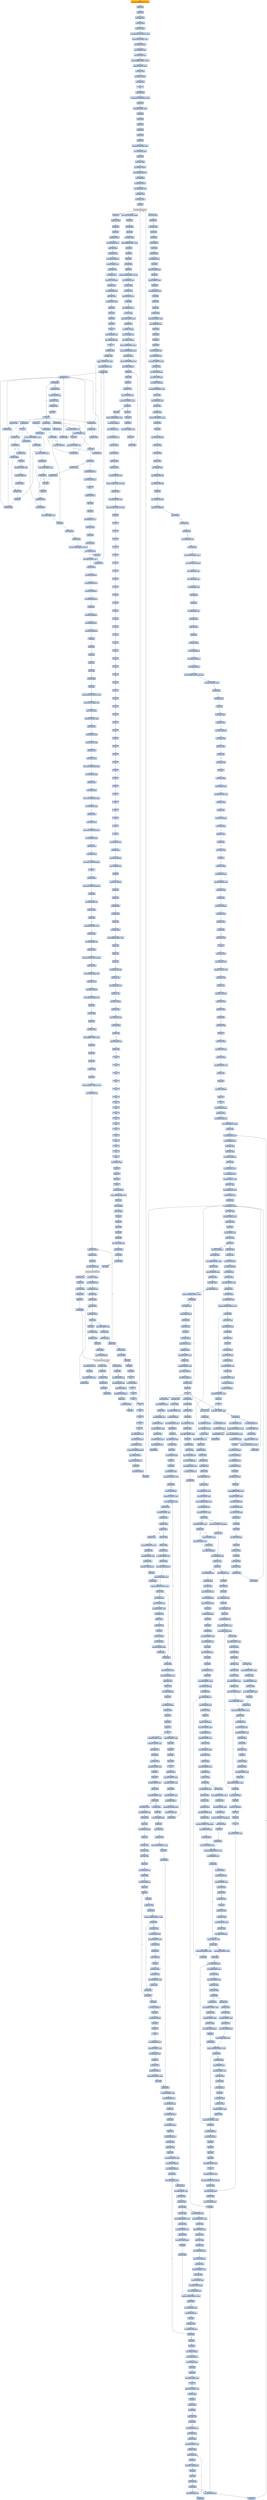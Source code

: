 digraph G {
node[shape=rectangle,style=filled,fillcolor=lightsteelblue,color=lightsteelblue]
bgcolor="transparent"
a0x004ec000movl_0x5138a8UINT32_eax[label="start\nmovl $0x5138a8<UINT32>, %eax",color="lightgrey",fillcolor="orange"];
a0x004ec005pushl_eax[label="0x004ec005\npushl %eax"];
a0x004ec006pushl_fs_0[label="0x004ec006\npushl %fs:0"];
a0x004ec00dmovl_esp_fs_0[label="0x004ec00d\nmovl %esp, %fs:0"];
a0x004ec014xorl_eax_eax[label="0x004ec014\nxorl %eax, %eax"];
a0x004ec016movl_ecx_eax_[label="0x004ec016\nmovl %ecx, (%eax)"];
a0x005138a8movl_0xf0512752UINT32_eax[label="0x005138a8\nmovl $0xf0512752<UINT32>, %eax"];
a0x005138adleal_0x10001179eax__ecx[label="0x005138ad\nleal 0x10001179(%eax), %ecx"];
a0x005138b3movl_eax_0x1ecx_[label="0x005138b3\nmovl %eax, 0x1(%ecx)"];
a0x005138b6movl_0x4esp__edx[label="0x005138b6\nmovl 0x4(%esp), %edx"];
a0x005138bamovl_0xcedx__edx[label="0x005138ba\nmovl 0xc(%edx), %edx"];
a0x005138bdmovb_0xffffffe9UINT8_edx_[label="0x005138bd\nmovb $0xffffffe9<UINT8>, (%edx)"];
a0x005138c0addl_0x5UINT8_edx[label="0x005138c0\naddl $0x5<UINT8>, %edx"];
a0x005138c3subl_edx_ecx[label="0x005138c3\nsubl %edx, %ecx"];
a0x005138c5movl_ecx__4edx_[label="0x005138c5\nmovl %ecx, -4(%edx)"];
a0x005138c8xorl_eax_eax[label="0x005138c8\nxorl %eax, %eax"];
a0x005138caret[label="0x005138ca\nret"];
a0x004ec016jmp_0x005138cb[label="0x004ec016\njmp 0x005138cb"];
a0x005138cbmovl_0xf0512752UINT32_eax[label="0x005138cb\nmovl $0xf0512752<UINT32>, %eax"];
a0x005138d0popl_fs_0[label="0x005138d0\npopl %fs:0"];
a0x005138d7addl_0x4UINT8_esp[label="0x005138d7\naddl $0x4<UINT8>, %esp"];
a0x005138dapushl_ebp[label="0x005138da\npushl %ebp"];
a0x005138dbpushl_ebx[label="0x005138db\npushl %ebx"];
a0x005138dcpushl_ecx[label="0x005138dc\npushl %ecx"];
a0x005138ddpushl_edi[label="0x005138dd\npushl %edi"];
a0x005138depushl_esi[label="0x005138de\npushl %esi"];
a0x005138dfpushl_edx[label="0x005138df\npushl %edx"];
a0x005138e0leal_0x10001132eax__ebx[label="0x005138e0\nleal 0x10001132(%eax), %ebx"];
a0x005138e6movl_0x18ebx__edx[label="0x005138e6\nmovl 0x18(%ebx), %edx"];
a0x005138e9pushl_edx[label="0x005138e9\npushl %edx"];
a0x005138eamovl_eax_ebp[label="0x005138ea\nmovl %eax, %ebp"];
a0x005138ecpushl_0x40UINT8[label="0x005138ec\npushl $0x40<UINT8>"];
a0x005138eepushl_0x1000UINT32[label="0x005138ee\npushl $0x1000<UINT32>"];
a0x005138f3pushl_0x4ebx_[label="0x005138f3\npushl 0x4(%ebx)"];
a0x005138f6pushl_0x0UINT8[label="0x005138f6\npushl $0x0<UINT8>"];
a0x005138f8movl_0x10ebx__ecx[label="0x005138f8\nmovl 0x10(%ebx), %ecx"];
a0x005138fbaddl_edx_ecx[label="0x005138fb\naddl %edx, %ecx"];
a0x005138fdmovl_ecx__eax[label="0x005138fd\nmovl (%ecx), %eax"];
a0x005138ffcall_eax[label="0x005138ff\ncall %eax"];
VirtualAlloc_kernel32_dll[label="VirtualAlloc@kernel32.dll",color="lightgrey",fillcolor="lightgrey"];
a0x00513901popl_edx[label="0x00513901\npopl %edx"];
a0x00513902movl_eax_edi[label="0x00513902\nmovl %eax, %edi"];
a0x00513904pushl_eax[label="0x00513904\npushl %eax"];
a0x00513905pushl_edx[label="0x00513905\npushl %edx"];
a0x00513906movl_ebx__esi[label="0x00513906\nmovl (%ebx), %esi"];
a0x00513908movl_0x20ebx__eax[label="0x00513908\nmovl 0x20(%ebx), %eax"];
a0x0051390baddl_edx_eax[label="0x0051390b\naddl %edx, %eax"];
a0x0051390dmovl_eax__ecx[label="0x0051390d\nmovl (%eax), %ecx"];
a0x0051390fmovl_ecx_0x20ebx_[label="0x0051390f\nmovl %ecx, 0x20(%ebx)"];
a0x00513912movl_0x1cebx__eax[label="0x00513912\nmovl 0x1c(%ebx), %eax"];
a0x00513915addl_edx_eax[label="0x00513915\naddl %edx, %eax"];
a0x00513917movl_eax__ecx[label="0x00513917\nmovl (%eax), %ecx"];
a0x00513919movl_ecx_0x1cebx_[label="0x00513919\nmovl %ecx, 0x1c(%ebx)"];
a0x0051391caddl_edx_esi[label="0x0051391c\naddl %edx, %esi"];
a0x0051391emovl_0xcebx__ecx[label="0x0051391e\nmovl 0xc(%ebx), %ecx"];
a0x00513921addl_edx_ecx[label="0x00513921\naddl %edx, %ecx"];
a0x00513923leal_0x1cebx__eax[label="0x00513923\nleal 0x1c(%ebx), %eax"];
a0x00513926pushl_eax[label="0x00513926\npushl %eax"];
a0x00513927pushl_edi[label="0x00513927\npushl %edi"];
a0x00513928pushl_esi[label="0x00513928\npushl %esi"];
a0x00513929call_ecx[label="0x00513929\ncall %ecx"];
a0x005137d8pusha_[label="0x005137d8\npusha "];
a0x005137d9movl_0x24esp__esi[label="0x005137d9\nmovl 0x24(%esp), %esi"];
a0x005137ddmovl_0x28esp__edi[label="0x005137dd\nmovl 0x28(%esp), %edi"];
a0x005137e1cld_[label="0x005137e1\ncld "];
a0x005137e2xorl_ebx_ebx[label="0x005137e2\nxorl %ebx, %ebx"];
a0x005137e4xorl_edx_edx[label="0x005137e4\nxorl %edx, %edx"];
a0x005137e6movsb_ds_esi__es_edi_[label="0x005137e6\nmovsb %ds:(%esi), %es:(%edi)"];
a0x005137e7movb_0x2UINT8_bl[label="0x005137e7\nmovb $0x2<UINT8>, %bl"];
a0x005137e9call_0x0051385b[label="0x005137e9\ncall 0x0051385b"];
a0x0051385baddl_edx_edx[label="0x0051385b\naddl %edx, %edx"];
a0x0051385djne_0x00513865[label="0x0051385d\njne 0x00513865"];
a0x0051385fxchgl_eax_edx[label="0x0051385f\nxchgl %eax, %edx"];
a0x00513860lodsl_ds_esi__eax[label="0x00513860\nlodsl %ds:(%esi), %eax"];
a0x00513861xchgl_eax_edx[label="0x00513861\nxchgl %eax, %edx"];
a0x00513862addl_edx_edx[label="0x00513862\naddl %edx, %edx"];
a0x00513864incl_edx[label="0x00513864\nincl %edx"];
a0x00513865ret[label="0x00513865\nret"];
a0x005137eejae_0x005137e6[label="0x005137ee\njae 0x005137e6"];
a0x005137f0xorl_ecx_ecx[label="0x005137f0\nxorl %ecx, %ecx"];
a0x005137f2call_0x0051385b[label="0x005137f2\ncall 0x0051385b"];
a0x005137f7jae_0x00513815[label="0x005137f7\njae 0x00513815"];
a0x005137f9xorl_eax_eax[label="0x005137f9\nxorl %eax, %eax"];
a0x005137fbcall_0x0051385b[label="0x005137fb\ncall 0x0051385b"];
a0x00513800jae_0x00513825[label="0x00513800\njae 0x00513825"];
a0x00513802movb_0x2UINT8_bl[label="0x00513802\nmovb $0x2<UINT8>, %bl"];
a0x00513804incl_ecx[label="0x00513804\nincl %ecx"];
a0x00513805movb_0x10UINT8_al[label="0x00513805\nmovb $0x10<UINT8>, %al"];
a0x00513807call_0x0051385b[label="0x00513807\ncall 0x0051385b"];
a0x0051380cadcb_al_al[label="0x0051380c\nadcb %al, %al"];
a0x0051380ejae_0x00513807[label="0x0051380e\njae 0x00513807"];
a0x00513810jne_0x00513851[label="0x00513810\njne 0x00513851"];
a0x00513812stosb_al_es_edi_[label="0x00513812\nstosb %al, %es:(%edi)"];
a0x00513813jmp_0x005137e9[label="0x00513813\njmp 0x005137e9"];
a0x00513815call_0x00513868[label="0x00513815\ncall 0x00513868"];
a0x00513868incl_ecx[label="0x00513868\nincl %ecx"];
a0x00513869call_0x0051385b[label="0x00513869\ncall 0x0051385b"];
a0x0051386eadcl_ecx_ecx[label="0x0051386e\nadcl %ecx, %ecx"];
a0x00513870call_0x0051385b[label="0x00513870\ncall 0x0051385b"];
a0x00513875jb_0x00513869[label="0x00513875\njb 0x00513869"];
a0x00513877ret[label="0x00513877\nret"];
a0x0051381asubl_ebx_ecx[label="0x0051381a\nsubl %ebx, %ecx"];
a0x0051381cjne_0x0051382e[label="0x0051381c\njne 0x0051382e"];
a0x0051382exchgl_eax_ecx[label="0x0051382e\nxchgl %eax, %ecx"];
a0x0051382fdecl_eax[label="0x0051382f\ndecl %eax"];
a0x00513830shll_0x8UINT8_eax[label="0x00513830\nshll $0x8<UINT8>, %eax"];
a0x00513833lodsb_ds_esi__al[label="0x00513833\nlodsb %ds:(%esi), %al"];
a0x00513834call_0x00513866[label="0x00513834\ncall 0x00513866"];
a0x00513866xorl_ecx_ecx[label="0x00513866\nxorl %ecx, %ecx"];
a0x00513839cmpl_0x7d00UINT32_eax[label="0x00513839\ncmpl $0x7d00<UINT32>, %eax"];
a0x0051383ejae_0x0051384a[label="0x0051383e\njae 0x0051384a"];
a0x00513840cmpb_0x5UINT8_ah[label="0x00513840\ncmpb $0x5<UINT8>, %ah"];
a0x00513843jae_0x0051384b[label="0x00513843\njae 0x0051384b"];
a0x00513845cmpl_0x7fUINT8_eax[label="0x00513845\ncmpl $0x7f<UINT8>, %eax"];
a0x00513848ja_0x0051384c[label="0x00513848\nja 0x0051384c"];
a0x0051384aincl_ecx[label="0x0051384a\nincl %ecx"];
a0x0051384bincl_ecx[label="0x0051384b\nincl %ecx"];
a0x0051384cxchgl_eax_ebp[label="0x0051384c\nxchgl %eax, %ebp"];
a0x0051384dmovl_ebp_eax[label="0x0051384d\nmovl %ebp, %eax"];
a0x0051384fmovb_0x1UINT8_bl[label="0x0051384f\nmovb $0x1<UINT8>, %bl"];
a0x00513851pushl_esi[label="0x00513851\npushl %esi"];
a0x00513852movl_edi_esi[label="0x00513852\nmovl %edi, %esi"];
a0x00513854subl_eax_esi[label="0x00513854\nsubl %eax, %esi"];
a0x00513856repz_movsb_ds_esi__es_edi_[label="0x00513856\nrepz movsb %ds:(%esi), %es:(%edi)"];
a0x00513858popl_esi[label="0x00513858\npopl %esi"];
a0x00513859jmp_0x005137e9[label="0x00513859\njmp 0x005137e9"];
a0x00513825lodsb_ds_esi__al[label="0x00513825\nlodsb %ds:(%esi), %al"];
a0x00513826shrl_eax[label="0x00513826\nshrl %eax"];
a0x00513828je_0x00513878[label="0x00513828\nje 0x00513878"];
a0x0051382aadcl_ecx_ecx[label="0x0051382a\nadcl %ecx, %ecx"];
a0x0051382cjmp_0x0051384a[label="0x0051382c\njmp 0x0051384a"];
a0x0051381ecall_0x00513866[label="0x0051381e\ncall 0x00513866"];
a0x00513823jmp_0x0051384d[label="0x00513823\njmp 0x0051384d"];
a0x00513878subl_0x28esp__edi[label="0x00513878\nsubl 0x28(%esp), %edi"];
a0x0051387cmovl_edi_0x1cesp_[label="0x0051387c\nmovl %edi, 0x1c(%esp)"];
a0x00513880popa_[label="0x00513880\npopa "];
a0x00513881ret_0xcUINT16[label="0x00513881\nret $0xc<UINT16>"];
a0x0051392bpopl_edx[label="0x0051392b\npopl %edx"];
a0x0051392cpopl_eax[label="0x0051392c\npopl %eax"];
a0x0051392daddl_0x8ebx__eax[label="0x0051392d\naddl 0x8(%ebx), %eax"];
a0x00513930movl_eax_edi[label="0x00513930\nmovl %eax, %edi"];
a0x00513932pushl_edx[label="0x00513932\npushl %edx"];
a0x00513933movl_eax_esi[label="0x00513933\nmovl %eax, %esi"];
a0x00513935movl__4esi__eax[label="0x00513935\nmovl -4(%esi), %eax"];
a0x00513938addl_0x4UINT8_eax[label="0x00513938\naddl $0x4<UINT8>, %eax"];
a0x0051393bsubl_eax_esi[label="0x0051393b\nsubl %eax, %esi"];
a0x0051393dmovl_edx_0x8esi_[label="0x0051393d\nmovl %edx, 0x8(%esi)"];
a0x00513940movl_0x10ebx__ecx[label="0x00513940\nmovl 0x10(%ebx), %ecx"];
a0x00513943movl_ecx_0x24esi_[label="0x00513943\nmovl %ecx, 0x24(%esi)"];
a0x00513946movl_0x14ebx__ecx[label="0x00513946\nmovl 0x14(%ebx), %ecx"];
a0x00513949pushl_ecx[label="0x00513949\npushl %ecx"];
a0x0051394amovl_ecx_0x28esi_[label="0x0051394a\nmovl %ecx, 0x28(%esi)"];
a0x0051394dmovl_0xcebx__ecx[label="0x0051394d\nmovl 0xc(%ebx), %ecx"];
a0x00513950movl_ecx_0x14esi_[label="0x00513950\nmovl %ecx, 0x14(%esi)"];
a0x00513953call_edi[label="0x00513953\ncall %edi"];
a0x03570afcpushl_ebx[label="0x03570afc\npushl %ebx"];
a0x03570afdpushl_edi[label="0x03570afd\npushl %edi"];
a0x03570afepushl_esi[label="0x03570afe\npushl %esi"];
a0x03570affpushl_ebp[label="0x03570aff\npushl %ebp"];
a0x03570b00call_0x3570b05[label="0x03570b00\ncall 0x3570b05"];
a0x03570b05popl_ebp[label="0x03570b05\npopl %ebp"];
a0x03570b06subl_0x10001230UINT32_ebp[label="0x03570b06\nsubl $0x10001230<UINT32>, %ebp"];
a0x03570b0cleal_0x10001227ebp__esi[label="0x03570b0c\nleal 0x10001227(%ebp), %esi"];
a0x03570b12movl__4esi__eax[label="0x03570b12\nmovl -4(%esi), %eax"];
a0x03570b15addl_0x4UINT8_eax[label="0x03570b15\naddl $0x4<UINT8>, %eax"];
a0x03570b18subl_eax_esi[label="0x03570b18\nsubl %eax, %esi"];
a0x03570b1amovl_0x8esi__edx[label="0x03570b1a\nmovl 0x8(%esi), %edx"];
a0x03570b1dmovl_0x1cesi__eax[label="0x03570b1d\nmovl 0x1c(%esi), %eax"];
a0x03570b20addl_edx_eax[label="0x03570b20\naddl %edx, %eax"];
a0x03570b22movl_eax__ecx[label="0x03570b22\nmovl (%eax), %ecx"];
a0x03570b24movl_ecx_0x10001b4aebp_[label="0x03570b24\nmovl %ecx, 0x10001b4a(%ebp)"];
a0x03570b2amovl_0x20esi__eax[label="0x03570b2a\nmovl 0x20(%esi), %eax"];
a0x03570b2daddl_edx_eax[label="0x03570b2d\naddl %edx, %eax"];
a0x03570b2fmovl_eax__ecx[label="0x03570b2f\nmovl (%eax), %ecx"];
a0x03570b31movl_ecx_0x10001b4eebp_[label="0x03570b31\nmovl %ecx, 0x10001b4e(%ebp)"];
a0x03570b37movl_0x24esi__eax[label="0x03570b37\nmovl 0x24(%esi), %eax"];
a0x03570b3aaddl_edx_eax[label="0x03570b3a\naddl %edx, %eax"];
a0x03570b3cmovl_eax__ecx[label="0x03570b3c\nmovl (%eax), %ecx"];
a0x03570b3emovl_ecx_0x10001b52ebp_[label="0x03570b3e\nmovl %ecx, 0x10001b52(%ebp)"];
a0x03570b44movl_0x28esi__eax[label="0x03570b44\nmovl 0x28(%esi), %eax"];
a0x03570b47addl_edx_eax[label="0x03570b47\naddl %edx, %eax"];
a0x03570b49movl_eax__ecx[label="0x03570b49\nmovl (%eax), %ecx"];
a0x03570b4bmovl_ecx_0x10001b56ebp_[label="0x03570b4b\nmovl %ecx, 0x10001b56(%ebp)"];
a0x03570b51cld_[label="0x03570b51\ncld "];
a0x03570b52movl_esi_ebx[label="0x03570b52\nmovl %esi, %ebx"];
a0x03570b54cmpl_0x1UINT8_0x48ebx_[label="0x03570b54\ncmpl $0x1<UINT8>, 0x48(%ebx)"];
a0x03570b58je_0x3570b6f[label="0x03570b58\nje 0x3570b6f"];
a0x03570b5amovl_0x44ebx__esi[label="0x03570b5a\nmovl 0x44(%ebx), %esi"];
a0x03570b5dtestl_esi_esi[label="0x03570b5d\ntestl %esi, %esi"];
a0x03570b5fje_0x3570b6f[label="0x03570b5f\nje 0x3570b6f"];
a0x03570b61movl_0x23UINT32_ecx[label="0x03570b61\nmovl $0x23<UINT32>, %ecx"];
a0x03570b66addl_edx_esi[label="0x03570b66\naddl %edx, %esi"];
a0x03570b68movl_0x40ebx__edi[label="0x03570b68\nmovl 0x40(%ebx), %edi"];
a0x03570b6baddl_edx_edi[label="0x03570b6b\naddl %edx, %edi"];
a0x03570b6drepz_movsb_ds_esi__es_edi_[label="0x03570b6d\nrepz movsb %ds:(%esi), %es:(%edi)"];
a0x03570b6fmovl_ebx_esi[label="0x03570b6f\nmovl %ebx, %esi"];
a0x03570b71leal_0x10001b3aebp__edi[label="0x03570b71\nleal 0x10001b3a(%ebp), %edi"];
a0x03570b77addl_ebp_edi_[label="0x03570b77\naddl %ebp, (%edi)"];
a0x03570b79addl_ebp_0x4edi_[label="0x03570b79\naddl %ebp, 0x4(%edi)"];
a0x03570b7cleal_0x10001a19ebp__ecx[label="0x03570b7c\nleal 0x10001a19(%ebp), %ecx"];
a0x03570b82pushl_ecx[label="0x03570b82\npushl %ecx"];
a0x03570b83call_0x3570cae[label="0x03570b83\ncall 0x3570cae"];
a0x03570caepushl_ebp[label="0x03570cae\npushl %ebp"];
a0x03570cafmovl_esp_ebp[label="0x03570caf\nmovl %esp, %ebp"];
a0x03570cb1addl_0xfffffffcUINT8_esp[label="0x03570cb1\naddl $0xfffffffc<UINT8>, %esp"];
a0x03570cb4pushl_ebx[label="0x03570cb4\npushl %ebx"];
a0x03570cb5pushl_edi[label="0x03570cb5\npushl %edi"];
a0x03570cb6pushl_esi[label="0x03570cb6\npushl %esi"];
a0x03570cb7call_0x3570cbc[label="0x03570cb7\ncall 0x3570cbc"];
a0x03570cbcpopl_ebx[label="0x03570cbc\npopl %ebx"];
a0x03570cbdsubl_0x100013e7UINT32_ebx[label="0x03570cbd\nsubl $0x100013e7<UINT32>, %ebx"];
a0x03570cc3movl_0x8ebp__esi[label="0x03570cc3\nmovl 0x8(%ebp), %esi"];
a0x03570cc6movl_esi__ecx[label="0x03570cc6\nmovl (%esi), %ecx"];
a0x03570cc8addl_ebx_ecx[label="0x03570cc8\naddl %ebx, %ecx"];
a0x03570ccapushl_ecx[label="0x03570cca\npushl %ecx"];
a0x03570ccbcall_0x10001b4aebx_[label="0x03570ccb\ncall 0x10001b4a(%ebx)"];
LoadLibraryA_kernel32_dll[label="LoadLibraryA@kernel32.dll",color="lightgrey",fillcolor="lightgrey"];
a0x03570cd1movl_eax__4ebp_[label="0x03570cd1\nmovl %eax, -4(%ebp)"];
a0x03570cd4movl_0x4esi__edx[label="0x03570cd4\nmovl 0x4(%esi), %edx"];
a0x03570cd7movl_0x8esi__edi[label="0x03570cd7\nmovl 0x8(%esi), %edi"];
a0x03570cdaaddl_ebx_edx[label="0x03570cda\naddl %ebx, %edx"];
a0x03570cdcaddl_ebx_edi[label="0x03570cdc\naddl %ebx, %edi"];
a0x03570cdexorl_eax_eax[label="0x03570cde\nxorl %eax, %eax"];
a0x03570ce0addl_edx__eax[label="0x03570ce0\naddl (%edx), %eax"];
a0x03570ce2je_0x3570cfa[label="0x03570ce2\nje 0x3570cfa"];
a0x03570ce4pushl_edx[label="0x03570ce4\npushl %edx"];
a0x03570ce5movl_edx__eax[label="0x03570ce5\nmovl (%edx), %eax"];
a0x03570ce7addl_ebx_eax[label="0x03570ce7\naddl %ebx, %eax"];
a0x03570ce9pushl_eax[label="0x03570ce9\npushl %eax"];
a0x03570ceapushl__4ebp_[label="0x03570cea\npushl -4(%ebp)"];
a0x03570cedcall_0x10001b4eebx_[label="0x03570ced\ncall 0x10001b4e(%ebx)"];
GetProcAddress_kernel32_dll[label="GetProcAddress@kernel32.dll",color="lightgrey",fillcolor="lightgrey"];
a0x03570cf3stosl_eax_es_edi_[label="0x03570cf3\nstosl %eax, %es:(%edi)"];
a0x03570cf4popl_edx[label="0x03570cf4\npopl %edx"];
a0x03570cf5addl_0x4UINT8_edx[label="0x03570cf5\naddl $0x4<UINT8>, %edx"];
a0x03570cf8jmp_0x3570cde[label="0x03570cf8\njmp 0x3570cde"];
a0x03570cfaaddl_0xcUINT8_esi[label="0x03570cfa\naddl $0xc<UINT8>, %esi"];
a0x03570cfdxorl_eax_eax[label="0x03570cfd\nxorl %eax, %eax"];
a0x03570cffaddl_esi__eax[label="0x03570cff\naddl (%esi), %eax"];
a0x03570d01jne_0x3570cc6[label="0x03570d01\njne 0x3570cc6"];
a0x03570d03xorl_eax_eax[label="0x03570d03\nxorl %eax, %eax"];
a0x03570d05jmp_0x3570d0a[label="0x03570d05\njmp 0x3570d0a"];
a0x03570d0apopl_esi[label="0x03570d0a\npopl %esi"];
a0x03570d0bpopl_edi[label="0x03570d0b\npopl %edi"];
a0x03570d0cpopl_ebx[label="0x03570d0c\npopl %ebx"];
a0x03570d0dleave_[label="0x03570d0d\nleave "];
a0x03570d0eret_0x4UINT16[label="0x03570d0e\nret $0x4<UINT16>"];
a0x03570b88nop_[label="0x03570b88\nnop "];
a0x03570b89nop_[label="0x03570b89\nnop "];
a0x03570b8anop_[label="0x03570b8a\nnop "];
a0x03570b8bnop_[label="0x03570b8b\nnop "];
a0x03570b8cnop_[label="0x03570b8c\nnop "];
a0x03570b8dnop_[label="0x03570b8d\nnop "];
a0x03570b8enop_[label="0x03570b8e\nnop "];
a0x03570b8fnop_[label="0x03570b8f\nnop "];
a0x03570b90movl_0x2cesi__ecx[label="0x03570b90\nmovl 0x2c(%esi), %ecx"];
a0x03570b93movl_0x24esi__edx[label="0x03570b93\nmovl 0x24(%esi), %edx"];
a0x03570b96addl_0x8esi__edx[label="0x03570b96\naddl 0x8(%esi), %edx"];
a0x03570b99movl_ecx_0x10001b46ebp_[label="0x03570b99\nmovl %ecx, 0x10001b46(%ebp)"];
a0x03570b9fpushl_0x40UINT8[label="0x03570b9f\npushl $0x40<UINT8>"];
a0x03570ba1pushl_0x1000UINT32[label="0x03570ba1\npushl $0x1000<UINT32>"];
a0x03570ba6pushl_ecx[label="0x03570ba6\npushl %ecx"];
a0x03570ba7pushl_0x0UINT8[label="0x03570ba7\npushl $0x0<UINT8>"];
a0x03570ba9call_edx_[label="0x03570ba9\ncall (%edx)"];
a0x03570babmovl_eax_0x10001b42ebp_[label="0x03570bab\nmovl %eax, 0x10001b42(%ebp)"];
a0x03570bb1pushl_esi[label="0x03570bb1\npushl %esi"];
a0x03570bb2call_0x3570f40[label="0x03570bb2\ncall 0x3570f40"];
a0x03570f40pushl_ebp[label="0x03570f40\npushl %ebp"];
a0x03570f41movl_esp_ebp[label="0x03570f41\nmovl %esp, %ebp"];
a0x03570f43addl_0xffffffe8UINT8_esp[label="0x03570f43\naddl $0xffffffe8<UINT8>, %esp"];
a0x03570f46pushl_ebx[label="0x03570f46\npushl %ebx"];
a0x03570f47pushl_edi[label="0x03570f47\npushl %edi"];
a0x03570f48pushl_esi[label="0x03570f48\npushl %esi"];
a0x03570f49call_0x3570f4e[label="0x03570f49\ncall 0x3570f4e"];
a0x03570f4epopl_ebx[label="0x03570f4e\npopl %ebx"];
a0x03570f4fsubl_0x10001679UINT32_ebx[label="0x03570f4f\nsubl $0x10001679<UINT32>, %ebx"];
a0x03570f55movl_0x8ebp__esi[label="0x03570f55\nmovl 0x8(%ebp), %esi"];
a0x03570f58xorl_eax_eax[label="0x03570f58\nxorl %eax, %eax"];
a0x03570f5axorl_ecx_ecx[label="0x03570f5a\nxorl %ecx, %ecx"];
a0x03570f5caddl_0x3cesi__ecx[label="0x03570f5c\naddl 0x3c(%esi), %ecx"];
a0x03570f5fje_0x3570f6b[label="0x03570f5f\nje 0x3570f6b"];
a0x03570f61movl_0x8esi__edx[label="0x03570f61\nmovl 0x8(%esi), %edx"];
a0x03570f64movl_esi_edi[label="0x03570f64\nmovl %esi, %edi"];
a0x03570f66addl_0x50UINT8_esi[label="0x03570f66\naddl $0x50<UINT8>, %esi"];
a0x03570f69jmp_0x3570f72[label="0x03570f69\njmp 0x3570f72"];
a0x03570f72movl_eax__4ebp_[label="0x03570f72\nmovl %eax, -4(%ebp)"];
a0x03570f75movw_0x2edi__ax[label="0x03570f75\nmovw 0x2(%edi), %ax"];
a0x03570f79movl_eax__16ebp_[label="0x03570f79\nmovl %eax, -16(%ebp)"];
a0x03570f7cleal_0x10001b32ebx__eax[label="0x03570f7c\nleal 0x10001b32(%ebx), %eax"];
a0x03570f82movl_0x10001b4aebx__edi[label="0x03570f82\nmovl 0x10001b4a(%ebx), %edi"];
a0x03570f88movl_edi_eax_[label="0x03570f88\nmovl %edi, (%eax)"];
a0x03570f8amovl_0x10001b4eebx__edi[label="0x03570f8a\nmovl 0x10001b4e(%ebx), %edi"];
a0x03570f90movl_edi_0x4eax_[label="0x03570f90\nmovl %edi, 0x4(%eax)"];
a0x03570f93pushl_ecx[label="0x03570f93\npushl %ecx"];
a0x03570f94pushl_edx[label="0x03570f94\npushl %edx"];
a0x03570f95pushl_esi[label="0x03570f95\npushl %esi"];
a0x03570f96xorl_eax_eax[label="0x03570f96\nxorl %eax, %eax"];
a0x03570f98movw_0x10esi__ax[label="0x03570f98\nmovw 0x10(%esi), %ax"];
a0x03570f9ctestl_0x10UINT32_eax[label="0x03570f9c\ntestl $0x10<UINT32>, %eax"];
a0x03570fa1je_0x357107f[label="0x03570fa1\nje 0x357107f"];
a0x0357107fpopl_esi[label="0x0357107f\npopl %esi"];
a0x03571080popl_edx[label="0x03571080\npopl %edx"];
a0x03571081popl_ecx[label="0x03571081\npopl %ecx"];
a0x03571082addl_0x1cUINT8_esi[label="0x03571082\naddl $0x1c<UINT8>, %esi"];
a0x03571085decl_ecx[label="0x03571085\ndecl %ecx"];
a0x03571086jne_0x3570f93[label="0x03571086\njne 0x3570f93"];
a0x03570fa7pushl_esi[label="0x03570fa7\npushl %esi"];
a0x03570fa8movl_0x10001b42ebx__edi[label="0x03570fa8\nmovl 0x10001b42(%ebx), %edi"];
a0x03570faemovl_edi__20ebp_[label="0x03570fae\nmovl %edi, -20(%ebp)"];
a0x03570fb1movl_0x8esi__ecx[label="0x03570fb1\nmovl 0x8(%esi), %ecx"];
a0x03570fb4movl_0x14esi__eax[label="0x03570fb4\nmovl 0x14(%esi), %eax"];
a0x03570fb7subl_eax_ecx[label="0x03570fb7\nsubl %eax, %ecx"];
a0x03570fb9movl_esi__esi[label="0x03570fb9\nmovl (%esi), %esi"];
a0x03570fbbaddl_edx_esi[label="0x03570fbb\naddl %edx, %esi"];
a0x03570fbdmovl_ecx_eax[label="0x03570fbd\nmovl %ecx, %eax"];
a0x03570fbfsarl_0x2UINT8_ecx[label="0x03570fbf\nsarl $0x2<UINT8>, %ecx"];
a0x03570fc2repz_movsl_ds_esi__es_edi_[label="0x03570fc2\nrepz movsl %ds:(%esi), %es:(%edi)"];
a0x03570fc4addl_eax_ecx[label="0x03570fc4\naddl %eax, %ecx"];
a0x03570fc6andl_0x3UINT8_ecx[label="0x03570fc6\nandl $0x3<UINT8>, %ecx"];
a0x03570fc9repz_movsb_ds_esi__es_edi_[label="0x03570fc9\nrepz movsb %ds:(%esi), %es:(%edi)"];
a0x03570fcbpopl_esi[label="0x03570fcb\npopl %esi"];
a0x03570fccnop_[label="0x03570fcc\nnop "];
a0x03570fcdnop_[label="0x03570fcd\nnop "];
a0x03570fcenop_[label="0x03570fce\nnop "];
a0x03570fcfnop_[label="0x03570fcf\nnop "];
a0x03570fd0nop_[label="0x03570fd0\nnop "];
a0x03570fd1nop_[label="0x03570fd1\nnop "];
a0x03570fd2nop_[label="0x03570fd2\nnop "];
a0x03570fd3nop_[label="0x03570fd3\nnop "];
a0x03570fd4nop_[label="0x03570fd4\nnop "];
a0x03570fd5nop_[label="0x03570fd5\nnop "];
a0x03570fd6nop_[label="0x03570fd6\nnop "];
a0x03570fd7nop_[label="0x03570fd7\nnop "];
a0x03570fd8nop_[label="0x03570fd8\nnop "];
a0x03570fd9nop_[label="0x03570fd9\nnop "];
a0x03570fdanop_[label="0x03570fda\nnop "];
a0x03570fdbnop_[label="0x03570fdb\nnop "];
a0x03570fdcnop_[label="0x03570fdc\nnop "];
a0x03570fddnop_[label="0x03570fdd\nnop "];
a0x03570fdenop_[label="0x03570fde\nnop "];
a0x03570fdfnop_[label="0x03570fdf\nnop "];
a0x03570fe0nop_[label="0x03570fe0\nnop "];
a0x03570fe1nop_[label="0x03570fe1\nnop "];
a0x03570fe2nop_[label="0x03570fe2\nnop "];
a0x03570fe3nop_[label="0x03570fe3\nnop "];
a0x03570fe4nop_[label="0x03570fe4\nnop "];
a0x03570fe5nop_[label="0x03570fe5\nnop "];
a0x03570fe6nop_[label="0x03570fe6\nnop "];
a0x03570fe7nop_[label="0x03570fe7\nnop "];
a0x03570fe8nop_[label="0x03570fe8\nnop "];
a0x03570fe9nop_[label="0x03570fe9\nnop "];
a0x03570feanop_[label="0x03570fea\nnop "];
a0x03570febnop_[label="0x03570feb\nnop "];
a0x03570fecnop_[label="0x03570fec\nnop "];
a0x03570fednop_[label="0x03570fed\nnop "];
a0x03570feenop_[label="0x03570fee\nnop "];
a0x03570fefnop_[label="0x03570fef\nnop "];
a0x03570ff0nop_[label="0x03570ff0\nnop "];
a0x03570ff1nop_[label="0x03570ff1\nnop "];
a0x03570ff2nop_[label="0x03570ff2\nnop "];
a0x03570ff3nop_[label="0x03570ff3\nnop "];
a0x03570ff4movl_0x4esi__eax[label="0x03570ff4\nmovl 0x4(%esi), %eax"];
a0x03570ff7addl_edx_eax[label="0x03570ff7\naddl %edx, %eax"];
a0x03570ff9movl_eax__24ebp_[label="0x03570ff9\nmovl %eax, -24(%ebp)"];
a0x03570ffcmovl__16ebp__eax[label="0x03570ffc\nmovl -16(%ebp), %eax"];
a0x03570fffdecl_eax[label="0x03570fff\ndecl %eax"];
a0x03571000movl_eax__12ebp_[label="0x03571000\nmovl %eax, -12(%ebp)"];
a0x03571003pushl_edx[label="0x03571003\npushl %edx"];
a0x03571004pushl_eax[label="0x03571004\npushl %eax"];
a0x03571005pushl_0x8ebp_[label="0x03571005\npushl 0x8(%ebp)"];
a0x03571008call_0x3571267[label="0x03571008\ncall 0x3571267"];
a0x03571267pushl_ebp[label="0x03571267\npushl %ebp"];
a0x03571268movl_esp_ebp[label="0x03571268\nmovl %esp, %ebp"];
a0x0357126aaddl_0xfffffffcUINT8_esp[label="0x0357126a\naddl $0xfffffffc<UINT8>, %esp"];
a0x0357126dpushl_ebx[label="0x0357126d\npushl %ebx"];
a0x0357126epushl_edi[label="0x0357126e\npushl %edi"];
a0x0357126fpushl_esi[label="0x0357126f\npushl %esi"];
a0x03571270movl_0x8ebp__ebx[label="0x03571270\nmovl 0x8(%ebp), %ebx"];
a0x03571273movl_ebx_esi[label="0x03571273\nmovl %ebx, %esi"];
a0x03571275movl_0x30ebx__ecx[label="0x03571275\nmovl 0x30(%ebx), %ecx"];
a0x03571278subl_ecx_esi[label="0x03571278\nsubl %ecx, %esi"];
a0x0357127amovl_esi__4ebp_[label="0x0357127a\nmovl %esi, -4(%ebp)"];
a0x0357127dxorl_ecx_ecx[label="0x0357127d\nxorl %ecx, %ecx"];
a0x0357127flodsl_ds_esi__eax[label="0x0357127f\nlodsl %ds:(%esi), %eax"];
a0x03571280testl_eax_eax[label="0x03571280\ntestl %eax, %eax"];
a0x03571282je_0x35712a0[label="0x03571282\nje 0x35712a0"];
a0x03571284cmpl_0xcebp__ecx[label="0x03571284\ncmpl 0xc(%ebp), %ecx"];
a0x03571287je_0x357128c[label="0x03571287\nje 0x357128c"];
a0x0357128cnop_[label="0x0357128c\nnop "];
a0x0357128dnop_[label="0x0357128d\nnop "];
a0x0357128enop_[label="0x0357128e\nnop "];
a0x0357128fnop_[label="0x0357128f\nnop "];
a0x03571290nop_[label="0x03571290\nnop "];
a0x03571291nop_[label="0x03571291\nnop "];
a0x03571292nop_[label="0x03571292\nnop "];
a0x03571293nop_[label="0x03571293\nnop "];
a0x03571294nop_[label="0x03571294\nnop "];
a0x03571295nop_[label="0x03571295\nnop "];
a0x03571296nop_[label="0x03571296\nnop "];
a0x03571297nop_[label="0x03571297\nnop "];
a0x03571298nop_[label="0x03571298\nnop "];
a0x03571299nop_[label="0x03571299\nnop "];
a0x0357129anop_[label="0x0357129a\nnop "];
a0x0357129bnop_[label="0x0357129b\nnop "];
a0x0357129cnop_[label="0x0357129c\nnop "];
a0x0357129daddl__4ebp__eax[label="0x0357129d\naddl -4(%ebp), %eax"];
a0x035712a0popl_esi[label="0x035712a0\npopl %esi"];
a0x035712a1popl_edi[label="0x035712a1\npopl %edi"];
a0x035712a2popl_ebx[label="0x035712a2\npopl %ebx"];
a0x035712a3leave_[label="0x035712a3\nleave "];
a0x035712a4ret_0x8UINT16[label="0x035712a4\nret $0x8<UINT16>"];
a0x0357100dleal_0x10001b32ebx__ecx[label="0x0357100d\nleal 0x10001b32(%ebx), %ecx"];
a0x03571013pushl_ecx[label="0x03571013\npushl %ecx"];
a0x03571014pushl__24ebp_[label="0x03571014\npushl -24(%ebp)"];
a0x03571017pushl__20ebp_[label="0x03571017\npushl -20(%ebp)"];
a0x0357101acall_eax[label="0x0357101a\ncall %eax"];
a0x03570008pushl_esi[label="0x03570008\npushl %esi"];
a0x03570009pushl_edi[label="0x03570009\npushl %edi"];
a0x0357000apushl_ebx[label="0x0357000a\npushl %ebx"];
a0x0357000bpushl_ebp[label="0x0357000b\npushl %ebp"];
a0x0357000cmovl_0x1cesp__ebx[label="0x0357000c\nmovl 0x1c(%esp), %ebx"];
a0x03570010testl_ebx_ebx[label="0x03570010\ntestl %ebx, %ebx"];
a0x03570012je_0x35700c3[label="0x03570012\nje 0x35700c3"];
a0x03570018call_0x357002a[label="0x03570018\ncall 0x357002a"];
a0x0357002acall_ebx_[label="0x0357002a\ncall (%ebx)"];
a0x0357002ctestl_eax_eax[label="0x0357002c\ntestl %eax, %eax"];
a0x0357002eje_0x35700c3[label="0x0357002e\nje 0x35700c3"];
a0x03570034movl_eax_esi[label="0x03570034\nmovl %eax, %esi"];
a0x03570036call_0x3570047[label="0x03570036\ncall 0x3570047"];
a0x03570047pushl_esi[label="0x03570047\npushl %esi"];
a0x03570048call_0x4ebx_[label="0x03570048\ncall 0x4(%ebx)"];
a0x0357004btestl_eax_eax[label="0x0357004b\ntestl %eax, %eax"];
a0x0357004dje_0x35700c3[label="0x0357004d\nje 0x35700c3"];
a0x0357004fmovl_eax_ebp[label="0x0357004f\nmovl %eax, %ebp"];
a0x03570051call_0x3570063[label="0x03570051\ncall 0x3570063"];
a0x03570063pushl_esi[label="0x03570063\npushl %esi"];
a0x03570064call_0x4ebx_[label="0x03570064\ncall 0x4(%ebx)"];
a0x03570067testl_eax_eax[label="0x03570067\ntestl %eax, %eax"];
a0x03570069je_0x35700c3[label="0x03570069\nje 0x35700c3"];
a0x0357006bmovl_0x14esp__esi[label="0x0357006b\nmovl 0x14(%esp), %esi"];
a0x0357006fmovl_0x18esp__edi[label="0x0357006f\nmovl 0x18(%esp), %edi"];
a0x03570073pushl_0x4UINT8[label="0x03570073\npushl $0x4<UINT8>"];
a0x03570075pushl_0x1000UINT32[label="0x03570075\npushl $0x1000<UINT32>"];
a0x0357007apushl_esi_[label="0x0357007a\npushl (%esi)"];
a0x0357007cpushl_0x0UINT8[label="0x0357007c\npushl $0x0<UINT8>"];
a0x0357007ecall_eax[label="0x0357007e\ncall %eax"];
a0x03570080testl_eax_eax[label="0x03570080\ntestl %eax, %eax"];
a0x03570082je_0x35700c3[label="0x03570082\nje 0x35700c3"];
a0x03570084movl_eax_ebx[label="0x03570084\nmovl %eax, %ebx"];
a0x03570086pushl_eax[label="0x03570086\npushl %eax"];
a0x03570087pushl_esp[label="0x03570087\npushl %esp"];
a0x03570088pushl_0x4esi_[label="0x03570088\npushl 0x4(%esi)"];
a0x0357008bpushl_edi[label="0x0357008b\npushl %edi"];
a0x0357008cpushl_0x8esi_[label="0x0357008c\npushl 0x8(%esi)"];
a0x0357008fleal_0xfesi__eax[label="0x0357008f\nleal 0xf(%esi), %eax"];
a0x03570092pushl_eax[label="0x03570092\npushl %eax"];
a0x03570093movzbl_0xcesi__eax[label="0x03570093\nmovzbl 0xc(%esi), %eax"];
a0x03570097pushl_eax[label="0x03570097\npushl %eax"];
a0x03570098movzbl_0xdesi__eax[label="0x03570098\nmovzbl 0xd(%esi), %eax"];
a0x0357009cpushl_eax[label="0x0357009c\npushl %eax"];
a0x0357009dmovzbl_0xeesi__eax[label="0x0357009d\nmovzbl 0xe(%esi), %eax"];
a0x035700a1pushl_eax[label="0x035700a1\npushl %eax"];
a0x035700a2pushl_esi_[label="0x035700a2\npushl (%esi)"];
a0x035700a4pushl_ebx[label="0x035700a4\npushl %ebx"];
a0x035700a5call_0x357069c[label="0x035700a5\ncall 0x357069c"];
a0x0357069csubl_0x2cUINT8_esp[label="0x0357069c\nsubl $0x2c<UINT8>, %esp"];
a0x0357069fmovl_0x38esp__eax[label="0x0357069f\nmovl 0x38(%esp), %eax"];
a0x035706a3pushl_ebx[label="0x035706a3\npushl %ebx"];
a0x035706a4pushl_ebp[label="0x035706a4\npushl %ebp"];
a0x035706a5pushl_esi[label="0x035706a5\npushl %esi"];
a0x035706a6pushl_edi[label="0x035706a6\npushl %edi"];
a0x035706a7movl_0x4cesp__edi[label="0x035706a7\nmovl 0x4c(%esp), %edi"];
a0x035706ableal_edieax__ecx[label="0x035706ab\nleal (%edi,%eax), %ecx"];
a0x035706aemovl_0x1UINT32_edx[label="0x035706ae\nmovl $0x1<UINT32>, %edx"];
a0x035706b3movl_edx_esi[label="0x035706b3\nmovl %edx, %esi"];
a0x035706b5movl_edx_0x14esp_[label="0x035706b5\nmovl %edx, 0x14(%esp)"];
a0x035706b9movl_edx_0x10esp_[label="0x035706b9\nmovl %edx, 0x10(%esp)"];
a0x035706bdmovl_edx_0x1cesp_[label="0x035706bd\nmovl %edx, 0x1c(%esp)"];
a0x035706c1movl_0x300UINT32_eax[label="0x035706c1\nmovl $0x300<UINT32>, %eax"];
a0x035706c6shll_cl_eax[label="0x035706c6\nshll %cl, %eax"];
a0x035706c8movl_0x50esp__ecx[label="0x035706c8\nmovl 0x50(%esp), %ecx"];
a0x035706ccshll_cl_edx[label="0x035706cc\nshll %cl, %edx"];
a0x035706cexorl_ebp_ebp[label="0x035706ce\nxorl %ebp, %ebp"];
a0x035706d0addl_0x736UINT32_eax[label="0x035706d0\naddl $0x736<UINT32>, %eax"];
a0x035706d5xorb_bl_bl[label="0x035706d5\nxorb %bl, %bl"];
a0x035706d7decl_edx[label="0x035706d7\ndecl %edx"];
a0x035706d8movl_edx_0x20esp_[label="0x035706d8\nmovl %edx, 0x20(%esp)"];
a0x035706dcmovl_edi_ecx[label="0x035706dc\nmovl %edi, %ecx"];
a0x035706demovl_esi_edx[label="0x035706de\nmovl %esi, %edx"];
a0x035706e0shll_cl_edx[label="0x035706e0\nshll %cl, %edx"];
a0x035706e2leal_eax4__ecx[label="0x035706e2\nleal (,%eax,4), %ecx"];
a0x035706e9movl_ebp_0x4cesp_[label="0x035706e9\nmovl %ebp, 0x4c(%esp)"];
a0x035706edmovl_ebp_0x18esp_[label="0x035706ed\nmovl %ebp, 0x18(%esp)"];
a0x035706f1decl_edx[label="0x035706f1\ndecl %edx"];
a0x035706f2movl_edx_0x24esp_[label="0x035706f2\nmovl %edx, 0x24(%esp)"];
a0x035706f6cmpl_ecx_0x44esp_[label="0x035706f6\ncmpl %ecx, 0x44(%esp)"];
a0x035706fajae_0x3570709[label="0x035706fa\njae 0x3570709"];
a0x03570709testl_eax_eax[label="0x03570709\ntestl %eax, %eax"];
a0x0357070bjbe_0x357071a[label="0x0357070b\njbe 0x357071a"];
a0x0357070dmovl_0x40esp__edi[label="0x0357070d\nmovl 0x40(%esp), %edi"];
a0x03570711movl_eax_ecx[label="0x03570711\nmovl %eax, %ecx"];
a0x03570713movl_0x400UINT32_eax[label="0x03570713\nmovl $0x400<UINT32>, %eax"];
a0x03570718repz_stosl_eax_es_edi_[label="0x03570718\nrepz stosl %eax, %es:(%edi)"];
a0x0357071amovl_0x58esp__edx[label="0x0357071a\nmovl 0x58(%esp), %edx"];
a0x0357071emovl_0x54esp__ecx[label="0x0357071e\nmovl 0x54(%esp), %ecx"];
a0x03570722leal_0x28esp__eax[label="0x03570722\nleal 0x28(%esp), %eax"];
a0x03570726call_0x35700e4[label="0x03570726\ncall 0x35700e4"];
a0x035700e4pushl_esi[label="0x035700e4\npushl %esi"];
a0x035700e5leal_edxecx__esi[label="0x035700e5\nleal (%edx,%ecx), %esi"];
a0x035700e8xorl_edx_edx[label="0x035700e8\nxorl %edx, %edx"];
a0x035700eacmpl_esi_ecx[label="0x035700ea\ncmpl %esi, %ecx"];
a0x035700ecpushl_edi[label="0x035700ec\npushl %edi"];
a0x035700edmovl_ecx_eax_[label="0x035700ed\nmovl %ecx, (%eax)"];
a0x035700efmovl_esi_0x4eax_[label="0x035700ef\nmovl %esi, 0x4(%eax)"];
a0x035700f2movl_edx_0x10eax_[label="0x035700f2\nmovl %edx, 0x10(%eax)"];
a0x035700f5movl_edx_0xceax_[label="0x035700f5\nmovl %edx, 0xc(%eax)"];
a0x035700f8movl_0xffffffffUINT32_0x8eax_[label="0x035700f8\nmovl $0xffffffff<UINT32>, 0x8(%eax)"];
a0x035700ffmovl_0x1UINT32_edi[label="0x035700ff\nmovl $0x1<UINT32>, %edi"];
a0x03570104jne_0x357010e[label="0x03570104\njne 0x357010e"];
a0x0357010emovb_ecx__dl[label="0x0357010e\nmovb (%ecx), %dl"];
a0x03570110incl_ecx[label="0x03570110\nincl %ecx"];
a0x03570111movl_ecx_eax_[label="0x03570111\nmovl %ecx, (%eax)"];
a0x03570113movzbl_dl_ecx[label="0x03570113\nmovzbl %dl, %ecx"];
a0x03570116movl_ecx_0xceax_[label="0x03570116\nmovl %ecx, 0xc(%eax)"];
a0x03570119movl_eax__ecx[label="0x03570119\nmovl (%eax), %ecx"];
a0x0357011bcmpl_esi_ecx[label="0x0357011b\ncmpl %esi, %ecx"];
a0x0357011djne_0x3570127[label="0x0357011d\njne 0x3570127"];
a0x03570127movb_ecx__dl[label="0x03570127\nmovb (%ecx), %dl"];
a0x03570129incl_ecx[label="0x03570129\nincl %ecx"];
a0x0357012amovl_ecx_eax_[label="0x0357012a\nmovl %ecx, (%eax)"];
a0x0357012cmovl_0xceax__ecx[label="0x0357012c\nmovl 0xc(%eax), %ecx"];
a0x0357012fshll_0x8UINT8_ecx[label="0x0357012f\nshll $0x8<UINT8>, %ecx"];
a0x03570132movzbl_dl_edx[label="0x03570132\nmovzbl %dl, %edx"];
a0x03570135orl_edx_ecx[label="0x03570135\norl %edx, %ecx"];
a0x03570137movl_ecx_0xceax_[label="0x03570137\nmovl %ecx, 0xc(%eax)"];
a0x0357013amovl_eax__ecx[label="0x0357013a\nmovl (%eax), %ecx"];
a0x0357013ccmpl_esi_ecx[label="0x0357013c\ncmpl %esi, %ecx"];
a0x0357013ejne_0x3570148[label="0x0357013e\njne 0x3570148"];
a0x03570148movb_ecx__dl[label="0x03570148\nmovb (%ecx), %dl"];
a0x0357014aincl_ecx[label="0x0357014a\nincl %ecx"];
a0x0357014bmovl_ecx_eax_[label="0x0357014b\nmovl %ecx, (%eax)"];
a0x0357014dmovl_0xceax__ecx[label="0x0357014d\nmovl 0xc(%eax), %ecx"];
a0x03570150shll_0x8UINT8_ecx[label="0x03570150\nshll $0x8<UINT8>, %ecx"];
a0x03570153movzbl_dl_edx[label="0x03570153\nmovzbl %dl, %edx"];
a0x03570156orl_edx_ecx[label="0x03570156\norl %edx, %ecx"];
a0x03570158movl_ecx_0xceax_[label="0x03570158\nmovl %ecx, 0xc(%eax)"];
a0x0357015bmovl_eax__ecx[label="0x0357015b\nmovl (%eax), %ecx"];
a0x0357015dcmpl_esi_ecx[label="0x0357015d\ncmpl %esi, %ecx"];
a0x0357015fjne_0x3570169[label="0x0357015f\njne 0x3570169"];
a0x03570169movb_ecx__dl[label="0x03570169\nmovb (%ecx), %dl"];
a0x0357016bincl_ecx[label="0x0357016b\nincl %ecx"];
a0x0357016cmovl_ecx_eax_[label="0x0357016c\nmovl %ecx, (%eax)"];
a0x0357016emovl_0xceax__ecx[label="0x0357016e\nmovl 0xc(%eax), %ecx"];
a0x03570171shll_0x8UINT8_ecx[label="0x03570171\nshll $0x8<UINT8>, %ecx"];
a0x03570174movzbl_dl_edx[label="0x03570174\nmovzbl %dl, %edx"];
a0x03570177orl_edx_ecx[label="0x03570177\norl %edx, %ecx"];
a0x03570179movl_ecx_0xceax_[label="0x03570179\nmovl %ecx, 0xc(%eax)"];
a0x0357017cmovl_eax__ecx[label="0x0357017c\nmovl (%eax), %ecx"];
a0x0357017ecmpl_esi_ecx[label="0x0357017e\ncmpl %esi, %ecx"];
a0x03570180jne_0x3570199[label="0x03570180\njne 0x3570199"];
a0x03570199movb_ecx__dl[label="0x03570199\nmovb (%ecx), %dl"];
a0x0357019bincl_ecx[label="0x0357019b\nincl %ecx"];
a0x0357019cmovl_ecx_eax_[label="0x0357019c\nmovl %ecx, (%eax)"];
a0x0357019emovl_0xceax__ecx[label="0x0357019e\nmovl 0xc(%eax), %ecx"];
a0x035701a1movzbl_dl_edx[label="0x035701a1\nmovzbl %dl, %edx"];
a0x035701a4shll_0x8UINT8_ecx[label="0x035701a4\nshll $0x8<UINT8>, %ecx"];
a0x035701a7orl_edx_ecx[label="0x035701a7\norl %edx, %ecx"];
a0x035701a9popl_edi[label="0x035701a9\npopl %edi"];
a0x035701aamovl_ecx_0xceax_[label="0x035701aa\nmovl %ecx, 0xc(%eax)"];
a0x035701adpopl_esi[label="0x035701ad\npopl %esi"];
a0x035701aeret[label="0x035701ae\nret"];
a0x0357072bmovl_0x60esp__eax[label="0x0357072b\nmovl 0x60(%esp), %eax"];
a0x0357072ftestl_eax_eax[label="0x0357072f\ntestl %eax, %eax"];
a0x03570731movl_0x64esp__edx[label="0x03570731\nmovl 0x64(%esp), %edx"];
a0x03570735movl_0x0UINT32_edx_[label="0x03570735\nmovl $0x0<UINT32>, (%edx)"];
a0x0357073bjbe_0x357081e[label="0x0357073b\njbe 0x357081e"];
a0x03570741movl_0x20esp__eax[label="0x03570741\nmovl 0x20(%esp), %eax"];
a0x03570745movl_0x38esp__ecx[label="0x03570745\nmovl 0x38(%esp), %ecx"];
a0x03570749andl_ebp_eax[label="0x03570749\nandl %ebp, %eax"];
a0x0357074btestl_ecx_ecx[label="0x0357074b\ntestl %ecx, %ecx"];
a0x0357074dmovl_eax_0x50esp_[label="0x0357074d\nmovl %eax, 0x50(%esp)"];
a0x03570751jne_0x3570a45[label="0x03570751\njne 0x3570a45"];
a0x03570757movl_0x4cesp__ecx[label="0x03570757\nmovl 0x4c(%esp), %ecx"];
a0x0357075bmovl_0x40esp__edx[label="0x0357075b\nmovl 0x40(%esp), %edx"];
a0x0357075fshll_0x4UINT8_ecx[label="0x0357075f\nshll $0x4<UINT8>, %ecx"];
a0x03570762addl_eax_ecx[label="0x03570762\naddl %eax, %ecx"];
a0x03570764leal_edxecx4__edi[label="0x03570764\nleal (%edx,%ecx,4), %edi"];
a0x03570767leal_0x28esp__eax[label="0x03570767\nleal 0x28(%esp), %eax"];
a0x0357076bcall_0x3570210[label="0x0357076b\ncall 0x3570210"];
a0x03570210movl_0x8eax__edx[label="0x03570210\nmovl 0x8(%eax), %edx"];
a0x03570213movl_edx_ecx[label="0x03570213\nmovl %edx, %ecx"];
a0x03570215shrl_0xbUINT8_ecx[label="0x03570215\nshrl $0xb<UINT8>, %ecx"];
a0x03570218imull_edi__ecx[label="0x03570218\nimull (%edi), %ecx"];
a0x0357021bpushl_esi[label="0x0357021b\npushl %esi"];
a0x0357021cmovl_0xceax__esi[label="0x0357021c\nmovl 0xc(%eax), %esi"];
a0x0357021fcmpl_ecx_esi[label="0x0357021f\ncmpl %ecx, %esi"];
a0x03570221jae_0x3570271[label="0x03570221\njae 0x3570271"];
a0x03570223movl_ecx_0x8eax_[label="0x03570223\nmovl %ecx, 0x8(%eax)"];
a0x03570226movl_edi__ecx[label="0x03570226\nmovl (%edi), %ecx"];
a0x03570228movl_0x800UINT32_edx[label="0x03570228\nmovl $0x800<UINT32>, %edx"];
a0x0357022dsubl_ecx_edx[label="0x0357022d\nsubl %ecx, %edx"];
a0x0357022fshrl_0x5UINT8_edx[label="0x0357022f\nshrl $0x5<UINT8>, %edx"];
a0x03570232addl_ecx_edx[label="0x03570232\naddl %ecx, %edx"];
a0x03570234movl_edx_edi_[label="0x03570234\nmovl %edx, (%edi)"];
a0x03570236movl_0x8eax__ecx[label="0x03570236\nmovl 0x8(%eax), %ecx"];
a0x03570239cmpl_0x1000000UINT32_ecx[label="0x03570239\ncmpl $0x1000000<UINT32>, %ecx"];
a0x0357023fjae_0x357026d[label="0x0357023f\njae 0x357026d"];
a0x0357026dxorl_eax_eax[label="0x0357026d\nxorl %eax, %eax"];
a0x0357026fpopl_esi[label="0x0357026f\npopl %esi"];
a0x03570270ret[label="0x03570270\nret"];
a0x03570770testl_eax_eax[label="0x03570770\ntestl %eax, %eax"];
a0x03570772jne_0x357082e[label="0x03570772\njne 0x357082e"];
a0x03570778movl_0x48esp__edx[label="0x03570778\nmovl 0x48(%esp), %edx"];
a0x0357077cmovl_0x24esp__edi[label="0x0357077c\nmovl 0x24(%esp), %edi"];
a0x03570780xorl_ecx_ecx[label="0x03570780\nxorl %ecx, %ecx"];
a0x03570782movb_0x8UINT8_cl[label="0x03570782\nmovb $0x8<UINT8>, %cl"];
a0x03570784subb_dl_cl[label="0x03570784\nsubb %dl, %cl"];
a0x03570786movzbl_bl_eax[label="0x03570786\nmovzbl %bl, %eax"];
a0x03570789shrl_cl_eax[label="0x03570789\nshrl %cl, %eax"];
a0x0357078bandl_ebp_edi[label="0x0357078b\nandl %ebp, %edi"];
a0x0357078dmovl_edx_ecx[label="0x0357078d\nmovl %edx, %ecx"];
a0x0357078fshll_cl_edi[label="0x0357078f\nshll %cl, %edi"];
a0x03570791movl_0x40esp__ecx[label="0x03570791\nmovl 0x40(%esp), %ecx"];
a0x03570795addl_edi_eax[label="0x03570795\naddl %edi, %eax"];
a0x03570797leal_eaxeax2__eax[label="0x03570797\nleal (%eax,%eax,2), %eax"];
a0x0357079ashll_0xaUINT8_eax[label="0x0357079a\nshll $0xa<UINT8>, %eax"];
a0x0357079dleal_0x1cd8ecxeax__ebx[label="0x0357079d\nleal 0x1cd8(%ecx,%eax), %ebx"];
a0x035707a4movl_0x4cesp__eax[label="0x035707a4\nmovl 0x4c(%esp), %eax"];
a0x035707a8cmpl_0x4UINT8_eax[label="0x035707a8\ncmpl $0x4<UINT8>, %eax"];
a0x035707abjnl_0x35707b7[label="0x035707ab\njnl 0x35707b7"];
a0x035707admovl_0x0UINT32_0x4cesp_[label="0x035707ad\nmovl $0x0<UINT32>, 0x4c(%esp)"];
a0x035707b5jmp_0x35707c8[label="0x035707b5\njmp 0x35707c8"];
a0x035707c8movl_0x18esp__eax[label="0x035707c8\nmovl 0x18(%esp), %eax"];
a0x035707cctestl_eax_eax[label="0x035707cc\ntestl %eax, %eax"];
a0x035707ceje_0x35707fc[label="0x035707ce\nje 0x35707fc"];
a0x035707fcleal_0x28esp__ecx[label="0x035707fc\nleal 0x28(%esp), %ecx"];
a0x03570800pushl_ecx[label="0x03570800\npushl %ecx"];
a0x03570801call_0x357043e[label="0x03570801\ncall 0x357043e"];
a0x0357043epushl_ebp[label="0x0357043e\npushl %ebp"];
a0x0357043fmovl_0x8esp__ebp[label="0x0357043f\nmovl 0x8(%esp), %ebp"];
a0x03570443pushl_esi[label="0x03570443\npushl %esi"];
a0x03570444movl_0x8ebp__esi[label="0x03570444\nmovl 0x8(%ebp), %esi"];
a0x03570447pushl_edi[label="0x03570447\npushl %edi"];
a0x03570448movl_0xcebp__edi[label="0x03570448\nmovl 0xc(%ebp), %edi"];
a0x0357044bmovl_0x1UINT32_eax[label="0x0357044b\nmovl $0x1<UINT32>, %eax"];
a0x03570450movl_ebxeax4__ecx[label="0x03570450\nmovl (%ebx,%eax,4), %ecx"];
a0x03570453movl_esi_edx[label="0x03570453\nmovl %esi, %edx"];
a0x03570455shrl_0xbUINT8_edx[label="0x03570455\nshrl $0xb<UINT8>, %edx"];
a0x03570458imull_ecx_edx[label="0x03570458\nimull %ecx, %edx"];
a0x0357045bcmpl_edx_edi[label="0x0357045b\ncmpl %edx, %edi"];
a0x0357045djae_0x3570474[label="0x0357045d\njae 0x3570474"];
a0x03570474subl_edx_esi[label="0x03570474\nsubl %edx, %esi"];
a0x03570476subl_edx_edi[label="0x03570476\nsubl %edx, %edi"];
a0x03570478movl_ecx_edx[label="0x03570478\nmovl %ecx, %edx"];
a0x0357047ashrl_0x5UINT8_edx[label="0x0357047a\nshrl $0x5<UINT8>, %edx"];
a0x0357047dsubl_edx_ecx[label="0x0357047d\nsubl %edx, %ecx"];
a0x0357047fmovl_ecx_ebxeax4_[label="0x0357047f\nmovl %ecx, (%ebx,%eax,4)"];
a0x03570482leal_0x1eaxeax__eax[label="0x03570482\nleal 0x1(%eax,%eax), %eax"];
a0x03570486cmpl_0x1000000UINT32_esi[label="0x03570486\ncmpl $0x1000000<UINT32>, %esi"];
a0x0357048cjae_0x35704b5[label="0x0357048c\njae 0x35704b5"];
a0x035704b5cmpl_0x100UINT32_eax[label="0x035704b5\ncmpl $0x100<UINT32>, %eax"];
a0x035704bajl_0x3570450[label="0x035704ba\njl 0x3570450"];
a0x0357045fmovl_edx_esi[label="0x0357045f\nmovl %edx, %esi"];
a0x03570461movl_0x800UINT32_edx[label="0x03570461\nmovl $0x800<UINT32>, %edx"];
a0x03570466subl_ecx_edx[label="0x03570466\nsubl %ecx, %edx"];
a0x03570468shrl_0x5UINT8_edx[label="0x03570468\nshrl $0x5<UINT8>, %edx"];
a0x0357046baddl_ecx_edx[label="0x0357046b\naddl %ecx, %edx"];
a0x0357046dmovl_edx_ebxeax4_[label="0x0357046d\nmovl %edx, (%ebx,%eax,4)"];
a0x03570470shll_eax[label="0x03570470\nshll %eax"];
a0x03570472jmp_0x3570486[label="0x03570472\njmp 0x3570486"];
a0x0357048emovl_ebp__ecx[label="0x0357048e\nmovl (%ebp), %ecx"];
a0x03570491movl_0x4ebp__edx[label="0x03570491\nmovl 0x4(%ebp), %edx"];
a0x03570494shll_0x8UINT8_esi[label="0x03570494\nshll $0x8<UINT8>, %esi"];
a0x03570497cmpl_edx_ecx[label="0x03570497\ncmpl %edx, %ecx"];
a0x03570499jne_0x35704a7[label="0x03570499\njne 0x35704a7"];
a0x035704a7movb_ecx__dl[label="0x035704a7\nmovb (%ecx), %dl"];
a0x035704a9incl_ecx[label="0x035704a9\nincl %ecx"];
a0x035704aamovl_ecx_ebp_[label="0x035704aa\nmovl %ecx, (%ebp)"];
a0x035704admovzbl_dl_ecx[label="0x035704ad\nmovzbl %dl, %ecx"];
a0x035704b0shll_0x8UINT8_edi[label="0x035704b0\nshll $0x8<UINT8>, %edi"];
a0x035704b3orl_ecx_edi[label="0x035704b3\norl %ecx, %edi"];
a0x035704bcmovl_edi_0xcebp_[label="0x035704bc\nmovl %edi, 0xc(%ebp)"];
a0x035704bfpopl_edi[label="0x035704bf\npopl %edi"];
a0x035704c0movl_esi_0x8ebp_[label="0x035704c0\nmovl %esi, 0x8(%ebp)"];
a0x035704c3popl_esi[label="0x035704c3\npopl %esi"];
a0x035704c4popl_ebp[label="0x035704c4\npopl %ebp"];
a0x035704c5ret[label="0x035704c5\nret"];
a0x03570806addl_0x4UINT8_esp[label="0x03570806\naddl $0x4<UINT8>, %esp"];
a0x03570809movl_0x5cesp__edx[label="0x03570809\nmovl 0x5c(%esp), %edx"];
a0x0357080dmovb_al_bl[label="0x0357080d\nmovb %al, %bl"];
a0x0357080fmovb_bl_ebpedx_[label="0x0357080f\nmovb %bl, (%ebp,%edx)"];
a0x03570813incl_ebp[label="0x03570813\nincl %ebp"];
a0x03570814cmpl_0x60esp__ebp[label="0x03570814\ncmpl 0x60(%esp), %ebp"];
a0x03570818jb_0x3570741[label="0x03570818\njb 0x3570741"];
a0x03570241movl_eax__esi[label="0x03570241\nmovl (%eax), %esi"];
a0x03570243cmpl_0x4eax__esi[label="0x03570243\ncmpl 0x4(%eax), %esi"];
a0x03570246jne_0x3570254[label="0x03570246\njne 0x3570254"];
a0x03570254movb_esi__dl[label="0x03570254\nmovb (%esi), %dl"];
a0x03570256incl_esi[label="0x03570256\nincl %esi"];
a0x03570257movl_esi_eax_[label="0x03570257\nmovl %esi, (%eax)"];
a0x03570259movl_0xceax__esi[label="0x03570259\nmovl 0xc(%eax), %esi"];
a0x0357025cmovzbl_dl_edx[label="0x0357025c\nmovzbl %dl, %edx"];
a0x0357025fshll_0x8UINT8_esi[label="0x0357025f\nshll $0x8<UINT8>, %esi"];
a0x03570262orl_edx_esi[label="0x03570262\norl %edx, %esi"];
a0x03570264shll_0x8UINT8_ecx[label="0x03570264\nshll $0x8<UINT8>, %ecx"];
a0x03570267movl_esi_0xceax_[label="0x03570267\nmovl %esi, 0xc(%eax)"];
a0x0357026amovl_ecx_0x8eax_[label="0x0357026a\nmovl %ecx, 0x8(%eax)"];
a0x03570271subl_ecx_edx[label="0x03570271\nsubl %ecx, %edx"];
a0x03570273subl_ecx_esi[label="0x03570273\nsubl %ecx, %esi"];
a0x03570275movl_edx_0x8eax_[label="0x03570275\nmovl %edx, 0x8(%eax)"];
a0x03570278movl_esi_0xceax_[label="0x03570278\nmovl %esi, 0xc(%eax)"];
a0x0357027bmovl_edi__ecx[label="0x0357027b\nmovl (%edi), %ecx"];
a0x0357027dmovl_ecx_edx[label="0x0357027d\nmovl %ecx, %edx"];
a0x0357027fshrl_0x5UINT8_edx[label="0x0357027f\nshrl $0x5<UINT8>, %edx"];
a0x03570282subl_edx_ecx[label="0x03570282\nsubl %edx, %ecx"];
a0x03570284movl_ecx_edi_[label="0x03570284\nmovl %ecx, (%edi)"];
a0x03570286movl_0x8eax__ecx[label="0x03570286\nmovl 0x8(%eax), %ecx"];
a0x03570289cmpl_0x1000000UINT32_ecx[label="0x03570289\ncmpl $0x1000000<UINT32>, %ecx"];
a0x0357028fjae_0x35702bd[label="0x0357028f\njae 0x35702bd"];
a0x035702bdmovl_0x1UINT32_eax[label="0x035702bd\nmovl $0x1<UINT32>, %eax"];
a0x035702c2popl_esi[label="0x035702c2\npopl %esi"];
a0x035702c3ret[label="0x035702c3\nret"];
a0x0357082emovl_0x40esp__eax[label="0x0357082e\nmovl 0x40(%esp), %eax"];
a0x03570832movl_0x4cesp__ebx[label="0x03570832\nmovl 0x4c(%esp), %ebx"];
a0x03570836leal_0x300eaxebx4__edi[label="0x03570836\nleal 0x300(%eax,%ebx,4), %edi"];
a0x0357083dleal_0x28esp__eax[label="0x0357083d\nleal 0x28(%esp), %eax"];
a0x03570841movl_0x1UINT32_0x18esp_[label="0x03570841\nmovl $0x1<UINT32>, 0x18(%esp)"];
a0x03570849call_0x3570210[label="0x03570849\ncall 0x3570210"];
a0x03570291movl_eax__esi[label="0x03570291\nmovl (%eax), %esi"];
a0x03570293cmpl_0x4eax__esi[label="0x03570293\ncmpl 0x4(%eax), %esi"];
a0x03570296jne_0x35702a4[label="0x03570296\njne 0x35702a4"];
a0x035702a4movb_esi__dl[label="0x035702a4\nmovb (%esi), %dl"];
a0x035702a6incl_esi[label="0x035702a6\nincl %esi"];
a0x035702a7movl_esi_eax_[label="0x035702a7\nmovl %esi, (%eax)"];
a0x035702a9movl_0xceax__esi[label="0x035702a9\nmovl 0xc(%eax), %esi"];
a0x035702acmovzbl_dl_edx[label="0x035702ac\nmovzbl %dl, %edx"];
a0x035702afshll_0x8UINT8_esi[label="0x035702af\nshll $0x8<UINT8>, %esi"];
a0x035702b2orl_edx_esi[label="0x035702b2\norl %edx, %esi"];
a0x035702b4shll_0x8UINT8_ecx[label="0x035702b4\nshll $0x8<UINT8>, %ecx"];
a0x035702b7movl_esi_0xceax_[label="0x035702b7\nmovl %esi, 0xc(%eax)"];
a0x035702bamovl_ecx_0x8eax_[label="0x035702ba\nmovl %ecx, 0x8(%eax)"];
a0x0357084ecmpl_0x1UINT8_eax[label="0x0357084e\ncmpl $0x1<UINT8>, %eax"];
a0x03570851jne_0x3570942[label="0x03570851\njne 0x3570942"];
a0x03570857movl_0x40esp__ecx[label="0x03570857\nmovl 0x40(%esp), %ecx"];
a0x0357085bleal_0x330ecxebx4__edi[label="0x0357085b\nleal 0x330(%ecx,%ebx,4), %edi"];
a0x03570862leal_0x28esp__eax[label="0x03570862\nleal 0x28(%esp), %eax"];
a0x03570866call_0x3570210[label="0x03570866\ncall 0x3570210"];
a0x0357086btestl_eax_eax[label="0x0357086b\ntestl %eax, %eax"];
a0x0357086dmovl_0x40esp__eax[label="0x0357086d\nmovl 0x40(%esp), %eax"];
a0x03570871jne_0x35708bb[label="0x03570871\njne 0x35708bb"];
a0x03570873movl_0x50esp__edi[label="0x03570873\nmovl 0x50(%esp), %edi"];
a0x03570877leal_0xfebx__edx[label="0x03570877\nleal 0xf(%ebx), %edx"];
a0x0357087ashll_0x4UINT8_edx[label="0x0357087a\nshll $0x4<UINT8>, %edx"];
a0x0357087daddl_edi_edx[label="0x0357087d\naddl %edi, %edx"];
a0x0357087fleal_eaxedx4__edi[label="0x0357087f\nleal (%eax,%edx,4), %edi"];
a0x03570882leal_0x28esp__eax[label="0x03570882\nleal 0x28(%esp), %eax"];
a0x03570886call_0x3570210[label="0x03570886\ncall 0x3570210"];
a0x0357088btestl_eax_eax[label="0x0357088b\ntestl %eax, %eax"];
a0x0357088djne_0x357090d[label="0x0357088d\njne 0x357090d"];
a0x0357088ftestl_ebp_ebp[label="0x0357088f\ntestl %ebp, %ebp"];
a0x03570891je_0x3570a45[label="0x03570891\nje 0x3570a45"];
a0x03570897movl_0x5cesp__eax[label="0x03570897\nmovl 0x5c(%esp), %eax"];
a0x0357089bxorl_ecx_ecx[label="0x0357089b\nxorl %ecx, %ecx"];
a0x0357089dcmpl_0x7UINT8_ebx[label="0x0357089d\ncmpl $0x7<UINT8>, %ebx"];
a0x035708a0setge_cl[label="0x035708a0\nsetge %cl"];
a0x035708a3movl_ebp_edx[label="0x035708a3\nmovl %ebp, %edx"];
a0x035708a5subl_esi_edx[label="0x035708a5\nsubl %esi, %edx"];
a0x035708a7movb_eaxedx__bl[label="0x035708a7\nmovb (%eax,%edx), %bl"];
a0x035708aamovb_bl_ebpeax_[label="0x035708aa\nmovb %bl, (%ebp,%eax)"];
a0x035708aeleal_0x9ecxecx__ecx[label="0x035708ae\nleal 0x9(%ecx,%ecx), %ecx"];
a0x035708b2movl_ecx_0x4cesp_[label="0x035708b2\nmovl %ecx, 0x4c(%esp)"];
a0x035708b6jmp_0x3570813[label="0x035708b6\njmp 0x3570813"];
a0x035707b7cmpl_0xaUINT8_eax[label="0x035707b7\ncmpl $0xa<UINT8>, %eax"];
a0x035707bajnl_0x35707c1[label="0x035707ba\njnl 0x35707c1"];
a0x035707bcsubl_0x3UINT8_eax[label="0x035707bc\nsubl $0x3<UINT8>, %eax"];
a0x035707bfjmp_0x35707c4[label="0x035707bf\njmp 0x35707c4"];
a0x035707c4movl_eax_0x4cesp_[label="0x035707c4\nmovl %eax, 0x4c(%esp)"];
a0x035707d0movl_0x5cesp__eax[label="0x035707d0\nmovl 0x5c(%esp), %eax"];
a0x035707d4movl_ebp_edx[label="0x035707d4\nmovl %ebp, %edx"];
a0x035707d6subl_esi_edx[label="0x035707d6\nsubl %esi, %edx"];
a0x035707d8movb_eaxedx__cl[label="0x035707d8\nmovb (%eax,%edx), %cl"];
a0x035707dbmovb_cl_0x44esp_[label="0x035707db\nmovb %cl, 0x44(%esp)"];
a0x035707dfmovl_0x44esp__edx[label="0x035707df\nmovl 0x44(%esp), %edx"];
a0x035707e3pushl_edx[label="0x035707e3\npushl %edx"];
a0x035707e4leal_0x2cesp__eax[label="0x035707e4\nleal 0x2c(%esp), %eax"];
a0x035707e8pushl_eax[label="0x035707e8\npushl %eax"];
a0x035707e9pushl_ebx[label="0x035707e9\npushl %ebx"];
a0x035707eacall_0x35704c6[label="0x035707ea\ncall 0x35704c6"];
a0x035704c6subl_0x8UINT8_esp[label="0x035704c6\nsubl $0x8<UINT8>, %esp"];
a0x035704c9movl_0x10esp__ecx[label="0x035704c9\nmovl 0x10(%esp), %ecx"];
a0x035704cdpushl_ebx[label="0x035704cd\npushl %ebx"];
a0x035704cemovl_0xcecx__ebx[label="0x035704ce\nmovl 0xc(%ecx), %ebx"];
a0x035704d1pushl_ebp[label="0x035704d1\npushl %ebp"];
a0x035704d2pushl_esi[label="0x035704d2\npushl %esi"];
a0x035704d3movl_0x8ecx__esi[label="0x035704d3\nmovl 0x8(%ecx), %esi"];
a0x035704d6pushl_edi[label="0x035704d6\npushl %edi"];
a0x035704d7movl_0x1UINT32_eax[label="0x035704d7\nmovl $0x1<UINT32>, %eax"];
a0x035704dcmovl_ebx_0x10esp_[label="0x035704dc\nmovl %ebx, 0x10(%esp)"];
a0x035704e0leal_ebx__ebx[label="0x035704e0\nleal (%ebx), %ebx"];
a0x035704e6movb_0x24esp__cl[label="0x035704e6\nmovb 0x24(%esp), %cl"];
a0x035704eamovl_0x1cesp__edx[label="0x035704ea\nmovl 0x1c(%esp), %edx"];
a0x035704eemovzbl_cl_ebp[label="0x035704ee\nmovzbl %cl, %ebp"];
a0x035704f1shlb_cl[label="0x035704f1\nshlb %cl"];
a0x035704f3movb_cl_0x24esp_[label="0x035704f3\nmovb %cl, 0x24(%esp)"];
a0x035704f7shrl_0x7UINT8_ebp[label="0x035704f7\nshrl $0x7<UINT8>, %ebp"];
a0x035704faleal_0x1ebp__ecx[label="0x035704fa\nleal 0x1(%ebp), %ecx"];
a0x035704fdshll_0x8UINT8_ecx[label="0x035704fd\nshll $0x8<UINT8>, %ecx"];
a0x03570500addl_eax_ecx[label="0x03570500\naddl %eax, %ecx"];
a0x03570502leal_edxecx4__edi[label="0x03570502\nleal (%edx,%ecx,4), %edi"];
a0x03570505movl_edi__edx[label="0x03570505\nmovl (%edi), %edx"];
a0x03570507movl_esi_ecx[label="0x03570507\nmovl %esi, %ecx"];
a0x03570509shrl_0xbUINT8_ecx[label="0x03570509\nshrl $0xb<UINT8>, %ecx"];
a0x0357050cimull_edx_ecx[label="0x0357050c\nimull %edx, %ecx"];
a0x0357050fcmpl_ecx_ebx[label="0x0357050f\ncmpl %ecx, %ebx"];
a0x03570511jae_0x357052f[label="0x03570511\njae 0x357052f"];
a0x03570513movl_ecx_esi[label="0x03570513\nmovl %ecx, %esi"];
a0x03570515movl_0x800UINT32_ecx[label="0x03570515\nmovl $0x800<UINT32>, %ecx"];
a0x0357051asubl_edx_ecx[label="0x0357051a\nsubl %edx, %ecx"];
a0x0357051cshrl_0x5UINT8_ecx[label="0x0357051c\nshrl $0x5<UINT8>, %ecx"];
a0x0357051faddl_edx_ecx[label="0x0357051f\naddl %edx, %ecx"];
a0x03570521movl_0x0UINT32_0x14esp_[label="0x03570521\nmovl $0x0<UINT32>, 0x14(%esp)"];
a0x03570529movl_ecx_edi_[label="0x03570529\nmovl %ecx, (%edi)"];
a0x0357052bshll_eax[label="0x0357052b\nshll %eax"];
a0x0357052djmp_0x3570550[label="0x0357052d\njmp 0x3570550"];
a0x03570550cmpl_0x1000000UINT32_esi[label="0x03570550\ncmpl $0x1000000<UINT32>, %esi"];
a0x03570556movl_0x20esp__edi[label="0x03570556\nmovl 0x20(%esp), %edi"];
a0x0357055ajae_0x3570585[label="0x0357055a\njae 0x3570585"];
a0x03570585cmpl_0x14esp__ebp[label="0x03570585\ncmpl 0x14(%esp), %ebp"];
a0x03570589jne_0x35705a4[label="0x03570589\njne 0x35705a4"];
a0x0357058bcmpl_0x100UINT32_eax[label="0x0357058b\ncmpl $0x100<UINT32>, %eax"];
a0x03570590jl_0x35704e6[label="0x03570590\njl 0x35704e6"];
a0x035705a4cmpl_0x100UINT32_eax[label="0x035705a4\ncmpl $0x100<UINT32>, %eax"];
a0x035705a9jnl_0x357061d[label="0x035705a9\njnl 0x357061d"];
a0x035705abmovl_0x1cesp__ebp[label="0x035705ab\nmovl 0x1c(%esp), %ebp"];
a0x035705afmovl_ebpeax4__ecx[label="0x035705af\nmovl (%ebp,%eax,4), %ecx"];
a0x035705b3movl_esi_edx[label="0x035705b3\nmovl %esi, %edx"];
a0x035705b5shrl_0xbUINT8_edx[label="0x035705b5\nshrl $0xb<UINT8>, %edx"];
a0x035705b8imull_ecx_edx[label="0x035705b8\nimull %ecx, %edx"];
a0x035705bbcmpl_edx_ebx[label="0x035705bb\ncmpl %edx, %ebx"];
a0x035705bdjae_0x35705d5[label="0x035705bd\njae 0x35705d5"];
a0x035705bfmovl_edx_esi[label="0x035705bf\nmovl %edx, %esi"];
a0x035705c1movl_0x800UINT32_edx[label="0x035705c1\nmovl $0x800<UINT32>, %edx"];
a0x035705c6subl_ecx_edx[label="0x035705c6\nsubl %ecx, %edx"];
a0x035705c8shrl_0x5UINT8_edx[label="0x035705c8\nshrl $0x5<UINT8>, %edx"];
a0x035705cbaddl_ecx_edx[label="0x035705cb\naddl %ecx, %edx"];
a0x035705cdmovl_edx_ebpeax4_[label="0x035705cd\nmovl %edx, (%ebp,%eax,4)"];
a0x035705d1shll_eax[label="0x035705d1\nshll %eax"];
a0x035705d3jmp_0x35705e8[label="0x035705d3\njmp 0x35705e8"];
a0x035705e8cmpl_0x1000000UINT32_esi[label="0x035705e8\ncmpl $0x1000000<UINT32>, %esi"];
a0x035705eejae_0x3570616[label="0x035705ee\njae 0x3570616"];
a0x03570616cmpl_0x100UINT32_eax[label="0x03570616\ncmpl $0x100<UINT32>, %eax"];
a0x0357061bjl_0x35705ab[label="0x0357061b\njl 0x35705ab"];
a0x035705d5subl_edx_esi[label="0x035705d5\nsubl %edx, %esi"];
a0x035705d7subl_edx_ebx[label="0x035705d7\nsubl %edx, %ebx"];
a0x035705d9movl_ecx_edx[label="0x035705d9\nmovl %ecx, %edx"];
a0x035705dbshrl_0x5UINT8_edx[label="0x035705db\nshrl $0x5<UINT8>, %edx"];
a0x035705desubl_edx_ecx[label="0x035705de\nsubl %edx, %ecx"];
a0x035705e0movl_ecx_ebpeax4_[label="0x035705e0\nmovl %ecx, (%ebp,%eax,4)"];
a0x035705e4leal_0x1eaxeax__eax[label="0x035705e4\nleal 0x1(%eax,%eax), %eax"];
a0x035705f0movl_edi__ebp[label="0x035705f0\nmovl (%edi), %ebp"];
a0x035705f2movl_0x4edi__ecx[label="0x035705f2\nmovl 0x4(%edi), %ecx"];
a0x035705f5shll_0x8UINT8_esi[label="0x035705f5\nshll $0x8<UINT8>, %esi"];
a0x035705f8cmpl_ecx_ebp[label="0x035705f8\ncmpl %ecx, %ebp"];
a0x035705fajne_0x3570608[label="0x035705fa\njne 0x3570608"];
a0x03570608movb_ebp__cl[label="0x03570608\nmovb (%ebp), %cl"];
a0x0357060bincl_ebp[label="0x0357060b\nincl %ebp"];
a0x0357060cmovl_ebp_edi_[label="0x0357060c\nmovl %ebp, (%edi)"];
a0x0357060emovzbl_cl_ecx[label="0x0357060e\nmovzbl %cl, %ecx"];
a0x03570611shll_0x8UINT8_ebx[label="0x03570611\nshll $0x8<UINT8>, %ebx"];
a0x03570614orl_ecx_ebx[label="0x03570614\norl %ecx, %ebx"];
a0x0357061dmovl_esi_0x8edi_[label="0x0357061d\nmovl %esi, 0x8(%edi)"];
a0x03570620movl_ebx_0xcedi_[label="0x03570620\nmovl %ebx, 0xc(%edi)"];
a0x03570623popl_edi[label="0x03570623\npopl %edi"];
a0x03570624popl_esi[label="0x03570624\npopl %esi"];
a0x03570625popl_ebp[label="0x03570625\npopl %ebp"];
a0x03570626popl_ebx[label="0x03570626\npopl %ebx"];
a0x03570627addl_0x8UINT8_esp[label="0x03570627\naddl $0x8<UINT8>, %esp"];
a0x0357062aret[label="0x0357062a\nret"];
a0x035707efaddl_0xcUINT8_esp[label="0x035707ef\naddl $0xc<UINT8>, %esp"];
a0x035707f2movl_0x0UINT32_0x18esp_[label="0x035707f2\nmovl $0x0<UINT32>, 0x18(%esp)"];
a0x035707fajmp_0x3570809[label="0x035707fa\njmp 0x3570809"];
a0x03570942movl_0x14esp__edx[label="0x03570942\nmovl 0x14(%esp), %edx"];
a0x03570946movl_0x10esp__ecx[label="0x03570946\nmovl 0x10(%esp), %ecx"];
a0x0357094axorl_eax_eax[label="0x0357094a\nxorl %eax, %eax"];
a0x0357094ccmpl_0x7UINT8_ebx[label="0x0357094c\ncmpl $0x7<UINT8>, %ebx"];
a0x0357094fsetge_al[label="0x0357094f\nsetge %al"];
a0x03570952movl_ecx_0x1cesp_[label="0x03570952\nmovl %ecx, 0x1c(%esp)"];
a0x03570956movl_esi_0x14esp_[label="0x03570956\nmovl %esi, 0x14(%esp)"];
a0x0357095amovl_0x40esp__esi[label="0x0357095a\nmovl 0x40(%esp), %esi"];
a0x0357095eleal_0xcc8esi__ecx[label="0x0357095e\nleal 0xcc8(%esi), %ecx"];
a0x03570964pushl_ecx[label="0x03570964\npushl %ecx"];
a0x03570965leal_0x2cesp__ecx[label="0x03570965\nleal 0x2c(%esp), %ecx"];
a0x03570969decl_eax[label="0x03570969\ndecl %eax"];
a0x0357096aandl_0xfffffffdUINT8_eax[label="0x0357096a\nandl $0xfffffffd<UINT8>, %eax"];
a0x0357096daddl_0xaUINT8_eax[label="0x0357096d\naddl $0xa<UINT8>, %eax"];
a0x03570970movl_eax_0x50esp_[label="0x03570970\nmovl %eax, 0x50(%esp)"];
a0x03570974movl_0x54esp__eax[label="0x03570974\nmovl 0x54(%esp), %eax"];
a0x03570978movl_edx_0x14esp_[label="0x03570978\nmovl %edx, 0x14(%esp)"];
a0x0357097ccall_0x357062b[label="0x0357097c\ncall 0x357062b"];
a0x0357062bpushl_ebx[label="0x0357062b\npushl %ebx"];
a0x0357062cpushl_ebp[label="0x0357062c\npushl %ebp"];
a0x0357062dmovl_0xcesp__ebp[label="0x0357062d\nmovl 0xc(%esp), %ebp"];
a0x03570631pushl_esi[label="0x03570631\npushl %esi"];
a0x03570632movl_ecx_ebx[label="0x03570632\nmovl %ecx, %ebx"];
a0x03570634pushl_edi[label="0x03570634\npushl %edi"];
a0x03570635movl_eax_esi[label="0x03570635\nmovl %eax, %esi"];
a0x03570637movl_ebx_eax[label="0x03570637\nmovl %ebx, %eax"];
a0x03570639movl_ebp_edi[label="0x03570639\nmovl %ebp, %edi"];
a0x0357063bcall_0x3570210[label="0x0357063b\ncall 0x3570210"];
a0x03570640testl_eax_eax[label="0x03570640\ntestl %eax, %eax"];
a0x03570642jne_0x357065a[label="0x03570642\njne 0x357065a"];
a0x03570644shll_0x5UINT8_esi[label="0x03570644\nshll $0x5<UINT8>, %esi"];
a0x03570647pushl_0x3UINT8[label="0x03570647\npushl $0x3<UINT8>"];
a0x03570649leal_0x8ebpesi__ecx[label="0x03570649\nleal 0x8(%ebp,%esi), %ecx"];
a0x0357064dcall_0x35702c4[label="0x0357064d\ncall 0x35702c4"];
a0x035702c4pushl_ecx[label="0x035702c4\npushl %ecx"];
a0x035702c5movl_0x8esp__edx[label="0x035702c5\nmovl 0x8(%esp), %edx"];
a0x035702c9testl_edx_edx[label="0x035702c9\ntestl %edx, %edx"];
a0x035702cbpushl_ebp[label="0x035702cb\npushl %ebp"];
a0x035702ccmovl_0xcebx__ebp[label="0x035702cc\nmovl 0xc(%ebx), %ebp"];
a0x035702cfpushl_esi[label="0x035702cf\npushl %esi"];
a0x035702d0pushl_edi[label="0x035702d0\npushl %edi"];
a0x035702d1movl_0x8ebx__edi[label="0x035702d1\nmovl 0x8(%ebx), %edi"];
a0x035702d4movl_0x1UINT32_eax[label="0x035702d4\nmovl $0x1<UINT32>, %eax"];
a0x035702d9jle_0x3570351[label="0x035702d9\njle 0x3570351"];
a0x035702dbmovl_edx_0xcesp_[label="0x035702db\nmovl %edx, 0xc(%esp)"];
a0x035702dfaddl_0x0UINT32_eax[label="0x035702df\naddl $0x0<UINT32>, %eax"];
a0x035702e4movl_ecxeax4__edx[label="0x035702e4\nmovl (%ecx,%eax,4), %edx"];
a0x035702e7movl_edi_esi[label="0x035702e7\nmovl %edi, %esi"];
a0x035702e9shrl_0xbUINT8_esi[label="0x035702e9\nshrl $0xb<UINT8>, %esi"];
a0x035702ecimull_edx_esi[label="0x035702ec\nimull %edx, %esi"];
a0x035702efcmpl_esi_ebp[label="0x035702ef\ncmpl %esi, %ebp"];
a0x035702f1jae_0x3570308[label="0x035702f1\njae 0x3570308"];
a0x035702f3movl_esi_edi[label="0x035702f3\nmovl %esi, %edi"];
a0x035702f5movl_0x800UINT32_esi[label="0x035702f5\nmovl $0x800<UINT32>, %esi"];
a0x035702fasubl_edx_esi[label="0x035702fa\nsubl %edx, %esi"];
a0x035702fcshrl_0x5UINT8_esi[label="0x035702fc\nshrl $0x5<UINT8>, %esi"];
a0x035702ffaddl_edx_esi[label="0x035702ff\naddl %edx, %esi"];
a0x03570301movl_esi_ecxeax4_[label="0x03570301\nmovl %esi, (%ecx,%eax,4)"];
a0x03570304shll_eax[label="0x03570304\nshll %eax"];
a0x03570306jmp_0x357031a[label="0x03570306\njmp 0x357031a"];
a0x0357031acmpl_0x1000000UINT32_edi[label="0x0357031a\ncmpl $0x1000000<UINT32>, %edi"];
a0x03570320jae_0x3570347[label="0x03570320\njae 0x3570347"];
a0x03570347decl_0xcesp_[label="0x03570347\ndecl 0xc(%esp)"];
a0x0357034bjne_0x35702e4[label="0x0357034b\njne 0x35702e4"];
a0x03570308subl_esi_edi[label="0x03570308\nsubl %esi, %edi"];
a0x0357030asubl_esi_ebp[label="0x0357030a\nsubl %esi, %ebp"];
a0x0357030cmovl_edx_esi[label="0x0357030c\nmovl %edx, %esi"];
a0x0357030eshrl_0x5UINT8_esi[label="0x0357030e\nshrl $0x5<UINT8>, %esi"];
a0x03570311subl_esi_edx[label="0x03570311\nsubl %esi, %edx"];
a0x03570313movl_edx_ecxeax4_[label="0x03570313\nmovl %edx, (%ecx,%eax,4)"];
a0x03570316leal_0x1eaxeax__eax[label="0x03570316\nleal 0x1(%eax,%eax), %eax"];
a0x03570322movl_ebx__esi[label="0x03570322\nmovl (%ebx), %esi"];
a0x03570324movl_0x4ebx__edx[label="0x03570324\nmovl 0x4(%ebx), %edx"];
a0x03570327shll_0x8UINT8_edi[label="0x03570327\nshll $0x8<UINT8>, %edi"];
a0x0357032acmpl_edx_esi[label="0x0357032a\ncmpl %edx, %esi"];
a0x0357032cjne_0x357033a[label="0x0357032c\njne 0x357033a"];
a0x0357033amovb_esi__dl[label="0x0357033a\nmovb (%esi), %dl"];
a0x0357033cincl_esi[label="0x0357033c\nincl %esi"];
a0x0357033dmovl_esi_ebx_[label="0x0357033d\nmovl %esi, (%ebx)"];
a0x0357033fmovzbl_dl_edx[label="0x0357033f\nmovzbl %dl, %edx"];
a0x03570342shll_0x8UINT8_ebp[label="0x03570342\nshll $0x8<UINT8>, %ebp"];
a0x03570345orl_edx_ebp[label="0x03570345\norl %edx, %ebp"];
a0x0357034dmovl_0x14esp__edx[label="0x0357034d\nmovl 0x14(%esp), %edx"];
a0x03570351movl_0x1UINT32_esi[label="0x03570351\nmovl $0x1<UINT32>, %esi"];
a0x03570356movl_edx_ecx[label="0x03570356\nmovl %edx, %ecx"];
a0x03570358shll_cl_esi[label="0x03570358\nshll %cl, %esi"];
a0x0357035amovl_edi_0x8ebx_[label="0x0357035a\nmovl %edi, 0x8(%ebx)"];
a0x0357035dpopl_edi[label="0x0357035d\npopl %edi"];
a0x0357035emovl_ebp_0xcebx_[label="0x0357035e\nmovl %ebp, 0xc(%ebx)"];
a0x03570361subl_esi_eax[label="0x03570361\nsubl %esi, %eax"];
a0x03570363popl_esi[label="0x03570363\npopl %esi"];
a0x03570364popl_ebp[label="0x03570364\npopl %ebp"];
a0x03570365popl_ecx[label="0x03570365\npopl %ecx"];
a0x03570366ret[label="0x03570366\nret"];
a0x03570652addl_0x4UINT8_esp[label="0x03570652\naddl $0x4<UINT8>, %esp"];
a0x03570655popl_edi[label="0x03570655\npopl %edi"];
a0x03570656popl_esi[label="0x03570656\npopl %esi"];
a0x03570657popl_ebp[label="0x03570657\npopl %ebp"];
a0x03570658popl_ebx[label="0x03570658\npopl %ebx"];
a0x03570659ret[label="0x03570659\nret"];
a0x03570981movl_eax_edi[label="0x03570981\nmovl %eax, %edi"];
a0x03570983addl_0x4UINT8_esp[label="0x03570983\naddl $0x4<UINT8>, %esp"];
a0x03570986cmpl_0x4UINT8_edi[label="0x03570986\ncmpl $0x4<UINT8>, %edi"];
a0x03570989jl_0x3570990[label="0x03570989\njl 0x3570990"];
a0x03570990shll_0x8UINT8_eax[label="0x03570990\nshll $0x8<UINT8>, %eax"];
a0x03570993pushl_0x6UINT8[label="0x03570993\npushl $0x6<UINT8>"];
a0x03570995leal_0x6c0esieax__ecx[label="0x03570995\nleal 0x6c0(%esi,%eax), %ecx"];
a0x0357099cleal_0x2cesp__ebx[label="0x0357099c\nleal 0x2c(%esp), %ebx"];
a0x035709a0call_0x35702c4[label="0x035709a0\ncall 0x35702c4"];
a0x035709a5addl_0x4UINT8_esp[label="0x035709a5\naddl $0x4<UINT8>, %esp"];
a0x035709a8cmpl_0x4UINT8_eax[label="0x035709a8\ncmpl $0x4<UINT8>, %eax"];
a0x035709abmovl_eax_esi[label="0x035709ab\nmovl %eax, %esi"];
a0x035709adjl_0x3570a04[label="0x035709ad\njl 0x3570a04"];
a0x035709afmovl_eax_ecx[label="0x035709af\nmovl %eax, %ecx"];
a0x035709b1andl_0x1UINT8_esi[label="0x035709b1\nandl $0x1<UINT8>, %esi"];
a0x035709b4sarl_ecx[label="0x035709b4\nsarl %ecx"];
a0x035709b6decl_ecx[label="0x035709b6\ndecl %ecx"];
a0x035709b7orl_0x2UINT8_esi[label="0x035709b7\norl $0x2<UINT8>, %esi"];
a0x035709bashll_cl_esi[label="0x035709ba\nshll %cl, %esi"];
a0x035709bccmpl_0xeUINT8_eax[label="0x035709bc\ncmpl $0xe<UINT8>, %eax"];
a0x035709bfjnl_0x35709d7[label="0x035709bf\njnl 0x35709d7"];
a0x035709d7leal__4ecx__eax[label="0x035709d7\nleal -4(%ecx), %eax"];
a0x035709daleal_0x28esp__ecx[label="0x035709da\nleal 0x28(%esp), %ecx"];
a0x035709decall_0x35701af[label="0x035709de\ncall 0x35701af"];
a0x035701afpushl_ecx[label="0x035701af\npushl %ecx"];
a0x035701b0movl_0x8ecx__edx[label="0x035701b0\nmovl 0x8(%ecx), %edx"];
a0x035701b3pushl_esi[label="0x035701b3\npushl %esi"];
a0x035701b4movl_eax_esi[label="0x035701b4\nmovl %eax, %esi"];
a0x035701b6xorl_eax_eax[label="0x035701b6\nxorl %eax, %eax"];
a0x035701b8testl_esi_esi[label="0x035701b8\ntestl %esi, %esi"];
a0x035701bapushl_edi[label="0x035701ba\npushl %edi"];
a0x035701bbmovl_0xcecx__edi[label="0x035701bb\nmovl 0xc(%ecx), %edi"];
a0x035701bejle_0x3570206[label="0x035701be\njle 0x3570206"];
a0x035701c0movl_esi_0x8esp_[label="0x035701c0\nmovl %esi, 0x8(%esp)"];
a0x035701c4pushl_ebx[label="0x035701c4\npushl %ebx"];
a0x035701c5shrl_edx[label="0x035701c5\nshrl %edx"];
a0x035701c7shll_eax[label="0x035701c7\nshll %eax"];
a0x035701c9cmpl_edx_edi[label="0x035701c9\ncmpl %edx, %edi"];
a0x035701cbjb_0x35701d2[label="0x035701cb\njb 0x35701d2"];
a0x035701d2cmpl_0x1000000UINT32_edx[label="0x035701d2\ncmpl $0x1000000<UINT32>, %edx"];
a0x035701d8jae_0x35701ff[label="0x035701d8\njae 0x35701ff"];
a0x035701damovl_ecx__esi[label="0x035701da\nmovl (%ecx), %esi"];
a0x035701dcmovl_0x4ecx__ebx[label="0x035701dc\nmovl 0x4(%ecx), %ebx"];
a0x035701dfshll_0x8UINT8_edx[label="0x035701df\nshll $0x8<UINT8>, %edx"];
a0x035701e2cmpl_ebx_esi[label="0x035701e2\ncmpl %ebx, %esi"];
a0x035701e4jne_0x35701f2[label="0x035701e4\njne 0x35701f2"];
a0x035701f2movb_esi__bl[label="0x035701f2\nmovb (%esi), %bl"];
a0x035701f4incl_esi[label="0x035701f4\nincl %esi"];
a0x035701f5movl_esi_ecx_[label="0x035701f5\nmovl %esi, (%ecx)"];
a0x035701f7movzbl_bl_esi[label="0x035701f7\nmovzbl %bl, %esi"];
a0x035701fashll_0x8UINT8_edi[label="0x035701fa\nshll $0x8<UINT8>, %edi"];
a0x035701fdorl_esi_edi[label="0x035701fd\norl %esi, %edi"];
a0x035701ffdecl_0xcesp_[label="0x035701ff\ndecl 0xc(%esp)"];
a0x03570203jne_0x35701c5[label="0x03570203\njne 0x35701c5"];
a0x03570205popl_ebx[label="0x03570205\npopl %ebx"];
a0x03570206movl_edi_0xcecx_[label="0x03570206\nmovl %edi, 0xc(%ecx)"];
a0x03570209popl_edi[label="0x03570209\npopl %edi"];
a0x0357020amovl_edx_0x8ecx_[label="0x0357020a\nmovl %edx, 0x8(%ecx)"];
a0x0357020dpopl_esi[label="0x0357020d\npopl %esi"];
a0x0357020epopl_ecx[label="0x0357020e\npopl %ecx"];
a0x0357020fret[label="0x0357020f\nret"];
a0x035709e3movl_0x40esp__edx[label="0x035709e3\nmovl 0x40(%esp), %edx"];
a0x035709e7shll_0x4UINT8_eax[label="0x035709e7\nshll $0x4<UINT8>, %eax"];
a0x035709ealeal_0x28esp__ecx[label="0x035709ea\nleal 0x28(%esp), %ecx"];
a0x035709eepushl_ecx[label="0x035709ee\npushl %ecx"];
a0x035709efaddl_eax_esi[label="0x035709ef\naddl %eax, %esi"];
a0x035709f1pushl_0x4UINT8[label="0x035709f1\npushl $0x4<UINT8>"];
a0x035709f3addl_0xc88UINT32_edx[label="0x035709f3\naddl $0xc88<UINT32>, %edx"];
a0x035709f9pushl_edx[label="0x035709f9\npushl %edx"];
a0x035709facall_0x3570367[label="0x035709fa\ncall 0x3570367"];
a0x03570367subl_0x8UINT8_esp[label="0x03570367\nsubl $0x8<UINT8>, %esp"];
a0x0357036amovl_0x14esp__eax[label="0x0357036a\nmovl 0x14(%esp), %eax"];
a0x0357036emovl_0xcesp__ecx[label="0x0357036e\nmovl 0xc(%esp), %ecx"];
a0x03570372pushl_ebx[label="0x03570372\npushl %ebx"];
a0x03570373movl_0x8eax__ebx[label="0x03570373\nmovl 0x8(%eax), %ebx"];
a0x03570376pushl_ebp[label="0x03570376\npushl %ebp"];
a0x03570377movl_0xceax__ebp[label="0x03570377\nmovl 0xc(%eax), %ebp"];
a0x0357037apushl_esi[label="0x0357037a\npushl %esi"];
a0x0357037bmovl_0x1cesp__esi[label="0x0357037b\nmovl 0x1c(%esp), %esi"];
a0x0357037fxorl_edx_edx[label="0x0357037f\nxorl %edx, %edx"];
a0x03570381cmpl_edx_esi[label="0x03570381\ncmpl %edx, %esi"];
a0x03570383pushl_edi[label="0x03570383\npushl %edi"];
a0x03570384movl_0x1UINT32_edi[label="0x03570384\nmovl $0x1<UINT32>, %edi"];
a0x03570389movl_edx_0x14esp_[label="0x03570389\nmovl %edx, 0x14(%esp)"];
a0x0357038dmovl_edx_0x10esp_[label="0x0357038d\nmovl %edx, 0x10(%esp)"];
a0x03570391jle_0x357042c[label="0x03570391\njle 0x357042c"];
a0x03570397movl_ecxedi4__edx[label="0x03570397\nmovl (%ecx,%edi,4), %edx"];
a0x0357039amovl_ebx_esi[label="0x0357039a\nmovl %ebx, %esi"];
a0x0357039cshrl_0xbUINT8_esi[label="0x0357039c\nshrl $0xb<UINT8>, %esi"];
a0x0357039fimull_edx_esi[label="0x0357039f\nimull %edx, %esi"];
a0x035703a2cmpl_esi_ebp[label="0x035703a2\ncmpl %esi, %ebp"];
a0x035703a4jae_0x35703bb[label="0x035703a4\njae 0x35703bb"];
a0x035703bbmovl_0x10esp__ecx[label="0x035703bb\nmovl 0x10(%esp), %ecx"];
a0x035703bfmovl_0x1UINT32_eax[label="0x035703bf\nmovl $0x1<UINT32>, %eax"];
a0x035703c4shll_cl_eax[label="0x035703c4\nshll %cl, %eax"];
a0x035703c6movl_0x14esp__ecx[label="0x035703c6\nmovl 0x14(%esp), %ecx"];
a0x035703casubl_esi_ebx[label="0x035703ca\nsubl %esi, %ebx"];
a0x035703ccsubl_esi_ebp[label="0x035703cc\nsubl %esi, %ebp"];
a0x035703ceorl_eax_ecx[label="0x035703ce\norl %eax, %ecx"];
a0x035703d0movl_0x24esp__eax[label="0x035703d0\nmovl 0x24(%esp), %eax"];
a0x035703d4movl_ecx_0x14esp_[label="0x035703d4\nmovl %ecx, 0x14(%esp)"];
a0x035703d8movl_edx_ecx[label="0x035703d8\nmovl %edx, %ecx"];
a0x035703dashrl_0x5UINT8_ecx[label="0x035703da\nshrl $0x5<UINT8>, %ecx"];
a0x035703ddsubl_ecx_edx[label="0x035703dd\nsubl %ecx, %edx"];
a0x035703dfmovl_0x1cesp__ecx[label="0x035703df\nmovl 0x1c(%esp), %ecx"];
a0x035703e3movl_edx_ecxedi4_[label="0x035703e3\nmovl %edx, (%ecx,%edi,4)"];
a0x035703e6leal_0x1ediedi__edi[label="0x035703e6\nleal 0x1(%edi,%edi), %edi"];
a0x035703eacmpl_0x1000000UINT32_ebx[label="0x035703ea\ncmpl $0x1000000<UINT32>, %ebx"];
a0x035703f0jae_0x3570417[label="0x035703f0\njae 0x3570417"];
a0x03570417movl_0x10esp__edx[label="0x03570417\nmovl 0x10(%esp), %edx"];
a0x0357041bmovl_0x20esp__esi[label="0x0357041b\nmovl 0x20(%esp), %esi"];
a0x0357041fincl_edx[label="0x0357041f\nincl %edx"];
a0x03570420cmpl_esi_edx[label="0x03570420\ncmpl %esi, %edx"];
a0x03570422movl_edx_0x10esp_[label="0x03570422\nmovl %edx, 0x10(%esp)"];
a0x03570426jl_0x3570397[label="0x03570426\njl 0x3570397"];
a0x035703a6movl_esi_ebx[label="0x035703a6\nmovl %esi, %ebx"];
a0x035703a8movl_0x800UINT32_esi[label="0x035703a8\nmovl $0x800<UINT32>, %esi"];
a0x035703adsubl_edx_esi[label="0x035703ad\nsubl %edx, %esi"];
a0x035703afshrl_0x5UINT8_esi[label="0x035703af\nshrl $0x5<UINT8>, %esi"];
a0x035703b2addl_edx_esi[label="0x035703b2\naddl %edx, %esi"];
a0x035703b4movl_esi_ecxedi4_[label="0x035703b4\nmovl %esi, (%ecx,%edi,4)"];
a0x035703b7shll_edi[label="0x035703b7\nshll %edi"];
a0x035703b9jmp_0x35703ea[label="0x035703b9\njmp 0x35703ea"];
a0x0357042cpopl_edi[label="0x0357042c\npopl %edi"];
a0x0357042dpopl_esi[label="0x0357042d\npopl %esi"];
a0x0357042emovl_ebp_0xceax_[label="0x0357042e\nmovl %ebp, 0xc(%eax)"];
a0x03570431movl_ebx_0x8eax_[label="0x03570431\nmovl %ebx, 0x8(%eax)"];
a0x03570434movl_0xcesp__eax[label="0x03570434\nmovl 0xc(%esp), %eax"];
a0x03570438popl_ebp[label="0x03570438\npopl %ebp"];
a0x03570439popl_ebx[label="0x03570439\npopl %ebx"];
a0x0357043aaddl_0x8UINT8_esp[label="0x0357043a\naddl $0x8<UINT8>, %esp"];
a0x0357043dret[label="0x0357043d\nret"];
a0x035709ffaddl_0xcUINT8_esp[label="0x035709ff\naddl $0xc<UINT8>, %esp"];
a0x03570a02addl_eax_esi[label="0x03570a02\naddl %eax, %esi"];
a0x03570a04incl_esi[label="0x03570a04\nincl %esi"];
a0x03570a05testl_esi_esi[label="0x03570a05\ntestl %esi, %esi"];
a0x03570a07je_0x357081e[label="0x03570a07\nje 0x357081e"];
a0x03570a0dcmpl_ebp_esi[label="0x03570a0d\ncmpl %ebp, %esi"];
a0x03570a0fja_0x3570a45[label="0x03570a0f\nja 0x3570a45"];
a0x03570a11movl_0x5cesp__ecx[label="0x03570a11\nmovl 0x5c(%esp), %ecx"];
a0x03570a15movl_ebp_eax[label="0x03570a15\nmovl %ebp, %eax"];
a0x03570a17subl_esi_eax[label="0x03570a17\nsubl %esi, %eax"];
a0x03570a19addl_0x2UINT8_edi[label="0x03570a19\naddl $0x2<UINT8>, %edi"];
a0x03570a1caddl_ecx_eax[label="0x03570a1c\naddl %ecx, %eax"];
a0x03570a1emovb_eax__bl[label="0x03570a1e\nmovb (%eax), %bl"];
a0x03570a20incl_ebp[label="0x03570a20\nincl %ebp"];
a0x03570a21movb_bl__1ebpecx_[label="0x03570a21\nmovb %bl, -1(%ebp,%ecx)"];
a0x03570a25incl_eax[label="0x03570a25\nincl %eax"];
a0x03570a26decl_edi[label="0x03570a26\ndecl %edi"];
a0x03570a27testl_edi_edi[label="0x03570a27\ntestl %edi, %edi"];
a0x03570a29jle_0x3570814[label="0x03570a29\njle 0x3570814"];
a0x03570a2fcmpl_0x60esp__ebp[label="0x03570a2f\ncmpl 0x60(%esp), %ebp"];
a0x03570a33jb_0x3570a1e[label="0x03570a33\njb 0x3570a1e"];
a0x0357052fmovl_0x10esp__ebx[label="0x0357052f\nmovl 0x10(%esp), %ebx"];
a0x03570533subl_ecx_ebx[label="0x03570533\nsubl %ecx, %ebx"];
a0x03570535subl_ecx_esi[label="0x03570535\nsubl %ecx, %esi"];
a0x03570537movl_edx_ecx[label="0x03570537\nmovl %edx, %ecx"];
a0x03570539shrl_0x5UINT8_ecx[label="0x03570539\nshrl $0x5<UINT8>, %ecx"];
a0x0357053csubl_ecx_edx[label="0x0357053c\nsubl %ecx, %edx"];
a0x0357053emovl_0x1UINT32_0x14esp_[label="0x0357053e\nmovl $0x1<UINT32>, 0x14(%esp)"];
a0x03570546movl_ebx_0x10esp_[label="0x03570546\nmovl %ebx, 0x10(%esp)"];
a0x0357054amovl_edx_edi_[label="0x0357054a\nmovl %edx, (%edi)"];
a0x0357054cleal_0x1eaxeax__eax[label="0x0357054c\nleal 0x1(%eax,%eax), %eax"];
a0x035709c1movl_ebx_edx[label="0x035709c1\nmovl %ebx, %edx"];
a0x035709c3pushl_edx[label="0x035709c3\npushl %edx"];
a0x035709c4movl_0x44esp__edx[label="0x035709c4\nmovl 0x44(%esp), %edx"];
a0x035709c8pushl_ecx[label="0x035709c8\npushl %ecx"];
a0x035709c9movl_esi_ecx[label="0x035709c9\nmovl %esi, %ecx"];
a0x035709cbsubl_eax_ecx[label="0x035709cb\nsubl %eax, %ecx"];
a0x035709cdleal_0xabcedxecx4__eax[label="0x035709cd\nleal 0xabc(%edx,%ecx,4), %eax"];
a0x035709d4pushl_eax[label="0x035709d4\npushl %eax"];
a0x035709d5jmp_0x35709fa[label="0x035709d5\njmp 0x35709fa"];
a0x035707c1subl_0x6UINT8_eax[label="0x035707c1\nsubl $0x6<UINT8>, %eax"];
a0x0357055cmovl_edi__ecx[label="0x0357055c\nmovl (%edi), %ecx"];
a0x0357055emovl_0x4edi__edx[label="0x0357055e\nmovl 0x4(%edi), %edx"];
a0x03570561shll_0x8UINT8_esi[label="0x03570561\nshll $0x8<UINT8>, %esi"];
a0x03570564cmpl_edx_ecx[label="0x03570564\ncmpl %edx, %ecx"];
a0x03570566jne_0x3570574[label="0x03570566\njne 0x3570574"];
a0x03570574movb_ecx__dl[label="0x03570574\nmovb (%ecx), %dl"];
a0x03570576incl_ecx[label="0x03570576\nincl %ecx"];
a0x03570577movl_ecx_edi_[label="0x03570577\nmovl %ecx, (%edi)"];
a0x03570579movzbl_dl_edx[label="0x03570579\nmovzbl %dl, %edx"];
a0x0357057cshll_0x8UINT8_ebx[label="0x0357057c\nshll $0x8<UINT8>, %ebx"];
a0x0357057forl_edx_ebx[label="0x0357057f\norl %edx, %ebx"];
a0x03570581movl_ebx_0x10esp_[label="0x03570581\nmovl %ebx, 0x10(%esp)"];
a0x004ec000movl_0x5138a8UINT32_eax -> a0x004ec005pushl_eax [color="#000000"];
a0x004ec005pushl_eax -> a0x004ec006pushl_fs_0 [color="#000000"];
a0x004ec006pushl_fs_0 -> a0x004ec00dmovl_esp_fs_0 [color="#000000"];
a0x004ec00dmovl_esp_fs_0 -> a0x004ec014xorl_eax_eax [color="#000000"];
a0x004ec014xorl_eax_eax -> a0x004ec016movl_ecx_eax_ [color="#000000"];
a0x004ec016movl_ecx_eax_ -> a0x005138a8movl_0xf0512752UINT32_eax [color="#000000"];
a0x005138a8movl_0xf0512752UINT32_eax -> a0x005138adleal_0x10001179eax__ecx [color="#000000"];
a0x005138adleal_0x10001179eax__ecx -> a0x005138b3movl_eax_0x1ecx_ [color="#000000"];
a0x005138b3movl_eax_0x1ecx_ -> a0x005138b6movl_0x4esp__edx [color="#000000"];
a0x005138b6movl_0x4esp__edx -> a0x005138bamovl_0xcedx__edx [color="#000000"];
a0x005138bamovl_0xcedx__edx -> a0x005138bdmovb_0xffffffe9UINT8_edx_ [color="#000000"];
a0x005138bdmovb_0xffffffe9UINT8_edx_ -> a0x005138c0addl_0x5UINT8_edx [color="#000000"];
a0x005138c0addl_0x5UINT8_edx -> a0x005138c3subl_edx_ecx [color="#000000"];
a0x005138c3subl_edx_ecx -> a0x005138c5movl_ecx__4edx_ [color="#000000"];
a0x005138c5movl_ecx__4edx_ -> a0x005138c8xorl_eax_eax [color="#000000"];
a0x005138c8xorl_eax_eax -> a0x005138caret [color="#000000"];
a0x005138caret -> a0x004ec016jmp_0x005138cb [color="#000000"];
a0x004ec016jmp_0x005138cb -> a0x005138cbmovl_0xf0512752UINT32_eax [color="#000000"];
a0x005138cbmovl_0xf0512752UINT32_eax -> a0x005138d0popl_fs_0 [color="#000000"];
a0x005138d0popl_fs_0 -> a0x005138d7addl_0x4UINT8_esp [color="#000000"];
a0x005138d7addl_0x4UINT8_esp -> a0x005138dapushl_ebp [color="#000000"];
a0x005138dapushl_ebp -> a0x005138dbpushl_ebx [color="#000000"];
a0x005138dbpushl_ebx -> a0x005138dcpushl_ecx [color="#000000"];
a0x005138dcpushl_ecx -> a0x005138ddpushl_edi [color="#000000"];
a0x005138ddpushl_edi -> a0x005138depushl_esi [color="#000000"];
a0x005138depushl_esi -> a0x005138dfpushl_edx [color="#000000"];
a0x005138dfpushl_edx -> a0x005138e0leal_0x10001132eax__ebx [color="#000000"];
a0x005138e0leal_0x10001132eax__ebx -> a0x005138e6movl_0x18ebx__edx [color="#000000"];
a0x005138e6movl_0x18ebx__edx -> a0x005138e9pushl_edx [color="#000000"];
a0x005138e9pushl_edx -> a0x005138eamovl_eax_ebp [color="#000000"];
a0x005138eamovl_eax_ebp -> a0x005138ecpushl_0x40UINT8 [color="#000000"];
a0x005138ecpushl_0x40UINT8 -> a0x005138eepushl_0x1000UINT32 [color="#000000"];
a0x005138eepushl_0x1000UINT32 -> a0x005138f3pushl_0x4ebx_ [color="#000000"];
a0x005138f3pushl_0x4ebx_ -> a0x005138f6pushl_0x0UINT8 [color="#000000"];
a0x005138f6pushl_0x0UINT8 -> a0x005138f8movl_0x10ebx__ecx [color="#000000"];
a0x005138f8movl_0x10ebx__ecx -> a0x005138fbaddl_edx_ecx [color="#000000"];
a0x005138fbaddl_edx_ecx -> a0x005138fdmovl_ecx__eax [color="#000000"];
a0x005138fdmovl_ecx__eax -> a0x005138ffcall_eax [color="#000000"];
a0x005138ffcall_eax -> VirtualAlloc_kernel32_dll [color="#000000"];
VirtualAlloc_kernel32_dll -> a0x00513901popl_edx [color="#000000"];
a0x00513901popl_edx -> a0x00513902movl_eax_edi [color="#000000"];
a0x00513902movl_eax_edi -> a0x00513904pushl_eax [color="#000000"];
a0x00513904pushl_eax -> a0x00513905pushl_edx [color="#000000"];
a0x00513905pushl_edx -> a0x00513906movl_ebx__esi [color="#000000"];
a0x00513906movl_ebx__esi -> a0x00513908movl_0x20ebx__eax [color="#000000"];
a0x00513908movl_0x20ebx__eax -> a0x0051390baddl_edx_eax [color="#000000"];
a0x0051390baddl_edx_eax -> a0x0051390dmovl_eax__ecx [color="#000000"];
a0x0051390dmovl_eax__ecx -> a0x0051390fmovl_ecx_0x20ebx_ [color="#000000"];
a0x0051390fmovl_ecx_0x20ebx_ -> a0x00513912movl_0x1cebx__eax [color="#000000"];
a0x00513912movl_0x1cebx__eax -> a0x00513915addl_edx_eax [color="#000000"];
a0x00513915addl_edx_eax -> a0x00513917movl_eax__ecx [color="#000000"];
a0x00513917movl_eax__ecx -> a0x00513919movl_ecx_0x1cebx_ [color="#000000"];
a0x00513919movl_ecx_0x1cebx_ -> a0x0051391caddl_edx_esi [color="#000000"];
a0x0051391caddl_edx_esi -> a0x0051391emovl_0xcebx__ecx [color="#000000"];
a0x0051391emovl_0xcebx__ecx -> a0x00513921addl_edx_ecx [color="#000000"];
a0x00513921addl_edx_ecx -> a0x00513923leal_0x1cebx__eax [color="#000000"];
a0x00513923leal_0x1cebx__eax -> a0x00513926pushl_eax [color="#000000"];
a0x00513926pushl_eax -> a0x00513927pushl_edi [color="#000000"];
a0x00513927pushl_edi -> a0x00513928pushl_esi [color="#000000"];
a0x00513928pushl_esi -> a0x00513929call_ecx [color="#000000"];
a0x00513929call_ecx -> a0x005137d8pusha_ [color="#000000"];
a0x005137d8pusha_ -> a0x005137d9movl_0x24esp__esi [color="#000000"];
a0x005137d9movl_0x24esp__esi -> a0x005137ddmovl_0x28esp__edi [color="#000000"];
a0x005137ddmovl_0x28esp__edi -> a0x005137e1cld_ [color="#000000"];
a0x005137e1cld_ -> a0x005137e2xorl_ebx_ebx [color="#000000"];
a0x005137e2xorl_ebx_ebx -> a0x005137e4xorl_edx_edx [color="#000000"];
a0x005137e4xorl_edx_edx -> a0x005137e6movsb_ds_esi__es_edi_ [color="#000000"];
a0x005137e6movsb_ds_esi__es_edi_ -> a0x005137e7movb_0x2UINT8_bl [color="#000000"];
a0x005137e7movb_0x2UINT8_bl -> a0x005137e9call_0x0051385b [color="#000000"];
a0x005137e9call_0x0051385b -> a0x0051385baddl_edx_edx [color="#000000"];
a0x0051385baddl_edx_edx -> a0x0051385djne_0x00513865 [color="#000000"];
a0x0051385djne_0x00513865 -> a0x0051385fxchgl_eax_edx [color="#000000",label="F"];
a0x0051385fxchgl_eax_edx -> a0x00513860lodsl_ds_esi__eax [color="#000000"];
a0x00513860lodsl_ds_esi__eax -> a0x00513861xchgl_eax_edx [color="#000000"];
a0x00513861xchgl_eax_edx -> a0x00513862addl_edx_edx [color="#000000"];
a0x00513862addl_edx_edx -> a0x00513864incl_edx [color="#000000"];
a0x00513864incl_edx -> a0x00513865ret [color="#000000"];
a0x00513865ret -> a0x005137eejae_0x005137e6 [color="#000000"];
a0x005137eejae_0x005137e6 -> a0x005137f0xorl_ecx_ecx [color="#000000",label="F"];
a0x005137f0xorl_ecx_ecx -> a0x005137f2call_0x0051385b [color="#000000"];
a0x005137f2call_0x0051385b -> a0x0051385baddl_edx_edx [color="#000000"];
a0x0051385djne_0x00513865 -> a0x00513865ret [color="#000000",label="T"];
a0x00513865ret -> a0x005137f7jae_0x00513815 [color="#000000"];
a0x005137f7jae_0x00513815 -> a0x005137f9xorl_eax_eax [color="#000000",label="F"];
a0x005137f9xorl_eax_eax -> a0x005137fbcall_0x0051385b [color="#000000"];
a0x005137fbcall_0x0051385b -> a0x0051385baddl_edx_edx [color="#000000"];
a0x00513865ret -> a0x00513800jae_0x00513825 [color="#000000"];
a0x00513800jae_0x00513825 -> a0x00513802movb_0x2UINT8_bl [color="#000000",label="F"];
a0x00513802movb_0x2UINT8_bl -> a0x00513804incl_ecx [color="#000000"];
a0x00513804incl_ecx -> a0x00513805movb_0x10UINT8_al [color="#000000"];
a0x00513805movb_0x10UINT8_al -> a0x00513807call_0x0051385b [color="#000000"];
a0x00513807call_0x0051385b -> a0x0051385baddl_edx_edx [color="#000000"];
a0x00513865ret -> a0x0051380cadcb_al_al [color="#000000"];
a0x0051380cadcb_al_al -> a0x0051380ejae_0x00513807 [color="#000000"];
a0x0051380ejae_0x00513807 -> a0x00513807call_0x0051385b [color="#000000",label="T"];
a0x0051380ejae_0x00513807 -> a0x00513810jne_0x00513851 [color="#000000",label="F"];
a0x00513810jne_0x00513851 -> a0x00513812stosb_al_es_edi_ [color="#000000",label="F"];
a0x00513812stosb_al_es_edi_ -> a0x00513813jmp_0x005137e9 [color="#000000"];
a0x00513813jmp_0x005137e9 -> a0x005137e9call_0x0051385b [color="#000000"];
a0x005137f7jae_0x00513815 -> a0x00513815call_0x00513868 [color="#000000",label="T"];
a0x00513815call_0x00513868 -> a0x00513868incl_ecx [color="#000000"];
a0x00513868incl_ecx -> a0x00513869call_0x0051385b [color="#000000"];
a0x00513869call_0x0051385b -> a0x0051385baddl_edx_edx [color="#000000"];
a0x00513865ret -> a0x0051386eadcl_ecx_ecx [color="#000000"];
a0x0051386eadcl_ecx_ecx -> a0x00513870call_0x0051385b [color="#000000"];
a0x00513870call_0x0051385b -> a0x0051385baddl_edx_edx [color="#000000"];
a0x00513865ret -> a0x00513875jb_0x00513869 [color="#000000"];
a0x00513875jb_0x00513869 -> a0x00513877ret [color="#000000",label="F"];
a0x00513877ret -> a0x0051381asubl_ebx_ecx [color="#000000"];
a0x0051381asubl_ebx_ecx -> a0x0051381cjne_0x0051382e [color="#000000"];
a0x0051381cjne_0x0051382e -> a0x0051382exchgl_eax_ecx [color="#000000",label="T"];
a0x0051382exchgl_eax_ecx -> a0x0051382fdecl_eax [color="#000000"];
a0x0051382fdecl_eax -> a0x00513830shll_0x8UINT8_eax [color="#000000"];
a0x00513830shll_0x8UINT8_eax -> a0x00513833lodsb_ds_esi__al [color="#000000"];
a0x00513833lodsb_ds_esi__al -> a0x00513834call_0x00513866 [color="#000000"];
a0x00513834call_0x00513866 -> a0x00513866xorl_ecx_ecx [color="#000000"];
a0x00513866xorl_ecx_ecx -> a0x00513868incl_ecx [color="#000000"];
a0x00513875jb_0x00513869 -> a0x00513869call_0x0051385b [color="#000000",label="T"];
a0x00513877ret -> a0x00513839cmpl_0x7d00UINT32_eax [color="#000000"];
a0x00513839cmpl_0x7d00UINT32_eax -> a0x0051383ejae_0x0051384a [color="#000000"];
a0x0051383ejae_0x0051384a -> a0x00513840cmpb_0x5UINT8_ah [color="#000000",label="F"];
a0x00513840cmpb_0x5UINT8_ah -> a0x00513843jae_0x0051384b [color="#000000"];
a0x00513843jae_0x0051384b -> a0x00513845cmpl_0x7fUINT8_eax [color="#000000",label="F"];
a0x00513845cmpl_0x7fUINT8_eax -> a0x00513848ja_0x0051384c [color="#000000"];
a0x00513848ja_0x0051384c -> a0x0051384aincl_ecx [color="#000000",label="F"];
a0x0051384aincl_ecx -> a0x0051384bincl_ecx [color="#000000"];
a0x0051384bincl_ecx -> a0x0051384cxchgl_eax_ebp [color="#000000"];
a0x0051384cxchgl_eax_ebp -> a0x0051384dmovl_ebp_eax [color="#000000"];
a0x0051384dmovl_ebp_eax -> a0x0051384fmovb_0x1UINT8_bl [color="#000000"];
a0x0051384fmovb_0x1UINT8_bl -> a0x00513851pushl_esi [color="#000000"];
a0x00513851pushl_esi -> a0x00513852movl_edi_esi [color="#000000"];
a0x00513852movl_edi_esi -> a0x00513854subl_eax_esi [color="#000000"];
a0x00513854subl_eax_esi -> a0x00513856repz_movsb_ds_esi__es_edi_ [color="#000000"];
a0x00513856repz_movsb_ds_esi__es_edi_ -> a0x00513858popl_esi [color="#000000"];
a0x00513858popl_esi -> a0x00513859jmp_0x005137e9 [color="#000000"];
a0x00513859jmp_0x005137e9 -> a0x005137e9call_0x0051385b [color="#000000"];
a0x005137eejae_0x005137e6 -> a0x005137e6movsb_ds_esi__es_edi_ [color="#000000",label="T"];
a0x00513800jae_0x00513825 -> a0x00513825lodsb_ds_esi__al [color="#000000",label="T"];
a0x00513825lodsb_ds_esi__al -> a0x00513826shrl_eax [color="#000000"];
a0x00513826shrl_eax -> a0x00513828je_0x00513878 [color="#000000"];
a0x00513828je_0x00513878 -> a0x0051382aadcl_ecx_ecx [color="#000000",label="F"];
a0x0051382aadcl_ecx_ecx -> a0x0051382cjmp_0x0051384a [color="#000000"];
a0x0051382cjmp_0x0051384a -> a0x0051384aincl_ecx [color="#000000"];
a0x00513810jne_0x00513851 -> a0x00513851pushl_esi [color="#000000",label="T"];
a0x0051381cjne_0x0051382e -> a0x0051381ecall_0x00513866 [color="#000000",label="F"];
a0x0051381ecall_0x00513866 -> a0x00513866xorl_ecx_ecx [color="#000000"];
a0x00513877ret -> a0x00513823jmp_0x0051384d [color="#000000"];
a0x00513823jmp_0x0051384d -> a0x0051384dmovl_ebp_eax [color="#000000"];
a0x00513848ja_0x0051384c -> a0x0051384cxchgl_eax_ebp [color="#000000",label="T"];
a0x00513843jae_0x0051384b -> a0x0051384bincl_ecx [color="#000000",label="T"];
a0x00513828je_0x00513878 -> a0x00513878subl_0x28esp__edi [color="#000000",label="T"];
a0x00513878subl_0x28esp__edi -> a0x0051387cmovl_edi_0x1cesp_ [color="#000000"];
a0x0051387cmovl_edi_0x1cesp_ -> a0x00513880popa_ [color="#000000"];
a0x00513880popa_ -> a0x00513881ret_0xcUINT16 [color="#000000"];
a0x00513881ret_0xcUINT16 -> a0x0051392bpopl_edx [color="#000000"];
a0x0051392bpopl_edx -> a0x0051392cpopl_eax [color="#000000"];
a0x0051392cpopl_eax -> a0x0051392daddl_0x8ebx__eax [color="#000000"];
a0x0051392daddl_0x8ebx__eax -> a0x00513930movl_eax_edi [color="#000000"];
a0x00513930movl_eax_edi -> a0x00513932pushl_edx [color="#000000"];
a0x00513932pushl_edx -> a0x00513933movl_eax_esi [color="#000000"];
a0x00513933movl_eax_esi -> a0x00513935movl__4esi__eax [color="#000000"];
a0x00513935movl__4esi__eax -> a0x00513938addl_0x4UINT8_eax [color="#000000"];
a0x00513938addl_0x4UINT8_eax -> a0x0051393bsubl_eax_esi [color="#000000"];
a0x0051393bsubl_eax_esi -> a0x0051393dmovl_edx_0x8esi_ [color="#000000"];
a0x0051393dmovl_edx_0x8esi_ -> a0x00513940movl_0x10ebx__ecx [color="#000000"];
a0x00513940movl_0x10ebx__ecx -> a0x00513943movl_ecx_0x24esi_ [color="#000000"];
a0x00513943movl_ecx_0x24esi_ -> a0x00513946movl_0x14ebx__ecx [color="#000000"];
a0x00513946movl_0x14ebx__ecx -> a0x00513949pushl_ecx [color="#000000"];
a0x00513949pushl_ecx -> a0x0051394amovl_ecx_0x28esi_ [color="#000000"];
a0x0051394amovl_ecx_0x28esi_ -> a0x0051394dmovl_0xcebx__ecx [color="#000000"];
a0x0051394dmovl_0xcebx__ecx -> a0x00513950movl_ecx_0x14esi_ [color="#000000"];
a0x00513950movl_ecx_0x14esi_ -> a0x00513953call_edi [color="#000000"];
a0x00513953call_edi -> a0x03570afcpushl_ebx [color="#000000"];
a0x03570afcpushl_ebx -> a0x03570afdpushl_edi [color="#000000"];
a0x03570afdpushl_edi -> a0x03570afepushl_esi [color="#000000"];
a0x03570afepushl_esi -> a0x03570affpushl_ebp [color="#000000"];
a0x03570affpushl_ebp -> a0x03570b00call_0x3570b05 [color="#000000"];
a0x03570b00call_0x3570b05 -> a0x03570b05popl_ebp [color="#000000"];
a0x03570b05popl_ebp -> a0x03570b06subl_0x10001230UINT32_ebp [color="#000000"];
a0x03570b06subl_0x10001230UINT32_ebp -> a0x03570b0cleal_0x10001227ebp__esi [color="#000000"];
a0x03570b0cleal_0x10001227ebp__esi -> a0x03570b12movl__4esi__eax [color="#000000"];
a0x03570b12movl__4esi__eax -> a0x03570b15addl_0x4UINT8_eax [color="#000000"];
a0x03570b15addl_0x4UINT8_eax -> a0x03570b18subl_eax_esi [color="#000000"];
a0x03570b18subl_eax_esi -> a0x03570b1amovl_0x8esi__edx [color="#000000"];
a0x03570b1amovl_0x8esi__edx -> a0x03570b1dmovl_0x1cesi__eax [color="#000000"];
a0x03570b1dmovl_0x1cesi__eax -> a0x03570b20addl_edx_eax [color="#000000"];
a0x03570b20addl_edx_eax -> a0x03570b22movl_eax__ecx [color="#000000"];
a0x03570b22movl_eax__ecx -> a0x03570b24movl_ecx_0x10001b4aebp_ [color="#000000"];
a0x03570b24movl_ecx_0x10001b4aebp_ -> a0x03570b2amovl_0x20esi__eax [color="#000000"];
a0x03570b2amovl_0x20esi__eax -> a0x03570b2daddl_edx_eax [color="#000000"];
a0x03570b2daddl_edx_eax -> a0x03570b2fmovl_eax__ecx [color="#000000"];
a0x03570b2fmovl_eax__ecx -> a0x03570b31movl_ecx_0x10001b4eebp_ [color="#000000"];
a0x03570b31movl_ecx_0x10001b4eebp_ -> a0x03570b37movl_0x24esi__eax [color="#000000"];
a0x03570b37movl_0x24esi__eax -> a0x03570b3aaddl_edx_eax [color="#000000"];
a0x03570b3aaddl_edx_eax -> a0x03570b3cmovl_eax__ecx [color="#000000"];
a0x03570b3cmovl_eax__ecx -> a0x03570b3emovl_ecx_0x10001b52ebp_ [color="#000000"];
a0x03570b3emovl_ecx_0x10001b52ebp_ -> a0x03570b44movl_0x28esi__eax [color="#000000"];
a0x03570b44movl_0x28esi__eax -> a0x03570b47addl_edx_eax [color="#000000"];
a0x03570b47addl_edx_eax -> a0x03570b49movl_eax__ecx [color="#000000"];
a0x03570b49movl_eax__ecx -> a0x03570b4bmovl_ecx_0x10001b56ebp_ [color="#000000"];
a0x03570b4bmovl_ecx_0x10001b56ebp_ -> a0x03570b51cld_ [color="#000000"];
a0x03570b51cld_ -> a0x03570b52movl_esi_ebx [color="#000000"];
a0x03570b52movl_esi_ebx -> a0x03570b54cmpl_0x1UINT8_0x48ebx_ [color="#000000"];
a0x03570b54cmpl_0x1UINT8_0x48ebx_ -> a0x03570b58je_0x3570b6f [color="#000000"];
a0x03570b58je_0x3570b6f -> a0x03570b5amovl_0x44ebx__esi [color="#000000",label="F"];
a0x03570b5amovl_0x44ebx__esi -> a0x03570b5dtestl_esi_esi [color="#000000"];
a0x03570b5dtestl_esi_esi -> a0x03570b5fje_0x3570b6f [color="#000000"];
a0x03570b5fje_0x3570b6f -> a0x03570b61movl_0x23UINT32_ecx [color="#000000",label="F"];
a0x03570b61movl_0x23UINT32_ecx -> a0x03570b66addl_edx_esi [color="#000000"];
a0x03570b66addl_edx_esi -> a0x03570b68movl_0x40ebx__edi [color="#000000"];
a0x03570b68movl_0x40ebx__edi -> a0x03570b6baddl_edx_edi [color="#000000"];
a0x03570b6baddl_edx_edi -> a0x03570b6drepz_movsb_ds_esi__es_edi_ [color="#000000"];
a0x03570b6drepz_movsb_ds_esi__es_edi_ -> a0x03570b6fmovl_ebx_esi [color="#000000"];
a0x03570b6fmovl_ebx_esi -> a0x03570b71leal_0x10001b3aebp__edi [color="#000000"];
a0x03570b71leal_0x10001b3aebp__edi -> a0x03570b77addl_ebp_edi_ [color="#000000"];
a0x03570b77addl_ebp_edi_ -> a0x03570b79addl_ebp_0x4edi_ [color="#000000"];
a0x03570b79addl_ebp_0x4edi_ -> a0x03570b7cleal_0x10001a19ebp__ecx [color="#000000"];
a0x03570b7cleal_0x10001a19ebp__ecx -> a0x03570b82pushl_ecx [color="#000000"];
a0x03570b82pushl_ecx -> a0x03570b83call_0x3570cae [color="#000000"];
a0x03570b83call_0x3570cae -> a0x03570caepushl_ebp [color="#000000"];
a0x03570caepushl_ebp -> a0x03570cafmovl_esp_ebp [color="#000000"];
a0x03570cafmovl_esp_ebp -> a0x03570cb1addl_0xfffffffcUINT8_esp [color="#000000"];
a0x03570cb1addl_0xfffffffcUINT8_esp -> a0x03570cb4pushl_ebx [color="#000000"];
a0x03570cb4pushl_ebx -> a0x03570cb5pushl_edi [color="#000000"];
a0x03570cb5pushl_edi -> a0x03570cb6pushl_esi [color="#000000"];
a0x03570cb6pushl_esi -> a0x03570cb7call_0x3570cbc [color="#000000"];
a0x03570cb7call_0x3570cbc -> a0x03570cbcpopl_ebx [color="#000000"];
a0x03570cbcpopl_ebx -> a0x03570cbdsubl_0x100013e7UINT32_ebx [color="#000000"];
a0x03570cbdsubl_0x100013e7UINT32_ebx -> a0x03570cc3movl_0x8ebp__esi [color="#000000"];
a0x03570cc3movl_0x8ebp__esi -> a0x03570cc6movl_esi__ecx [color="#000000"];
a0x03570cc6movl_esi__ecx -> a0x03570cc8addl_ebx_ecx [color="#000000"];
a0x03570cc8addl_ebx_ecx -> a0x03570ccapushl_ecx [color="#000000"];
a0x03570ccapushl_ecx -> a0x03570ccbcall_0x10001b4aebx_ [color="#000000"];
a0x03570ccbcall_0x10001b4aebx_ -> LoadLibraryA_kernel32_dll [color="#000000"];
LoadLibraryA_kernel32_dll -> a0x03570cd1movl_eax__4ebp_ [color="#000000"];
a0x03570cd1movl_eax__4ebp_ -> a0x03570cd4movl_0x4esi__edx [color="#000000"];
a0x03570cd4movl_0x4esi__edx -> a0x03570cd7movl_0x8esi__edi [color="#000000"];
a0x03570cd7movl_0x8esi__edi -> a0x03570cdaaddl_ebx_edx [color="#000000"];
a0x03570cdaaddl_ebx_edx -> a0x03570cdcaddl_ebx_edi [color="#000000"];
a0x03570cdcaddl_ebx_edi -> a0x03570cdexorl_eax_eax [color="#000000"];
a0x03570cdexorl_eax_eax -> a0x03570ce0addl_edx__eax [color="#000000"];
a0x03570ce0addl_edx__eax -> a0x03570ce2je_0x3570cfa [color="#000000"];
a0x03570ce2je_0x3570cfa -> a0x03570ce4pushl_edx [color="#000000",label="F"];
a0x03570ce4pushl_edx -> a0x03570ce5movl_edx__eax [color="#000000"];
a0x03570ce5movl_edx__eax -> a0x03570ce7addl_ebx_eax [color="#000000"];
a0x03570ce7addl_ebx_eax -> a0x03570ce9pushl_eax [color="#000000"];
a0x03570ce9pushl_eax -> a0x03570ceapushl__4ebp_ [color="#000000"];
a0x03570ceapushl__4ebp_ -> a0x03570cedcall_0x10001b4eebx_ [color="#000000"];
a0x03570cedcall_0x10001b4eebx_ -> GetProcAddress_kernel32_dll [color="#000000"];
GetProcAddress_kernel32_dll -> a0x03570cf3stosl_eax_es_edi_ [color="#000000"];
a0x03570cf3stosl_eax_es_edi_ -> a0x03570cf4popl_edx [color="#000000"];
a0x03570cf4popl_edx -> a0x03570cf5addl_0x4UINT8_edx [color="#000000"];
a0x03570cf5addl_0x4UINT8_edx -> a0x03570cf8jmp_0x3570cde [color="#000000"];
a0x03570cf8jmp_0x3570cde -> a0x03570cdexorl_eax_eax [color="#000000"];
a0x03570ce2je_0x3570cfa -> a0x03570cfaaddl_0xcUINT8_esi [color="#000000",label="T"];
a0x03570cfaaddl_0xcUINT8_esi -> a0x03570cfdxorl_eax_eax [color="#000000"];
a0x03570cfdxorl_eax_eax -> a0x03570cffaddl_esi__eax [color="#000000"];
a0x03570cffaddl_esi__eax -> a0x03570d01jne_0x3570cc6 [color="#000000"];
a0x03570d01jne_0x3570cc6 -> a0x03570cc6movl_esi__ecx [color="#000000",label="T"];
a0x03570d01jne_0x3570cc6 -> a0x03570d03xorl_eax_eax [color="#000000",label="F"];
a0x03570d03xorl_eax_eax -> a0x03570d05jmp_0x3570d0a [color="#000000"];
a0x03570d05jmp_0x3570d0a -> a0x03570d0apopl_esi [color="#000000"];
a0x03570d0apopl_esi -> a0x03570d0bpopl_edi [color="#000000"];
a0x03570d0bpopl_edi -> a0x03570d0cpopl_ebx [color="#000000"];
a0x03570d0cpopl_ebx -> a0x03570d0dleave_ [color="#000000"];
a0x03570d0dleave_ -> a0x03570d0eret_0x4UINT16 [color="#000000"];
a0x03570d0eret_0x4UINT16 -> a0x03570b88nop_ [color="#000000"];
a0x03570b88nop_ -> a0x03570b89nop_ [color="#000000"];
a0x03570b89nop_ -> a0x03570b8anop_ [color="#000000"];
a0x03570b8anop_ -> a0x03570b8bnop_ [color="#000000"];
a0x03570b8bnop_ -> a0x03570b8cnop_ [color="#000000"];
a0x03570b8cnop_ -> a0x03570b8dnop_ [color="#000000"];
a0x03570b8dnop_ -> a0x03570b8enop_ [color="#000000"];
a0x03570b8enop_ -> a0x03570b8fnop_ [color="#000000"];
a0x03570b8fnop_ -> a0x03570b90movl_0x2cesi__ecx [color="#000000"];
a0x03570b90movl_0x2cesi__ecx -> a0x03570b93movl_0x24esi__edx [color="#000000"];
a0x03570b93movl_0x24esi__edx -> a0x03570b96addl_0x8esi__edx [color="#000000"];
a0x03570b96addl_0x8esi__edx -> a0x03570b99movl_ecx_0x10001b46ebp_ [color="#000000"];
a0x03570b99movl_ecx_0x10001b46ebp_ -> a0x03570b9fpushl_0x40UINT8 [color="#000000"];
a0x03570b9fpushl_0x40UINT8 -> a0x03570ba1pushl_0x1000UINT32 [color="#000000"];
a0x03570ba1pushl_0x1000UINT32 -> a0x03570ba6pushl_ecx [color="#000000"];
a0x03570ba6pushl_ecx -> a0x03570ba7pushl_0x0UINT8 [color="#000000"];
a0x03570ba7pushl_0x0UINT8 -> a0x03570ba9call_edx_ [color="#000000"];
a0x03570ba9call_edx_ -> VirtualAlloc_kernel32_dll [color="#000000"];
VirtualAlloc_kernel32_dll -> a0x03570babmovl_eax_0x10001b42ebp_ [color="#000000"];
a0x03570babmovl_eax_0x10001b42ebp_ -> a0x03570bb1pushl_esi [color="#000000"];
a0x03570bb1pushl_esi -> a0x03570bb2call_0x3570f40 [color="#000000"];
a0x03570bb2call_0x3570f40 -> a0x03570f40pushl_ebp [color="#000000"];
a0x03570f40pushl_ebp -> a0x03570f41movl_esp_ebp [color="#000000"];
a0x03570f41movl_esp_ebp -> a0x03570f43addl_0xffffffe8UINT8_esp [color="#000000"];
a0x03570f43addl_0xffffffe8UINT8_esp -> a0x03570f46pushl_ebx [color="#000000"];
a0x03570f46pushl_ebx -> a0x03570f47pushl_edi [color="#000000"];
a0x03570f47pushl_edi -> a0x03570f48pushl_esi [color="#000000"];
a0x03570f48pushl_esi -> a0x03570f49call_0x3570f4e [color="#000000"];
a0x03570f49call_0x3570f4e -> a0x03570f4epopl_ebx [color="#000000"];
a0x03570f4epopl_ebx -> a0x03570f4fsubl_0x10001679UINT32_ebx [color="#000000"];
a0x03570f4fsubl_0x10001679UINT32_ebx -> a0x03570f55movl_0x8ebp__esi [color="#000000"];
a0x03570f55movl_0x8ebp__esi -> a0x03570f58xorl_eax_eax [color="#000000"];
a0x03570f58xorl_eax_eax -> a0x03570f5axorl_ecx_ecx [color="#000000"];
a0x03570f5axorl_ecx_ecx -> a0x03570f5caddl_0x3cesi__ecx [color="#000000"];
a0x03570f5caddl_0x3cesi__ecx -> a0x03570f5fje_0x3570f6b [color="#000000"];
a0x03570f5fje_0x3570f6b -> a0x03570f61movl_0x8esi__edx [color="#000000",label="F"];
a0x03570f61movl_0x8esi__edx -> a0x03570f64movl_esi_edi [color="#000000"];
a0x03570f64movl_esi_edi -> a0x03570f66addl_0x50UINT8_esi [color="#000000"];
a0x03570f66addl_0x50UINT8_esi -> a0x03570f69jmp_0x3570f72 [color="#000000"];
a0x03570f69jmp_0x3570f72 -> a0x03570f72movl_eax__4ebp_ [color="#000000"];
a0x03570f72movl_eax__4ebp_ -> a0x03570f75movw_0x2edi__ax [color="#000000"];
a0x03570f75movw_0x2edi__ax -> a0x03570f79movl_eax__16ebp_ [color="#000000"];
a0x03570f79movl_eax__16ebp_ -> a0x03570f7cleal_0x10001b32ebx__eax [color="#000000"];
a0x03570f7cleal_0x10001b32ebx__eax -> a0x03570f82movl_0x10001b4aebx__edi [color="#000000"];
a0x03570f82movl_0x10001b4aebx__edi -> a0x03570f88movl_edi_eax_ [color="#000000"];
a0x03570f88movl_edi_eax_ -> a0x03570f8amovl_0x10001b4eebx__edi [color="#000000"];
a0x03570f8amovl_0x10001b4eebx__edi -> a0x03570f90movl_edi_0x4eax_ [color="#000000"];
a0x03570f90movl_edi_0x4eax_ -> a0x03570f93pushl_ecx [color="#000000"];
a0x03570f93pushl_ecx -> a0x03570f94pushl_edx [color="#000000"];
a0x03570f94pushl_edx -> a0x03570f95pushl_esi [color="#000000"];
a0x03570f95pushl_esi -> a0x03570f96xorl_eax_eax [color="#000000"];
a0x03570f96xorl_eax_eax -> a0x03570f98movw_0x10esi__ax [color="#000000"];
a0x03570f98movw_0x10esi__ax -> a0x03570f9ctestl_0x10UINT32_eax [color="#000000"];
a0x03570f9ctestl_0x10UINT32_eax -> a0x03570fa1je_0x357107f [color="#000000"];
a0x03570fa1je_0x357107f -> a0x0357107fpopl_esi [color="#000000",label="T"];
a0x0357107fpopl_esi -> a0x03571080popl_edx [color="#000000"];
a0x03571080popl_edx -> a0x03571081popl_ecx [color="#000000"];
a0x03571081popl_ecx -> a0x03571082addl_0x1cUINT8_esi [color="#000000"];
a0x03571082addl_0x1cUINT8_esi -> a0x03571085decl_ecx [color="#000000"];
a0x03571085decl_ecx -> a0x03571086jne_0x3570f93 [color="#000000"];
a0x03571086jne_0x3570f93 -> a0x03570f93pushl_ecx [color="#000000",label="T"];
a0x03570fa1je_0x357107f -> a0x03570fa7pushl_esi [color="#000000",label="F"];
a0x03570fa7pushl_esi -> a0x03570fa8movl_0x10001b42ebx__edi [color="#000000"];
a0x03570fa8movl_0x10001b42ebx__edi -> a0x03570faemovl_edi__20ebp_ [color="#000000"];
a0x03570faemovl_edi__20ebp_ -> a0x03570fb1movl_0x8esi__ecx [color="#000000"];
a0x03570fb1movl_0x8esi__ecx -> a0x03570fb4movl_0x14esi__eax [color="#000000"];
a0x03570fb4movl_0x14esi__eax -> a0x03570fb7subl_eax_ecx [color="#000000"];
a0x03570fb7subl_eax_ecx -> a0x03570fb9movl_esi__esi [color="#000000"];
a0x03570fb9movl_esi__esi -> a0x03570fbbaddl_edx_esi [color="#000000"];
a0x03570fbbaddl_edx_esi -> a0x03570fbdmovl_ecx_eax [color="#000000"];
a0x03570fbdmovl_ecx_eax -> a0x03570fbfsarl_0x2UINT8_ecx [color="#000000"];
a0x03570fbfsarl_0x2UINT8_ecx -> a0x03570fc2repz_movsl_ds_esi__es_edi_ [color="#000000"];
a0x03570fc2repz_movsl_ds_esi__es_edi_ -> a0x03570fc4addl_eax_ecx [color="#000000"];
a0x03570fc4addl_eax_ecx -> a0x03570fc6andl_0x3UINT8_ecx [color="#000000"];
a0x03570fc6andl_0x3UINT8_ecx -> a0x03570fc9repz_movsb_ds_esi__es_edi_ [color="#000000"];
a0x03570fc9repz_movsb_ds_esi__es_edi_ -> a0x03570fcbpopl_esi [color="#000000"];
a0x03570fcbpopl_esi -> a0x03570fccnop_ [color="#000000"];
a0x03570fccnop_ -> a0x03570fcdnop_ [color="#000000"];
a0x03570fcdnop_ -> a0x03570fcenop_ [color="#000000"];
a0x03570fcenop_ -> a0x03570fcfnop_ [color="#000000"];
a0x03570fcfnop_ -> a0x03570fd0nop_ [color="#000000"];
a0x03570fd0nop_ -> a0x03570fd1nop_ [color="#000000"];
a0x03570fd1nop_ -> a0x03570fd2nop_ [color="#000000"];
a0x03570fd2nop_ -> a0x03570fd3nop_ [color="#000000"];
a0x03570fd3nop_ -> a0x03570fd4nop_ [color="#000000"];
a0x03570fd4nop_ -> a0x03570fd5nop_ [color="#000000"];
a0x03570fd5nop_ -> a0x03570fd6nop_ [color="#000000"];
a0x03570fd6nop_ -> a0x03570fd7nop_ [color="#000000"];
a0x03570fd7nop_ -> a0x03570fd8nop_ [color="#000000"];
a0x03570fd8nop_ -> a0x03570fd9nop_ [color="#000000"];
a0x03570fd9nop_ -> a0x03570fdanop_ [color="#000000"];
a0x03570fdanop_ -> a0x03570fdbnop_ [color="#000000"];
a0x03570fdbnop_ -> a0x03570fdcnop_ [color="#000000"];
a0x03570fdcnop_ -> a0x03570fddnop_ [color="#000000"];
a0x03570fddnop_ -> a0x03570fdenop_ [color="#000000"];
a0x03570fdenop_ -> a0x03570fdfnop_ [color="#000000"];
a0x03570fdfnop_ -> a0x03570fe0nop_ [color="#000000"];
a0x03570fe0nop_ -> a0x03570fe1nop_ [color="#000000"];
a0x03570fe1nop_ -> a0x03570fe2nop_ [color="#000000"];
a0x03570fe2nop_ -> a0x03570fe3nop_ [color="#000000"];
a0x03570fe3nop_ -> a0x03570fe4nop_ [color="#000000"];
a0x03570fe4nop_ -> a0x03570fe5nop_ [color="#000000"];
a0x03570fe5nop_ -> a0x03570fe6nop_ [color="#000000"];
a0x03570fe6nop_ -> a0x03570fe7nop_ [color="#000000"];
a0x03570fe7nop_ -> a0x03570fe8nop_ [color="#000000"];
a0x03570fe8nop_ -> a0x03570fe9nop_ [color="#000000"];
a0x03570fe9nop_ -> a0x03570feanop_ [color="#000000"];
a0x03570feanop_ -> a0x03570febnop_ [color="#000000"];
a0x03570febnop_ -> a0x03570fecnop_ [color="#000000"];
a0x03570fecnop_ -> a0x03570fednop_ [color="#000000"];
a0x03570fednop_ -> a0x03570feenop_ [color="#000000"];
a0x03570feenop_ -> a0x03570fefnop_ [color="#000000"];
a0x03570fefnop_ -> a0x03570ff0nop_ [color="#000000"];
a0x03570ff0nop_ -> a0x03570ff1nop_ [color="#000000"];
a0x03570ff1nop_ -> a0x03570ff2nop_ [color="#000000"];
a0x03570ff2nop_ -> a0x03570ff3nop_ [color="#000000"];
a0x03570ff3nop_ -> a0x03570ff4movl_0x4esi__eax [color="#000000"];
a0x03570ff4movl_0x4esi__eax -> a0x03570ff7addl_edx_eax [color="#000000"];
a0x03570ff7addl_edx_eax -> a0x03570ff9movl_eax__24ebp_ [color="#000000"];
a0x03570ff9movl_eax__24ebp_ -> a0x03570ffcmovl__16ebp__eax [color="#000000"];
a0x03570ffcmovl__16ebp__eax -> a0x03570fffdecl_eax [color="#000000"];
a0x03570fffdecl_eax -> a0x03571000movl_eax__12ebp_ [color="#000000"];
a0x03571000movl_eax__12ebp_ -> a0x03571003pushl_edx [color="#000000"];
a0x03571003pushl_edx -> a0x03571004pushl_eax [color="#000000"];
a0x03571004pushl_eax -> a0x03571005pushl_0x8ebp_ [color="#000000"];
a0x03571005pushl_0x8ebp_ -> a0x03571008call_0x3571267 [color="#000000"];
a0x03571008call_0x3571267 -> a0x03571267pushl_ebp [color="#000000"];
a0x03571267pushl_ebp -> a0x03571268movl_esp_ebp [color="#000000"];
a0x03571268movl_esp_ebp -> a0x0357126aaddl_0xfffffffcUINT8_esp [color="#000000"];
a0x0357126aaddl_0xfffffffcUINT8_esp -> a0x0357126dpushl_ebx [color="#000000"];
a0x0357126dpushl_ebx -> a0x0357126epushl_edi [color="#000000"];
a0x0357126epushl_edi -> a0x0357126fpushl_esi [color="#000000"];
a0x0357126fpushl_esi -> a0x03571270movl_0x8ebp__ebx [color="#000000"];
a0x03571270movl_0x8ebp__ebx -> a0x03571273movl_ebx_esi [color="#000000"];
a0x03571273movl_ebx_esi -> a0x03571275movl_0x30ebx__ecx [color="#000000"];
a0x03571275movl_0x30ebx__ecx -> a0x03571278subl_ecx_esi [color="#000000"];
a0x03571278subl_ecx_esi -> a0x0357127amovl_esi__4ebp_ [color="#000000"];
a0x0357127amovl_esi__4ebp_ -> a0x0357127dxorl_ecx_ecx [color="#000000"];
a0x0357127dxorl_ecx_ecx -> a0x0357127flodsl_ds_esi__eax [color="#000000"];
a0x0357127flodsl_ds_esi__eax -> a0x03571280testl_eax_eax [color="#000000"];
a0x03571280testl_eax_eax -> a0x03571282je_0x35712a0 [color="#000000"];
a0x03571282je_0x35712a0 -> a0x03571284cmpl_0xcebp__ecx [color="#000000",label="F"];
a0x03571284cmpl_0xcebp__ecx -> a0x03571287je_0x357128c [color="#000000"];
a0x03571287je_0x357128c -> a0x0357128cnop_ [color="#000000",label="T"];
a0x0357128cnop_ -> a0x0357128dnop_ [color="#000000"];
a0x0357128dnop_ -> a0x0357128enop_ [color="#000000"];
a0x0357128enop_ -> a0x0357128fnop_ [color="#000000"];
a0x0357128fnop_ -> a0x03571290nop_ [color="#000000"];
a0x03571290nop_ -> a0x03571291nop_ [color="#000000"];
a0x03571291nop_ -> a0x03571292nop_ [color="#000000"];
a0x03571292nop_ -> a0x03571293nop_ [color="#000000"];
a0x03571293nop_ -> a0x03571294nop_ [color="#000000"];
a0x03571294nop_ -> a0x03571295nop_ [color="#000000"];
a0x03571295nop_ -> a0x03571296nop_ [color="#000000"];
a0x03571296nop_ -> a0x03571297nop_ [color="#000000"];
a0x03571297nop_ -> a0x03571298nop_ [color="#000000"];
a0x03571298nop_ -> a0x03571299nop_ [color="#000000"];
a0x03571299nop_ -> a0x0357129anop_ [color="#000000"];
a0x0357129anop_ -> a0x0357129bnop_ [color="#000000"];
a0x0357129bnop_ -> a0x0357129cnop_ [color="#000000"];
a0x0357129cnop_ -> a0x0357129daddl__4ebp__eax [color="#000000"];
a0x0357129daddl__4ebp__eax -> a0x035712a0popl_esi [color="#000000"];
a0x035712a0popl_esi -> a0x035712a1popl_edi [color="#000000"];
a0x035712a1popl_edi -> a0x035712a2popl_ebx [color="#000000"];
a0x035712a2popl_ebx -> a0x035712a3leave_ [color="#000000"];
a0x035712a3leave_ -> a0x035712a4ret_0x8UINT16 [color="#000000"];
a0x035712a4ret_0x8UINT16 -> a0x0357100dleal_0x10001b32ebx__ecx [color="#000000"];
a0x0357100dleal_0x10001b32ebx__ecx -> a0x03571013pushl_ecx [color="#000000"];
a0x03571013pushl_ecx -> a0x03571014pushl__24ebp_ [color="#000000"];
a0x03571014pushl__24ebp_ -> a0x03571017pushl__20ebp_ [color="#000000"];
a0x03571017pushl__20ebp_ -> a0x0357101acall_eax [color="#000000"];
a0x0357101acall_eax -> a0x03570008pushl_esi [color="#000000"];
a0x03570008pushl_esi -> a0x03570009pushl_edi [color="#000000"];
a0x03570009pushl_edi -> a0x0357000apushl_ebx [color="#000000"];
a0x0357000apushl_ebx -> a0x0357000bpushl_ebp [color="#000000"];
a0x0357000bpushl_ebp -> a0x0357000cmovl_0x1cesp__ebx [color="#000000"];
a0x0357000cmovl_0x1cesp__ebx -> a0x03570010testl_ebx_ebx [color="#000000"];
a0x03570010testl_ebx_ebx -> a0x03570012je_0x35700c3 [color="#000000"];
a0x03570012je_0x35700c3 -> a0x03570018call_0x357002a [color="#000000",label="F"];
a0x03570018call_0x357002a -> a0x0357002acall_ebx_ [color="#000000"];
a0x0357002acall_ebx_ -> LoadLibraryA_kernel32_dll [color="#000000"];
LoadLibraryA_kernel32_dll -> a0x0357002ctestl_eax_eax [color="#000000"];
a0x0357002ctestl_eax_eax -> a0x0357002eje_0x35700c3 [color="#000000"];
a0x0357002eje_0x35700c3 -> a0x03570034movl_eax_esi [color="#000000",label="F"];
a0x03570034movl_eax_esi -> a0x03570036call_0x3570047 [color="#000000"];
a0x03570036call_0x3570047 -> a0x03570047pushl_esi [color="#000000"];
a0x03570047pushl_esi -> a0x03570048call_0x4ebx_ [color="#000000"];
a0x03570048call_0x4ebx_ -> GetProcAddress_kernel32_dll [color="#000000"];
GetProcAddress_kernel32_dll -> a0x0357004btestl_eax_eax [color="#000000"];
a0x0357004btestl_eax_eax -> a0x0357004dje_0x35700c3 [color="#000000"];
a0x0357004dje_0x35700c3 -> a0x0357004fmovl_eax_ebp [color="#000000",label="F"];
a0x0357004fmovl_eax_ebp -> a0x03570051call_0x3570063 [color="#000000"];
a0x03570051call_0x3570063 -> a0x03570063pushl_esi [color="#000000"];
a0x03570063pushl_esi -> a0x03570064call_0x4ebx_ [color="#000000"];
a0x03570064call_0x4ebx_ -> GetProcAddress_kernel32_dll [color="#000000"];
GetProcAddress_kernel32_dll -> a0x03570067testl_eax_eax [color="#000000"];
a0x03570067testl_eax_eax -> a0x03570069je_0x35700c3 [color="#000000"];
a0x03570069je_0x35700c3 -> a0x0357006bmovl_0x14esp__esi [color="#000000",label="F"];
a0x0357006bmovl_0x14esp__esi -> a0x0357006fmovl_0x18esp__edi [color="#000000"];
a0x0357006fmovl_0x18esp__edi -> a0x03570073pushl_0x4UINT8 [color="#000000"];
a0x03570073pushl_0x4UINT8 -> a0x03570075pushl_0x1000UINT32 [color="#000000"];
a0x03570075pushl_0x1000UINT32 -> a0x0357007apushl_esi_ [color="#000000"];
a0x0357007apushl_esi_ -> a0x0357007cpushl_0x0UINT8 [color="#000000"];
a0x0357007cpushl_0x0UINT8 -> a0x0357007ecall_eax [color="#000000"];
a0x0357007ecall_eax -> VirtualAlloc_kernel32_dll [color="#000000"];
VirtualAlloc_kernel32_dll -> a0x03570080testl_eax_eax [color="#000000"];
a0x03570080testl_eax_eax -> a0x03570082je_0x35700c3 [color="#000000"];
a0x03570082je_0x35700c3 -> a0x03570084movl_eax_ebx [color="#000000",label="F"];
a0x03570084movl_eax_ebx -> a0x03570086pushl_eax [color="#000000"];
a0x03570086pushl_eax -> a0x03570087pushl_esp [color="#000000"];
a0x03570087pushl_esp -> a0x03570088pushl_0x4esi_ [color="#000000"];
a0x03570088pushl_0x4esi_ -> a0x0357008bpushl_edi [color="#000000"];
a0x0357008bpushl_edi -> a0x0357008cpushl_0x8esi_ [color="#000000"];
a0x0357008cpushl_0x8esi_ -> a0x0357008fleal_0xfesi__eax [color="#000000"];
a0x0357008fleal_0xfesi__eax -> a0x03570092pushl_eax [color="#000000"];
a0x03570092pushl_eax -> a0x03570093movzbl_0xcesi__eax [color="#000000"];
a0x03570093movzbl_0xcesi__eax -> a0x03570097pushl_eax [color="#000000"];
a0x03570097pushl_eax -> a0x03570098movzbl_0xdesi__eax [color="#000000"];
a0x03570098movzbl_0xdesi__eax -> a0x0357009cpushl_eax [color="#000000"];
a0x0357009cpushl_eax -> a0x0357009dmovzbl_0xeesi__eax [color="#000000"];
a0x0357009dmovzbl_0xeesi__eax -> a0x035700a1pushl_eax [color="#000000"];
a0x035700a1pushl_eax -> a0x035700a2pushl_esi_ [color="#000000"];
a0x035700a2pushl_esi_ -> a0x035700a4pushl_ebx [color="#000000"];
a0x035700a4pushl_ebx -> a0x035700a5call_0x357069c [color="#000000"];
a0x035700a5call_0x357069c -> a0x0357069csubl_0x2cUINT8_esp [color="#000000"];
a0x0357069csubl_0x2cUINT8_esp -> a0x0357069fmovl_0x38esp__eax [color="#000000"];
a0x0357069fmovl_0x38esp__eax -> a0x035706a3pushl_ebx [color="#000000"];
a0x035706a3pushl_ebx -> a0x035706a4pushl_ebp [color="#000000"];
a0x035706a4pushl_ebp -> a0x035706a5pushl_esi [color="#000000"];
a0x035706a5pushl_esi -> a0x035706a6pushl_edi [color="#000000"];
a0x035706a6pushl_edi -> a0x035706a7movl_0x4cesp__edi [color="#000000"];
a0x035706a7movl_0x4cesp__edi -> a0x035706ableal_edieax__ecx [color="#000000"];
a0x035706ableal_edieax__ecx -> a0x035706aemovl_0x1UINT32_edx [color="#000000"];
a0x035706aemovl_0x1UINT32_edx -> a0x035706b3movl_edx_esi [color="#000000"];
a0x035706b3movl_edx_esi -> a0x035706b5movl_edx_0x14esp_ [color="#000000"];
a0x035706b5movl_edx_0x14esp_ -> a0x035706b9movl_edx_0x10esp_ [color="#000000"];
a0x035706b9movl_edx_0x10esp_ -> a0x035706bdmovl_edx_0x1cesp_ [color="#000000"];
a0x035706bdmovl_edx_0x1cesp_ -> a0x035706c1movl_0x300UINT32_eax [color="#000000"];
a0x035706c1movl_0x300UINT32_eax -> a0x035706c6shll_cl_eax [color="#000000"];
a0x035706c6shll_cl_eax -> a0x035706c8movl_0x50esp__ecx [color="#000000"];
a0x035706c8movl_0x50esp__ecx -> a0x035706ccshll_cl_edx [color="#000000"];
a0x035706ccshll_cl_edx -> a0x035706cexorl_ebp_ebp [color="#000000"];
a0x035706cexorl_ebp_ebp -> a0x035706d0addl_0x736UINT32_eax [color="#000000"];
a0x035706d0addl_0x736UINT32_eax -> a0x035706d5xorb_bl_bl [color="#000000"];
a0x035706d5xorb_bl_bl -> a0x035706d7decl_edx [color="#000000"];
a0x035706d7decl_edx -> a0x035706d8movl_edx_0x20esp_ [color="#000000"];
a0x035706d8movl_edx_0x20esp_ -> a0x035706dcmovl_edi_ecx [color="#000000"];
a0x035706dcmovl_edi_ecx -> a0x035706demovl_esi_edx [color="#000000"];
a0x035706demovl_esi_edx -> a0x035706e0shll_cl_edx [color="#000000"];
a0x035706e0shll_cl_edx -> a0x035706e2leal_eax4__ecx [color="#000000"];
a0x035706e2leal_eax4__ecx -> a0x035706e9movl_ebp_0x4cesp_ [color="#000000"];
a0x035706e9movl_ebp_0x4cesp_ -> a0x035706edmovl_ebp_0x18esp_ [color="#000000"];
a0x035706edmovl_ebp_0x18esp_ -> a0x035706f1decl_edx [color="#000000"];
a0x035706f1decl_edx -> a0x035706f2movl_edx_0x24esp_ [color="#000000"];
a0x035706f2movl_edx_0x24esp_ -> a0x035706f6cmpl_ecx_0x44esp_ [color="#000000"];
a0x035706f6cmpl_ecx_0x44esp_ -> a0x035706fajae_0x3570709 [color="#000000"];
a0x035706fajae_0x3570709 -> a0x03570709testl_eax_eax [color="#000000",label="T"];
a0x03570709testl_eax_eax -> a0x0357070bjbe_0x357071a [color="#000000"];
a0x0357070bjbe_0x357071a -> a0x0357070dmovl_0x40esp__edi [color="#000000",label="F"];
a0x0357070dmovl_0x40esp__edi -> a0x03570711movl_eax_ecx [color="#000000"];
a0x03570711movl_eax_ecx -> a0x03570713movl_0x400UINT32_eax [color="#000000"];
a0x03570713movl_0x400UINT32_eax -> a0x03570718repz_stosl_eax_es_edi_ [color="#000000"];
a0x03570718repz_stosl_eax_es_edi_ -> a0x0357071amovl_0x58esp__edx [color="#000000"];
a0x0357071amovl_0x58esp__edx -> a0x0357071emovl_0x54esp__ecx [color="#000000"];
a0x0357071emovl_0x54esp__ecx -> a0x03570722leal_0x28esp__eax [color="#000000"];
a0x03570722leal_0x28esp__eax -> a0x03570726call_0x35700e4 [color="#000000"];
a0x03570726call_0x35700e4 -> a0x035700e4pushl_esi [color="#000000"];
a0x035700e4pushl_esi -> a0x035700e5leal_edxecx__esi [color="#000000"];
a0x035700e5leal_edxecx__esi -> a0x035700e8xorl_edx_edx [color="#000000"];
a0x035700e8xorl_edx_edx -> a0x035700eacmpl_esi_ecx [color="#000000"];
a0x035700eacmpl_esi_ecx -> a0x035700ecpushl_edi [color="#000000"];
a0x035700ecpushl_edi -> a0x035700edmovl_ecx_eax_ [color="#000000"];
a0x035700edmovl_ecx_eax_ -> a0x035700efmovl_esi_0x4eax_ [color="#000000"];
a0x035700efmovl_esi_0x4eax_ -> a0x035700f2movl_edx_0x10eax_ [color="#000000"];
a0x035700f2movl_edx_0x10eax_ -> a0x035700f5movl_edx_0xceax_ [color="#000000"];
a0x035700f5movl_edx_0xceax_ -> a0x035700f8movl_0xffffffffUINT32_0x8eax_ [color="#000000"];
a0x035700f8movl_0xffffffffUINT32_0x8eax_ -> a0x035700ffmovl_0x1UINT32_edi [color="#000000"];
a0x035700ffmovl_0x1UINT32_edi -> a0x03570104jne_0x357010e [color="#000000"];
a0x03570104jne_0x357010e -> a0x0357010emovb_ecx__dl [color="#000000",label="T"];
a0x0357010emovb_ecx__dl -> a0x03570110incl_ecx [color="#000000"];
a0x03570110incl_ecx -> a0x03570111movl_ecx_eax_ [color="#000000"];
a0x03570111movl_ecx_eax_ -> a0x03570113movzbl_dl_ecx [color="#000000"];
a0x03570113movzbl_dl_ecx -> a0x03570116movl_ecx_0xceax_ [color="#000000"];
a0x03570116movl_ecx_0xceax_ -> a0x03570119movl_eax__ecx [color="#000000"];
a0x03570119movl_eax__ecx -> a0x0357011bcmpl_esi_ecx [color="#000000"];
a0x0357011bcmpl_esi_ecx -> a0x0357011djne_0x3570127 [color="#000000"];
a0x0357011djne_0x3570127 -> a0x03570127movb_ecx__dl [color="#000000",label="T"];
a0x03570127movb_ecx__dl -> a0x03570129incl_ecx [color="#000000"];
a0x03570129incl_ecx -> a0x0357012amovl_ecx_eax_ [color="#000000"];
a0x0357012amovl_ecx_eax_ -> a0x0357012cmovl_0xceax__ecx [color="#000000"];
a0x0357012cmovl_0xceax__ecx -> a0x0357012fshll_0x8UINT8_ecx [color="#000000"];
a0x0357012fshll_0x8UINT8_ecx -> a0x03570132movzbl_dl_edx [color="#000000"];
a0x03570132movzbl_dl_edx -> a0x03570135orl_edx_ecx [color="#000000"];
a0x03570135orl_edx_ecx -> a0x03570137movl_ecx_0xceax_ [color="#000000"];
a0x03570137movl_ecx_0xceax_ -> a0x0357013amovl_eax__ecx [color="#000000"];
a0x0357013amovl_eax__ecx -> a0x0357013ccmpl_esi_ecx [color="#000000"];
a0x0357013ccmpl_esi_ecx -> a0x0357013ejne_0x3570148 [color="#000000"];
a0x0357013ejne_0x3570148 -> a0x03570148movb_ecx__dl [color="#000000",label="T"];
a0x03570148movb_ecx__dl -> a0x0357014aincl_ecx [color="#000000"];
a0x0357014aincl_ecx -> a0x0357014bmovl_ecx_eax_ [color="#000000"];
a0x0357014bmovl_ecx_eax_ -> a0x0357014dmovl_0xceax__ecx [color="#000000"];
a0x0357014dmovl_0xceax__ecx -> a0x03570150shll_0x8UINT8_ecx [color="#000000"];
a0x03570150shll_0x8UINT8_ecx -> a0x03570153movzbl_dl_edx [color="#000000"];
a0x03570153movzbl_dl_edx -> a0x03570156orl_edx_ecx [color="#000000"];
a0x03570156orl_edx_ecx -> a0x03570158movl_ecx_0xceax_ [color="#000000"];
a0x03570158movl_ecx_0xceax_ -> a0x0357015bmovl_eax__ecx [color="#000000"];
a0x0357015bmovl_eax__ecx -> a0x0357015dcmpl_esi_ecx [color="#000000"];
a0x0357015dcmpl_esi_ecx -> a0x0357015fjne_0x3570169 [color="#000000"];
a0x0357015fjne_0x3570169 -> a0x03570169movb_ecx__dl [color="#000000",label="T"];
a0x03570169movb_ecx__dl -> a0x0357016bincl_ecx [color="#000000"];
a0x0357016bincl_ecx -> a0x0357016cmovl_ecx_eax_ [color="#000000"];
a0x0357016cmovl_ecx_eax_ -> a0x0357016emovl_0xceax__ecx [color="#000000"];
a0x0357016emovl_0xceax__ecx -> a0x03570171shll_0x8UINT8_ecx [color="#000000"];
a0x03570171shll_0x8UINT8_ecx -> a0x03570174movzbl_dl_edx [color="#000000"];
a0x03570174movzbl_dl_edx -> a0x03570177orl_edx_ecx [color="#000000"];
a0x03570177orl_edx_ecx -> a0x03570179movl_ecx_0xceax_ [color="#000000"];
a0x03570179movl_ecx_0xceax_ -> a0x0357017cmovl_eax__ecx [color="#000000"];
a0x0357017cmovl_eax__ecx -> a0x0357017ecmpl_esi_ecx [color="#000000"];
a0x0357017ecmpl_esi_ecx -> a0x03570180jne_0x3570199 [color="#000000"];
a0x03570180jne_0x3570199 -> a0x03570199movb_ecx__dl [color="#000000",label="T"];
a0x03570199movb_ecx__dl -> a0x0357019bincl_ecx [color="#000000"];
a0x0357019bincl_ecx -> a0x0357019cmovl_ecx_eax_ [color="#000000"];
a0x0357019cmovl_ecx_eax_ -> a0x0357019emovl_0xceax__ecx [color="#000000"];
a0x0357019emovl_0xceax__ecx -> a0x035701a1movzbl_dl_edx [color="#000000"];
a0x035701a1movzbl_dl_edx -> a0x035701a4shll_0x8UINT8_ecx [color="#000000"];
a0x035701a4shll_0x8UINT8_ecx -> a0x035701a7orl_edx_ecx [color="#000000"];
a0x035701a7orl_edx_ecx -> a0x035701a9popl_edi [color="#000000"];
a0x035701a9popl_edi -> a0x035701aamovl_ecx_0xceax_ [color="#000000"];
a0x035701aamovl_ecx_0xceax_ -> a0x035701adpopl_esi [color="#000000"];
a0x035701adpopl_esi -> a0x035701aeret [color="#000000"];
a0x035701aeret -> a0x0357072bmovl_0x60esp__eax [color="#000000"];
a0x0357072bmovl_0x60esp__eax -> a0x0357072ftestl_eax_eax [color="#000000"];
a0x0357072ftestl_eax_eax -> a0x03570731movl_0x64esp__edx [color="#000000"];
a0x03570731movl_0x64esp__edx -> a0x03570735movl_0x0UINT32_edx_ [color="#000000"];
a0x03570735movl_0x0UINT32_edx_ -> a0x0357073bjbe_0x357081e [color="#000000"];
a0x0357073bjbe_0x357081e -> a0x03570741movl_0x20esp__eax [color="#000000",label="F"];
a0x03570741movl_0x20esp__eax -> a0x03570745movl_0x38esp__ecx [color="#000000"];
a0x03570745movl_0x38esp__ecx -> a0x03570749andl_ebp_eax [color="#000000"];
a0x03570749andl_ebp_eax -> a0x0357074btestl_ecx_ecx [color="#000000"];
a0x0357074btestl_ecx_ecx -> a0x0357074dmovl_eax_0x50esp_ [color="#000000"];
a0x0357074dmovl_eax_0x50esp_ -> a0x03570751jne_0x3570a45 [color="#000000"];
a0x03570751jne_0x3570a45 -> a0x03570757movl_0x4cesp__ecx [color="#000000",label="F"];
a0x03570757movl_0x4cesp__ecx -> a0x0357075bmovl_0x40esp__edx [color="#000000"];
a0x0357075bmovl_0x40esp__edx -> a0x0357075fshll_0x4UINT8_ecx [color="#000000"];
a0x0357075fshll_0x4UINT8_ecx -> a0x03570762addl_eax_ecx [color="#000000"];
a0x03570762addl_eax_ecx -> a0x03570764leal_edxecx4__edi [color="#000000"];
a0x03570764leal_edxecx4__edi -> a0x03570767leal_0x28esp__eax [color="#000000"];
a0x03570767leal_0x28esp__eax -> a0x0357076bcall_0x3570210 [color="#000000"];
a0x0357076bcall_0x3570210 -> a0x03570210movl_0x8eax__edx [color="#000000"];
a0x03570210movl_0x8eax__edx -> a0x03570213movl_edx_ecx [color="#000000"];
a0x03570213movl_edx_ecx -> a0x03570215shrl_0xbUINT8_ecx [color="#000000"];
a0x03570215shrl_0xbUINT8_ecx -> a0x03570218imull_edi__ecx [color="#000000"];
a0x03570218imull_edi__ecx -> a0x0357021bpushl_esi [color="#000000"];
a0x0357021bpushl_esi -> a0x0357021cmovl_0xceax__esi [color="#000000"];
a0x0357021cmovl_0xceax__esi -> a0x0357021fcmpl_ecx_esi [color="#000000"];
a0x0357021fcmpl_ecx_esi -> a0x03570221jae_0x3570271 [color="#000000"];
a0x03570221jae_0x3570271 -> a0x03570223movl_ecx_0x8eax_ [color="#000000",label="F"];
a0x03570223movl_ecx_0x8eax_ -> a0x03570226movl_edi__ecx [color="#000000"];
a0x03570226movl_edi__ecx -> a0x03570228movl_0x800UINT32_edx [color="#000000"];
a0x03570228movl_0x800UINT32_edx -> a0x0357022dsubl_ecx_edx [color="#000000"];
a0x0357022dsubl_ecx_edx -> a0x0357022fshrl_0x5UINT8_edx [color="#000000"];
a0x0357022fshrl_0x5UINT8_edx -> a0x03570232addl_ecx_edx [color="#000000"];
a0x03570232addl_ecx_edx -> a0x03570234movl_edx_edi_ [color="#000000"];
a0x03570234movl_edx_edi_ -> a0x03570236movl_0x8eax__ecx [color="#000000"];
a0x03570236movl_0x8eax__ecx -> a0x03570239cmpl_0x1000000UINT32_ecx [color="#000000"];
a0x03570239cmpl_0x1000000UINT32_ecx -> a0x0357023fjae_0x357026d [color="#000000"];
a0x0357023fjae_0x357026d -> a0x0357026dxorl_eax_eax [color="#000000",label="T"];
a0x0357026dxorl_eax_eax -> a0x0357026fpopl_esi [color="#000000"];
a0x0357026fpopl_esi -> a0x03570270ret [color="#000000"];
a0x03570270ret -> a0x03570770testl_eax_eax [color="#000000"];
a0x03570770testl_eax_eax -> a0x03570772jne_0x357082e [color="#000000"];
a0x03570772jne_0x357082e -> a0x03570778movl_0x48esp__edx [color="#000000",label="F"];
a0x03570778movl_0x48esp__edx -> a0x0357077cmovl_0x24esp__edi [color="#000000"];
a0x0357077cmovl_0x24esp__edi -> a0x03570780xorl_ecx_ecx [color="#000000"];
a0x03570780xorl_ecx_ecx -> a0x03570782movb_0x8UINT8_cl [color="#000000"];
a0x03570782movb_0x8UINT8_cl -> a0x03570784subb_dl_cl [color="#000000"];
a0x03570784subb_dl_cl -> a0x03570786movzbl_bl_eax [color="#000000"];
a0x03570786movzbl_bl_eax -> a0x03570789shrl_cl_eax [color="#000000"];
a0x03570789shrl_cl_eax -> a0x0357078bandl_ebp_edi [color="#000000"];
a0x0357078bandl_ebp_edi -> a0x0357078dmovl_edx_ecx [color="#000000"];
a0x0357078dmovl_edx_ecx -> a0x0357078fshll_cl_edi [color="#000000"];
a0x0357078fshll_cl_edi -> a0x03570791movl_0x40esp__ecx [color="#000000"];
a0x03570791movl_0x40esp__ecx -> a0x03570795addl_edi_eax [color="#000000"];
a0x03570795addl_edi_eax -> a0x03570797leal_eaxeax2__eax [color="#000000"];
a0x03570797leal_eaxeax2__eax -> a0x0357079ashll_0xaUINT8_eax [color="#000000"];
a0x0357079ashll_0xaUINT8_eax -> a0x0357079dleal_0x1cd8ecxeax__ebx [color="#000000"];
a0x0357079dleal_0x1cd8ecxeax__ebx -> a0x035707a4movl_0x4cesp__eax [color="#000000"];
a0x035707a4movl_0x4cesp__eax -> a0x035707a8cmpl_0x4UINT8_eax [color="#000000"];
a0x035707a8cmpl_0x4UINT8_eax -> a0x035707abjnl_0x35707b7 [color="#000000"];
a0x035707abjnl_0x35707b7 -> a0x035707admovl_0x0UINT32_0x4cesp_ [color="#000000",label="F"];
a0x035707admovl_0x0UINT32_0x4cesp_ -> a0x035707b5jmp_0x35707c8 [color="#000000"];
a0x035707b5jmp_0x35707c8 -> a0x035707c8movl_0x18esp__eax [color="#000000"];
a0x035707c8movl_0x18esp__eax -> a0x035707cctestl_eax_eax [color="#000000"];
a0x035707cctestl_eax_eax -> a0x035707ceje_0x35707fc [color="#000000"];
a0x035707ceje_0x35707fc -> a0x035707fcleal_0x28esp__ecx [color="#000000",label="T"];
a0x035707fcleal_0x28esp__ecx -> a0x03570800pushl_ecx [color="#000000"];
a0x03570800pushl_ecx -> a0x03570801call_0x357043e [color="#000000"];
a0x03570801call_0x357043e -> a0x0357043epushl_ebp [color="#000000"];
a0x0357043epushl_ebp -> a0x0357043fmovl_0x8esp__ebp [color="#000000"];
a0x0357043fmovl_0x8esp__ebp -> a0x03570443pushl_esi [color="#000000"];
a0x03570443pushl_esi -> a0x03570444movl_0x8ebp__esi [color="#000000"];
a0x03570444movl_0x8ebp__esi -> a0x03570447pushl_edi [color="#000000"];
a0x03570447pushl_edi -> a0x03570448movl_0xcebp__edi [color="#000000"];
a0x03570448movl_0xcebp__edi -> a0x0357044bmovl_0x1UINT32_eax [color="#000000"];
a0x0357044bmovl_0x1UINT32_eax -> a0x03570450movl_ebxeax4__ecx [color="#000000"];
a0x03570450movl_ebxeax4__ecx -> a0x03570453movl_esi_edx [color="#000000"];
a0x03570453movl_esi_edx -> a0x03570455shrl_0xbUINT8_edx [color="#000000"];
a0x03570455shrl_0xbUINT8_edx -> a0x03570458imull_ecx_edx [color="#000000"];
a0x03570458imull_ecx_edx -> a0x0357045bcmpl_edx_edi [color="#000000"];
a0x0357045bcmpl_edx_edi -> a0x0357045djae_0x3570474 [color="#000000"];
a0x0357045djae_0x3570474 -> a0x03570474subl_edx_esi [color="#000000",label="T"];
a0x03570474subl_edx_esi -> a0x03570476subl_edx_edi [color="#000000"];
a0x03570476subl_edx_edi -> a0x03570478movl_ecx_edx [color="#000000"];
a0x03570478movl_ecx_edx -> a0x0357047ashrl_0x5UINT8_edx [color="#000000"];
a0x0357047ashrl_0x5UINT8_edx -> a0x0357047dsubl_edx_ecx [color="#000000"];
a0x0357047dsubl_edx_ecx -> a0x0357047fmovl_ecx_ebxeax4_ [color="#000000"];
a0x0357047fmovl_ecx_ebxeax4_ -> a0x03570482leal_0x1eaxeax__eax [color="#000000"];
a0x03570482leal_0x1eaxeax__eax -> a0x03570486cmpl_0x1000000UINT32_esi [color="#000000"];
a0x03570486cmpl_0x1000000UINT32_esi -> a0x0357048cjae_0x35704b5 [color="#000000"];
a0x0357048cjae_0x35704b5 -> a0x035704b5cmpl_0x100UINT32_eax [color="#000000",label="T"];
a0x035704b5cmpl_0x100UINT32_eax -> a0x035704bajl_0x3570450 [color="#000000"];
a0x035704bajl_0x3570450 -> a0x03570450movl_ebxeax4__ecx [color="#000000",label="T"];
a0x0357045djae_0x3570474 -> a0x0357045fmovl_edx_esi [color="#000000",label="F"];
a0x0357045fmovl_edx_esi -> a0x03570461movl_0x800UINT32_edx [color="#000000"];
a0x03570461movl_0x800UINT32_edx -> a0x03570466subl_ecx_edx [color="#000000"];
a0x03570466subl_ecx_edx -> a0x03570468shrl_0x5UINT8_edx [color="#000000"];
a0x03570468shrl_0x5UINT8_edx -> a0x0357046baddl_ecx_edx [color="#000000"];
a0x0357046baddl_ecx_edx -> a0x0357046dmovl_edx_ebxeax4_ [color="#000000"];
a0x0357046dmovl_edx_ebxeax4_ -> a0x03570470shll_eax [color="#000000"];
a0x03570470shll_eax -> a0x03570472jmp_0x3570486 [color="#000000"];
a0x03570472jmp_0x3570486 -> a0x03570486cmpl_0x1000000UINT32_esi [color="#000000"];
a0x0357048cjae_0x35704b5 -> a0x0357048emovl_ebp__ecx [color="#000000",label="F"];
a0x0357048emovl_ebp__ecx -> a0x03570491movl_0x4ebp__edx [color="#000000"];
a0x03570491movl_0x4ebp__edx -> a0x03570494shll_0x8UINT8_esi [color="#000000"];
a0x03570494shll_0x8UINT8_esi -> a0x03570497cmpl_edx_ecx [color="#000000"];
a0x03570497cmpl_edx_ecx -> a0x03570499jne_0x35704a7 [color="#000000"];
a0x03570499jne_0x35704a7 -> a0x035704a7movb_ecx__dl [color="#000000",label="T"];
a0x035704a7movb_ecx__dl -> a0x035704a9incl_ecx [color="#000000"];
a0x035704a9incl_ecx -> a0x035704aamovl_ecx_ebp_ [color="#000000"];
a0x035704aamovl_ecx_ebp_ -> a0x035704admovzbl_dl_ecx [color="#000000"];
a0x035704admovzbl_dl_ecx -> a0x035704b0shll_0x8UINT8_edi [color="#000000"];
a0x035704b0shll_0x8UINT8_edi -> a0x035704b3orl_ecx_edi [color="#000000"];
a0x035704b3orl_ecx_edi -> a0x035704b5cmpl_0x100UINT32_eax [color="#000000"];
a0x035704bajl_0x3570450 -> a0x035704bcmovl_edi_0xcebp_ [color="#000000",label="F"];
a0x035704bcmovl_edi_0xcebp_ -> a0x035704bfpopl_edi [color="#000000"];
a0x035704bfpopl_edi -> a0x035704c0movl_esi_0x8ebp_ [color="#000000"];
a0x035704c0movl_esi_0x8ebp_ -> a0x035704c3popl_esi [color="#000000"];
a0x035704c3popl_esi -> a0x035704c4popl_ebp [color="#000000"];
a0x035704c4popl_ebp -> a0x035704c5ret [color="#000000"];
a0x035704c5ret -> a0x03570806addl_0x4UINT8_esp [color="#000000"];
a0x03570806addl_0x4UINT8_esp -> a0x03570809movl_0x5cesp__edx [color="#000000"];
a0x03570809movl_0x5cesp__edx -> a0x0357080dmovb_al_bl [color="#000000"];
a0x0357080dmovb_al_bl -> a0x0357080fmovb_bl_ebpedx_ [color="#000000"];
a0x0357080fmovb_bl_ebpedx_ -> a0x03570813incl_ebp [color="#000000"];
a0x03570813incl_ebp -> a0x03570814cmpl_0x60esp__ebp [color="#000000"];
a0x03570814cmpl_0x60esp__ebp -> a0x03570818jb_0x3570741 [color="#000000"];
a0x03570818jb_0x3570741 -> a0x03570741movl_0x20esp__eax [color="#000000",label="T"];
a0x0357023fjae_0x357026d -> a0x03570241movl_eax__esi [color="#000000",label="F"];
a0x03570241movl_eax__esi -> a0x03570243cmpl_0x4eax__esi [color="#000000"];
a0x03570243cmpl_0x4eax__esi -> a0x03570246jne_0x3570254 [color="#000000"];
a0x03570246jne_0x3570254 -> a0x03570254movb_esi__dl [color="#000000",label="T"];
a0x03570254movb_esi__dl -> a0x03570256incl_esi [color="#000000"];
a0x03570256incl_esi -> a0x03570257movl_esi_eax_ [color="#000000"];
a0x03570257movl_esi_eax_ -> a0x03570259movl_0xceax__esi [color="#000000"];
a0x03570259movl_0xceax__esi -> a0x0357025cmovzbl_dl_edx [color="#000000"];
a0x0357025cmovzbl_dl_edx -> a0x0357025fshll_0x8UINT8_esi [color="#000000"];
a0x0357025fshll_0x8UINT8_esi -> a0x03570262orl_edx_esi [color="#000000"];
a0x03570262orl_edx_esi -> a0x03570264shll_0x8UINT8_ecx [color="#000000"];
a0x03570264shll_0x8UINT8_ecx -> a0x03570267movl_esi_0xceax_ [color="#000000"];
a0x03570267movl_esi_0xceax_ -> a0x0357026amovl_ecx_0x8eax_ [color="#000000"];
a0x0357026amovl_ecx_0x8eax_ -> a0x0357026dxorl_eax_eax [color="#000000"];
a0x03570221jae_0x3570271 -> a0x03570271subl_ecx_edx [color="#000000",label="T"];
a0x03570271subl_ecx_edx -> a0x03570273subl_ecx_esi [color="#000000"];
a0x03570273subl_ecx_esi -> a0x03570275movl_edx_0x8eax_ [color="#000000"];
a0x03570275movl_edx_0x8eax_ -> a0x03570278movl_esi_0xceax_ [color="#000000"];
a0x03570278movl_esi_0xceax_ -> a0x0357027bmovl_edi__ecx [color="#000000"];
a0x0357027bmovl_edi__ecx -> a0x0357027dmovl_ecx_edx [color="#000000"];
a0x0357027dmovl_ecx_edx -> a0x0357027fshrl_0x5UINT8_edx [color="#000000"];
a0x0357027fshrl_0x5UINT8_edx -> a0x03570282subl_edx_ecx [color="#000000"];
a0x03570282subl_edx_ecx -> a0x03570284movl_ecx_edi_ [color="#000000"];
a0x03570284movl_ecx_edi_ -> a0x03570286movl_0x8eax__ecx [color="#000000"];
a0x03570286movl_0x8eax__ecx -> a0x03570289cmpl_0x1000000UINT32_ecx [color="#000000"];
a0x03570289cmpl_0x1000000UINT32_ecx -> a0x0357028fjae_0x35702bd [color="#000000"];
a0x0357028fjae_0x35702bd -> a0x035702bdmovl_0x1UINT32_eax [color="#000000",label="T"];
a0x035702bdmovl_0x1UINT32_eax -> a0x035702c2popl_esi [color="#000000"];
a0x035702c2popl_esi -> a0x035702c3ret [color="#000000"];
a0x035702c3ret -> a0x03570770testl_eax_eax [color="#000000"];
a0x03570772jne_0x357082e -> a0x0357082emovl_0x40esp__eax [color="#000000",label="T"];
a0x0357082emovl_0x40esp__eax -> a0x03570832movl_0x4cesp__ebx [color="#000000"];
a0x03570832movl_0x4cesp__ebx -> a0x03570836leal_0x300eaxebx4__edi [color="#000000"];
a0x03570836leal_0x300eaxebx4__edi -> a0x0357083dleal_0x28esp__eax [color="#000000"];
a0x0357083dleal_0x28esp__eax -> a0x03570841movl_0x1UINT32_0x18esp_ [color="#000000"];
a0x03570841movl_0x1UINT32_0x18esp_ -> a0x03570849call_0x3570210 [color="#000000"];
a0x03570849call_0x3570210 -> a0x03570210movl_0x8eax__edx [color="#000000"];
a0x0357028fjae_0x35702bd -> a0x03570291movl_eax__esi [color="#000000",label="F"];
a0x03570291movl_eax__esi -> a0x03570293cmpl_0x4eax__esi [color="#000000"];
a0x03570293cmpl_0x4eax__esi -> a0x03570296jne_0x35702a4 [color="#000000"];
a0x03570296jne_0x35702a4 -> a0x035702a4movb_esi__dl [color="#000000",label="T"];
a0x035702a4movb_esi__dl -> a0x035702a6incl_esi [color="#000000"];
a0x035702a6incl_esi -> a0x035702a7movl_esi_eax_ [color="#000000"];
a0x035702a7movl_esi_eax_ -> a0x035702a9movl_0xceax__esi [color="#000000"];
a0x035702a9movl_0xceax__esi -> a0x035702acmovzbl_dl_edx [color="#000000"];
a0x035702acmovzbl_dl_edx -> a0x035702afshll_0x8UINT8_esi [color="#000000"];
a0x035702afshll_0x8UINT8_esi -> a0x035702b2orl_edx_esi [color="#000000"];
a0x035702b2orl_edx_esi -> a0x035702b4shll_0x8UINT8_ecx [color="#000000"];
a0x035702b4shll_0x8UINT8_ecx -> a0x035702b7movl_esi_0xceax_ [color="#000000"];
a0x035702b7movl_esi_0xceax_ -> a0x035702bamovl_ecx_0x8eax_ [color="#000000"];
a0x035702bamovl_ecx_0x8eax_ -> a0x035702bdmovl_0x1UINT32_eax [color="#000000"];
a0x035702c3ret -> a0x0357084ecmpl_0x1UINT8_eax [color="#000000"];
a0x0357084ecmpl_0x1UINT8_eax -> a0x03570851jne_0x3570942 [color="#000000"];
a0x03570851jne_0x3570942 -> a0x03570857movl_0x40esp__ecx [color="#000000",label="F"];
a0x03570857movl_0x40esp__ecx -> a0x0357085bleal_0x330ecxebx4__edi [color="#000000"];
a0x0357085bleal_0x330ecxebx4__edi -> a0x03570862leal_0x28esp__eax [color="#000000"];
a0x03570862leal_0x28esp__eax -> a0x03570866call_0x3570210 [color="#000000"];
a0x03570866call_0x3570210 -> a0x03570210movl_0x8eax__edx [color="#000000"];
a0x03570270ret -> a0x0357086btestl_eax_eax [color="#000000"];
a0x0357086btestl_eax_eax -> a0x0357086dmovl_0x40esp__eax [color="#000000"];
a0x0357086dmovl_0x40esp__eax -> a0x03570871jne_0x35708bb [color="#000000"];
a0x03570871jne_0x35708bb -> a0x03570873movl_0x50esp__edi [color="#000000",label="F"];
a0x03570873movl_0x50esp__edi -> a0x03570877leal_0xfebx__edx [color="#000000"];
a0x03570877leal_0xfebx__edx -> a0x0357087ashll_0x4UINT8_edx [color="#000000"];
a0x0357087ashll_0x4UINT8_edx -> a0x0357087daddl_edi_edx [color="#000000"];
a0x0357087daddl_edi_edx -> a0x0357087fleal_eaxedx4__edi [color="#000000"];
a0x0357087fleal_eaxedx4__edi -> a0x03570882leal_0x28esp__eax [color="#000000"];
a0x03570882leal_0x28esp__eax -> a0x03570886call_0x3570210 [color="#000000"];
a0x03570886call_0x3570210 -> a0x03570210movl_0x8eax__edx [color="#000000"];
a0x03570270ret -> a0x0357088btestl_eax_eax [color="#000000"];
a0x0357088btestl_eax_eax -> a0x0357088djne_0x357090d [color="#000000"];
a0x0357088djne_0x357090d -> a0x0357088ftestl_ebp_ebp [color="#000000",label="F"];
a0x0357088ftestl_ebp_ebp -> a0x03570891je_0x3570a45 [color="#000000"];
a0x03570891je_0x3570a45 -> a0x03570897movl_0x5cesp__eax [color="#000000",label="F"];
a0x03570897movl_0x5cesp__eax -> a0x0357089bxorl_ecx_ecx [color="#000000"];
a0x0357089bxorl_ecx_ecx -> a0x0357089dcmpl_0x7UINT8_ebx [color="#000000"];
a0x0357089dcmpl_0x7UINT8_ebx -> a0x035708a0setge_cl [color="#000000"];
a0x035708a0setge_cl -> a0x035708a3movl_ebp_edx [color="#000000"];
a0x035708a3movl_ebp_edx -> a0x035708a5subl_esi_edx [color="#000000"];
a0x035708a5subl_esi_edx -> a0x035708a7movb_eaxedx__bl [color="#000000"];
a0x035708a7movb_eaxedx__bl -> a0x035708aamovb_bl_ebpeax_ [color="#000000"];
a0x035708aamovb_bl_ebpeax_ -> a0x035708aeleal_0x9ecxecx__ecx [color="#000000"];
a0x035708aeleal_0x9ecxecx__ecx -> a0x035708b2movl_ecx_0x4cesp_ [color="#000000"];
a0x035708b2movl_ecx_0x4cesp_ -> a0x035708b6jmp_0x3570813 [color="#000000"];
a0x035708b6jmp_0x3570813 -> a0x03570813incl_ebp [color="#000000"];
a0x035707abjnl_0x35707b7 -> a0x035707b7cmpl_0xaUINT8_eax [color="#000000",label="T"];
a0x035707b7cmpl_0xaUINT8_eax -> a0x035707bajnl_0x35707c1 [color="#000000"];
a0x035707bajnl_0x35707c1 -> a0x035707bcsubl_0x3UINT8_eax [color="#000000",label="F"];
a0x035707bcsubl_0x3UINT8_eax -> a0x035707bfjmp_0x35707c4 [color="#000000"];
a0x035707bfjmp_0x35707c4 -> a0x035707c4movl_eax_0x4cesp_ [color="#000000"];
a0x035707c4movl_eax_0x4cesp_ -> a0x035707c8movl_0x18esp__eax [color="#000000"];
a0x035707ceje_0x35707fc -> a0x035707d0movl_0x5cesp__eax [color="#000000",label="F"];
a0x035707d0movl_0x5cesp__eax -> a0x035707d4movl_ebp_edx [color="#000000"];
a0x035707d4movl_ebp_edx -> a0x035707d6subl_esi_edx [color="#000000"];
a0x035707d6subl_esi_edx -> a0x035707d8movb_eaxedx__cl [color="#000000"];
a0x035707d8movb_eaxedx__cl -> a0x035707dbmovb_cl_0x44esp_ [color="#000000"];
a0x035707dbmovb_cl_0x44esp_ -> a0x035707dfmovl_0x44esp__edx [color="#000000"];
a0x035707dfmovl_0x44esp__edx -> a0x035707e3pushl_edx [color="#000000"];
a0x035707e3pushl_edx -> a0x035707e4leal_0x2cesp__eax [color="#000000"];
a0x035707e4leal_0x2cesp__eax -> a0x035707e8pushl_eax [color="#000000"];
a0x035707e8pushl_eax -> a0x035707e9pushl_ebx [color="#000000"];
a0x035707e9pushl_ebx -> a0x035707eacall_0x35704c6 [color="#000000"];
a0x035707eacall_0x35704c6 -> a0x035704c6subl_0x8UINT8_esp [color="#000000"];
a0x035704c6subl_0x8UINT8_esp -> a0x035704c9movl_0x10esp__ecx [color="#000000"];
a0x035704c9movl_0x10esp__ecx -> a0x035704cdpushl_ebx [color="#000000"];
a0x035704cdpushl_ebx -> a0x035704cemovl_0xcecx__ebx [color="#000000"];
a0x035704cemovl_0xcecx__ebx -> a0x035704d1pushl_ebp [color="#000000"];
a0x035704d1pushl_ebp -> a0x035704d2pushl_esi [color="#000000"];
a0x035704d2pushl_esi -> a0x035704d3movl_0x8ecx__esi [color="#000000"];
a0x035704d3movl_0x8ecx__esi -> a0x035704d6pushl_edi [color="#000000"];
a0x035704d6pushl_edi -> a0x035704d7movl_0x1UINT32_eax [color="#000000"];
a0x035704d7movl_0x1UINT32_eax -> a0x035704dcmovl_ebx_0x10esp_ [color="#000000"];
a0x035704dcmovl_ebx_0x10esp_ -> a0x035704e0leal_ebx__ebx [color="#000000"];
a0x035704e0leal_ebx__ebx -> a0x035704e6movb_0x24esp__cl [color="#000000"];
a0x035704e6movb_0x24esp__cl -> a0x035704eamovl_0x1cesp__edx [color="#000000"];
a0x035704eamovl_0x1cesp__edx -> a0x035704eemovzbl_cl_ebp [color="#000000"];
a0x035704eemovzbl_cl_ebp -> a0x035704f1shlb_cl [color="#000000"];
a0x035704f1shlb_cl -> a0x035704f3movb_cl_0x24esp_ [color="#000000"];
a0x035704f3movb_cl_0x24esp_ -> a0x035704f7shrl_0x7UINT8_ebp [color="#000000"];
a0x035704f7shrl_0x7UINT8_ebp -> a0x035704faleal_0x1ebp__ecx [color="#000000"];
a0x035704faleal_0x1ebp__ecx -> a0x035704fdshll_0x8UINT8_ecx [color="#000000"];
a0x035704fdshll_0x8UINT8_ecx -> a0x03570500addl_eax_ecx [color="#000000"];
a0x03570500addl_eax_ecx -> a0x03570502leal_edxecx4__edi [color="#000000"];
a0x03570502leal_edxecx4__edi -> a0x03570505movl_edi__edx [color="#000000"];
a0x03570505movl_edi__edx -> a0x03570507movl_esi_ecx [color="#000000"];
a0x03570507movl_esi_ecx -> a0x03570509shrl_0xbUINT8_ecx [color="#000000"];
a0x03570509shrl_0xbUINT8_ecx -> a0x0357050cimull_edx_ecx [color="#000000"];
a0x0357050cimull_edx_ecx -> a0x0357050fcmpl_ecx_ebx [color="#000000"];
a0x0357050fcmpl_ecx_ebx -> a0x03570511jae_0x357052f [color="#000000"];
a0x03570511jae_0x357052f -> a0x03570513movl_ecx_esi [color="#000000",label="F"];
a0x03570513movl_ecx_esi -> a0x03570515movl_0x800UINT32_ecx [color="#000000"];
a0x03570515movl_0x800UINT32_ecx -> a0x0357051asubl_edx_ecx [color="#000000"];
a0x0357051asubl_edx_ecx -> a0x0357051cshrl_0x5UINT8_ecx [color="#000000"];
a0x0357051cshrl_0x5UINT8_ecx -> a0x0357051faddl_edx_ecx [color="#000000"];
a0x0357051faddl_edx_ecx -> a0x03570521movl_0x0UINT32_0x14esp_ [color="#000000"];
a0x03570521movl_0x0UINT32_0x14esp_ -> a0x03570529movl_ecx_edi_ [color="#000000"];
a0x03570529movl_ecx_edi_ -> a0x0357052bshll_eax [color="#000000"];
a0x0357052bshll_eax -> a0x0357052djmp_0x3570550 [color="#000000"];
a0x0357052djmp_0x3570550 -> a0x03570550cmpl_0x1000000UINT32_esi [color="#000000"];
a0x03570550cmpl_0x1000000UINT32_esi -> a0x03570556movl_0x20esp__edi [color="#000000"];
a0x03570556movl_0x20esp__edi -> a0x0357055ajae_0x3570585 [color="#000000"];
a0x0357055ajae_0x3570585 -> a0x03570585cmpl_0x14esp__ebp [color="#000000",label="T"];
a0x03570585cmpl_0x14esp__ebp -> a0x03570589jne_0x35705a4 [color="#000000"];
a0x03570589jne_0x35705a4 -> a0x0357058bcmpl_0x100UINT32_eax [color="#000000",label="F"];
a0x0357058bcmpl_0x100UINT32_eax -> a0x03570590jl_0x35704e6 [color="#000000"];
a0x03570590jl_0x35704e6 -> a0x035704e6movb_0x24esp__cl [color="#000000",label="T"];
a0x03570589jne_0x35705a4 -> a0x035705a4cmpl_0x100UINT32_eax [color="#000000",label="T"];
a0x035705a4cmpl_0x100UINT32_eax -> a0x035705a9jnl_0x357061d [color="#000000"];
a0x035705a9jnl_0x357061d -> a0x035705abmovl_0x1cesp__ebp [color="#000000",label="F"];
a0x035705abmovl_0x1cesp__ebp -> a0x035705afmovl_ebpeax4__ecx [color="#000000"];
a0x035705afmovl_ebpeax4__ecx -> a0x035705b3movl_esi_edx [color="#000000"];
a0x035705b3movl_esi_edx -> a0x035705b5shrl_0xbUINT8_edx [color="#000000"];
a0x035705b5shrl_0xbUINT8_edx -> a0x035705b8imull_ecx_edx [color="#000000"];
a0x035705b8imull_ecx_edx -> a0x035705bbcmpl_edx_ebx [color="#000000"];
a0x035705bbcmpl_edx_ebx -> a0x035705bdjae_0x35705d5 [color="#000000"];
a0x035705bdjae_0x35705d5 -> a0x035705bfmovl_edx_esi [color="#000000",label="F"];
a0x035705bfmovl_edx_esi -> a0x035705c1movl_0x800UINT32_edx [color="#000000"];
a0x035705c1movl_0x800UINT32_edx -> a0x035705c6subl_ecx_edx [color="#000000"];
a0x035705c6subl_ecx_edx -> a0x035705c8shrl_0x5UINT8_edx [color="#000000"];
a0x035705c8shrl_0x5UINT8_edx -> a0x035705cbaddl_ecx_edx [color="#000000"];
a0x035705cbaddl_ecx_edx -> a0x035705cdmovl_edx_ebpeax4_ [color="#000000"];
a0x035705cdmovl_edx_ebpeax4_ -> a0x035705d1shll_eax [color="#000000"];
a0x035705d1shll_eax -> a0x035705d3jmp_0x35705e8 [color="#000000"];
a0x035705d3jmp_0x35705e8 -> a0x035705e8cmpl_0x1000000UINT32_esi [color="#000000"];
a0x035705e8cmpl_0x1000000UINT32_esi -> a0x035705eejae_0x3570616 [color="#000000"];
a0x035705eejae_0x3570616 -> a0x03570616cmpl_0x100UINT32_eax [color="#000000",label="T"];
a0x03570616cmpl_0x100UINT32_eax -> a0x0357061bjl_0x35705ab [color="#000000"];
a0x0357061bjl_0x35705ab -> a0x035705abmovl_0x1cesp__ebp [color="#000000",label="T"];
a0x035705bdjae_0x35705d5 -> a0x035705d5subl_edx_esi [color="#000000",label="T"];
a0x035705d5subl_edx_esi -> a0x035705d7subl_edx_ebx [color="#000000"];
a0x035705d7subl_edx_ebx -> a0x035705d9movl_ecx_edx [color="#000000"];
a0x035705d9movl_ecx_edx -> a0x035705dbshrl_0x5UINT8_edx [color="#000000"];
a0x035705dbshrl_0x5UINT8_edx -> a0x035705desubl_edx_ecx [color="#000000"];
a0x035705desubl_edx_ecx -> a0x035705e0movl_ecx_ebpeax4_ [color="#000000"];
a0x035705e0movl_ecx_ebpeax4_ -> a0x035705e4leal_0x1eaxeax__eax [color="#000000"];
a0x035705e4leal_0x1eaxeax__eax -> a0x035705e8cmpl_0x1000000UINT32_esi [color="#000000"];
a0x035705eejae_0x3570616 -> a0x035705f0movl_edi__ebp [color="#000000",label="F"];
a0x035705f0movl_edi__ebp -> a0x035705f2movl_0x4edi__ecx [color="#000000"];
a0x035705f2movl_0x4edi__ecx -> a0x035705f5shll_0x8UINT8_esi [color="#000000"];
a0x035705f5shll_0x8UINT8_esi -> a0x035705f8cmpl_ecx_ebp [color="#000000"];
a0x035705f8cmpl_ecx_ebp -> a0x035705fajne_0x3570608 [color="#000000"];
a0x035705fajne_0x3570608 -> a0x03570608movb_ebp__cl [color="#000000",label="T"];
a0x03570608movb_ebp__cl -> a0x0357060bincl_ebp [color="#000000"];
a0x0357060bincl_ebp -> a0x0357060cmovl_ebp_edi_ [color="#000000"];
a0x0357060cmovl_ebp_edi_ -> a0x0357060emovzbl_cl_ecx [color="#000000"];
a0x0357060emovzbl_cl_ecx -> a0x03570611shll_0x8UINT8_ebx [color="#000000"];
a0x03570611shll_0x8UINT8_ebx -> a0x03570614orl_ecx_ebx [color="#000000"];
a0x03570614orl_ecx_ebx -> a0x03570616cmpl_0x100UINT32_eax [color="#000000"];
a0x0357061bjl_0x35705ab -> a0x0357061dmovl_esi_0x8edi_ [color="#000000",label="F"];
a0x0357061dmovl_esi_0x8edi_ -> a0x03570620movl_ebx_0xcedi_ [color="#000000"];
a0x03570620movl_ebx_0xcedi_ -> a0x03570623popl_edi [color="#000000"];
a0x03570623popl_edi -> a0x03570624popl_esi [color="#000000"];
a0x03570624popl_esi -> a0x03570625popl_ebp [color="#000000"];
a0x03570625popl_ebp -> a0x03570626popl_ebx [color="#000000"];
a0x03570626popl_ebx -> a0x03570627addl_0x8UINT8_esp [color="#000000"];
a0x03570627addl_0x8UINT8_esp -> a0x0357062aret [color="#000000"];
a0x0357062aret -> a0x035707efaddl_0xcUINT8_esp [color="#000000"];
a0x035707efaddl_0xcUINT8_esp -> a0x035707f2movl_0x0UINT32_0x18esp_ [color="#000000"];
a0x035707f2movl_0x0UINT32_0x18esp_ -> a0x035707fajmp_0x3570809 [color="#000000"];
a0x035707fajmp_0x3570809 -> a0x03570809movl_0x5cesp__edx [color="#000000"];
a0x03570270ret -> a0x0357084ecmpl_0x1UINT8_eax [color="#000000"];
a0x03570851jne_0x3570942 -> a0x03570942movl_0x14esp__edx [color="#000000",label="T"];
a0x03570942movl_0x14esp__edx -> a0x03570946movl_0x10esp__ecx [color="#000000"];
a0x03570946movl_0x10esp__ecx -> a0x0357094axorl_eax_eax [color="#000000"];
a0x0357094axorl_eax_eax -> a0x0357094ccmpl_0x7UINT8_ebx [color="#000000"];
a0x0357094ccmpl_0x7UINT8_ebx -> a0x0357094fsetge_al [color="#000000"];
a0x0357094fsetge_al -> a0x03570952movl_ecx_0x1cesp_ [color="#000000"];
a0x03570952movl_ecx_0x1cesp_ -> a0x03570956movl_esi_0x14esp_ [color="#000000"];
a0x03570956movl_esi_0x14esp_ -> a0x0357095amovl_0x40esp__esi [color="#000000"];
a0x0357095amovl_0x40esp__esi -> a0x0357095eleal_0xcc8esi__ecx [color="#000000"];
a0x0357095eleal_0xcc8esi__ecx -> a0x03570964pushl_ecx [color="#000000"];
a0x03570964pushl_ecx -> a0x03570965leal_0x2cesp__ecx [color="#000000"];
a0x03570965leal_0x2cesp__ecx -> a0x03570969decl_eax [color="#000000"];
a0x03570969decl_eax -> a0x0357096aandl_0xfffffffdUINT8_eax [color="#000000"];
a0x0357096aandl_0xfffffffdUINT8_eax -> a0x0357096daddl_0xaUINT8_eax [color="#000000"];
a0x0357096daddl_0xaUINT8_eax -> a0x03570970movl_eax_0x50esp_ [color="#000000"];
a0x03570970movl_eax_0x50esp_ -> a0x03570974movl_0x54esp__eax [color="#000000"];
a0x03570974movl_0x54esp__eax -> a0x03570978movl_edx_0x14esp_ [color="#000000"];
a0x03570978movl_edx_0x14esp_ -> a0x0357097ccall_0x357062b [color="#000000"];
a0x0357097ccall_0x357062b -> a0x0357062bpushl_ebx [color="#000000"];
a0x0357062bpushl_ebx -> a0x0357062cpushl_ebp [color="#000000"];
a0x0357062cpushl_ebp -> a0x0357062dmovl_0xcesp__ebp [color="#000000"];
a0x0357062dmovl_0xcesp__ebp -> a0x03570631pushl_esi [color="#000000"];
a0x03570631pushl_esi -> a0x03570632movl_ecx_ebx [color="#000000"];
a0x03570632movl_ecx_ebx -> a0x03570634pushl_edi [color="#000000"];
a0x03570634pushl_edi -> a0x03570635movl_eax_esi [color="#000000"];
a0x03570635movl_eax_esi -> a0x03570637movl_ebx_eax [color="#000000"];
a0x03570637movl_ebx_eax -> a0x03570639movl_ebp_edi [color="#000000"];
a0x03570639movl_ebp_edi -> a0x0357063bcall_0x3570210 [color="#000000"];
a0x0357063bcall_0x3570210 -> a0x03570210movl_0x8eax__edx [color="#000000"];
a0x03570270ret -> a0x03570640testl_eax_eax [color="#000000"];
a0x03570640testl_eax_eax -> a0x03570642jne_0x357065a [color="#000000"];
a0x03570642jne_0x357065a -> a0x03570644shll_0x5UINT8_esi [color="#000000",label="F"];
a0x03570644shll_0x5UINT8_esi -> a0x03570647pushl_0x3UINT8 [color="#000000"];
a0x03570647pushl_0x3UINT8 -> a0x03570649leal_0x8ebpesi__ecx [color="#000000"];
a0x03570649leal_0x8ebpesi__ecx -> a0x0357064dcall_0x35702c4 [color="#000000"];
a0x0357064dcall_0x35702c4 -> a0x035702c4pushl_ecx [color="#000000"];
a0x035702c4pushl_ecx -> a0x035702c5movl_0x8esp__edx [color="#000000"];
a0x035702c5movl_0x8esp__edx -> a0x035702c9testl_edx_edx [color="#000000"];
a0x035702c9testl_edx_edx -> a0x035702cbpushl_ebp [color="#000000"];
a0x035702cbpushl_ebp -> a0x035702ccmovl_0xcebx__ebp [color="#000000"];
a0x035702ccmovl_0xcebx__ebp -> a0x035702cfpushl_esi [color="#000000"];
a0x035702cfpushl_esi -> a0x035702d0pushl_edi [color="#000000"];
a0x035702d0pushl_edi -> a0x035702d1movl_0x8ebx__edi [color="#000000"];
a0x035702d1movl_0x8ebx__edi -> a0x035702d4movl_0x1UINT32_eax [color="#000000"];
a0x035702d4movl_0x1UINT32_eax -> a0x035702d9jle_0x3570351 [color="#000000"];
a0x035702d9jle_0x3570351 -> a0x035702dbmovl_edx_0xcesp_ [color="#000000",label="F"];
a0x035702dbmovl_edx_0xcesp_ -> a0x035702dfaddl_0x0UINT32_eax [color="#000000"];
a0x035702dfaddl_0x0UINT32_eax -> a0x035702e4movl_ecxeax4__edx [color="#000000"];
a0x035702e4movl_ecxeax4__edx -> a0x035702e7movl_edi_esi [color="#000000"];
a0x035702e7movl_edi_esi -> a0x035702e9shrl_0xbUINT8_esi [color="#000000"];
a0x035702e9shrl_0xbUINT8_esi -> a0x035702ecimull_edx_esi [color="#000000"];
a0x035702ecimull_edx_esi -> a0x035702efcmpl_esi_ebp [color="#000000"];
a0x035702efcmpl_esi_ebp -> a0x035702f1jae_0x3570308 [color="#000000"];
a0x035702f1jae_0x3570308 -> a0x035702f3movl_esi_edi [color="#000000",label="F"];
a0x035702f3movl_esi_edi -> a0x035702f5movl_0x800UINT32_esi [color="#000000"];
a0x035702f5movl_0x800UINT32_esi -> a0x035702fasubl_edx_esi [color="#000000"];
a0x035702fasubl_edx_esi -> a0x035702fcshrl_0x5UINT8_esi [color="#000000"];
a0x035702fcshrl_0x5UINT8_esi -> a0x035702ffaddl_edx_esi [color="#000000"];
a0x035702ffaddl_edx_esi -> a0x03570301movl_esi_ecxeax4_ [color="#000000"];
a0x03570301movl_esi_ecxeax4_ -> a0x03570304shll_eax [color="#000000"];
a0x03570304shll_eax -> a0x03570306jmp_0x357031a [color="#000000"];
a0x03570306jmp_0x357031a -> a0x0357031acmpl_0x1000000UINT32_edi [color="#000000"];
a0x0357031acmpl_0x1000000UINT32_edi -> a0x03570320jae_0x3570347 [color="#000000"];
a0x03570320jae_0x3570347 -> a0x03570347decl_0xcesp_ [color="#000000",label="T"];
a0x03570347decl_0xcesp_ -> a0x0357034bjne_0x35702e4 [color="#000000"];
a0x0357034bjne_0x35702e4 -> a0x035702e4movl_ecxeax4__edx [color="#000000",label="T"];
a0x035702f1jae_0x3570308 -> a0x03570308subl_esi_edi [color="#000000",label="T"];
a0x03570308subl_esi_edi -> a0x0357030asubl_esi_ebp [color="#000000"];
a0x0357030asubl_esi_ebp -> a0x0357030cmovl_edx_esi [color="#000000"];
a0x0357030cmovl_edx_esi -> a0x0357030eshrl_0x5UINT8_esi [color="#000000"];
a0x0357030eshrl_0x5UINT8_esi -> a0x03570311subl_esi_edx [color="#000000"];
a0x03570311subl_esi_edx -> a0x03570313movl_edx_ecxeax4_ [color="#000000"];
a0x03570313movl_edx_ecxeax4_ -> a0x03570316leal_0x1eaxeax__eax [color="#000000"];
a0x03570316leal_0x1eaxeax__eax -> a0x0357031acmpl_0x1000000UINT32_edi [color="#000000"];
a0x03570320jae_0x3570347 -> a0x03570322movl_ebx__esi [color="#000000",label="F"];
a0x03570322movl_ebx__esi -> a0x03570324movl_0x4ebx__edx [color="#000000"];
a0x03570324movl_0x4ebx__edx -> a0x03570327shll_0x8UINT8_edi [color="#000000"];
a0x03570327shll_0x8UINT8_edi -> a0x0357032acmpl_edx_esi [color="#000000"];
a0x0357032acmpl_edx_esi -> a0x0357032cjne_0x357033a [color="#000000"];
a0x0357032cjne_0x357033a -> a0x0357033amovb_esi__dl [color="#000000",label="T"];
a0x0357033amovb_esi__dl -> a0x0357033cincl_esi [color="#000000"];
a0x0357033cincl_esi -> a0x0357033dmovl_esi_ebx_ [color="#000000"];
a0x0357033dmovl_esi_ebx_ -> a0x0357033fmovzbl_dl_edx [color="#000000"];
a0x0357033fmovzbl_dl_edx -> a0x03570342shll_0x8UINT8_ebp [color="#000000"];
a0x03570342shll_0x8UINT8_ebp -> a0x03570345orl_edx_ebp [color="#000000"];
a0x03570345orl_edx_ebp -> a0x03570347decl_0xcesp_ [color="#000000"];
a0x0357034bjne_0x35702e4 -> a0x0357034dmovl_0x14esp__edx [color="#000000",label="F"];
a0x0357034dmovl_0x14esp__edx -> a0x03570351movl_0x1UINT32_esi [color="#000000"];
a0x03570351movl_0x1UINT32_esi -> a0x03570356movl_edx_ecx [color="#000000"];
a0x03570356movl_edx_ecx -> a0x03570358shll_cl_esi [color="#000000"];
a0x03570358shll_cl_esi -> a0x0357035amovl_edi_0x8ebx_ [color="#000000"];
a0x0357035amovl_edi_0x8ebx_ -> a0x0357035dpopl_edi [color="#000000"];
a0x0357035dpopl_edi -> a0x0357035emovl_ebp_0xcebx_ [color="#000000"];
a0x0357035emovl_ebp_0xcebx_ -> a0x03570361subl_esi_eax [color="#000000"];
a0x03570361subl_esi_eax -> a0x03570363popl_esi [color="#000000"];
a0x03570363popl_esi -> a0x03570364popl_ebp [color="#000000"];
a0x03570364popl_ebp -> a0x03570365popl_ecx [color="#000000"];
a0x03570365popl_ecx -> a0x03570366ret [color="#000000"];
a0x03570366ret -> a0x03570652addl_0x4UINT8_esp [color="#000000"];
a0x03570652addl_0x4UINT8_esp -> a0x03570655popl_edi [color="#000000"];
a0x03570655popl_edi -> a0x03570656popl_esi [color="#000000"];
a0x03570656popl_esi -> a0x03570657popl_ebp [color="#000000"];
a0x03570657popl_ebp -> a0x03570658popl_ebx [color="#000000"];
a0x03570658popl_ebx -> a0x03570659ret [color="#000000"];
a0x03570659ret -> a0x03570981movl_eax_edi [color="#000000"];
a0x03570981movl_eax_edi -> a0x03570983addl_0x4UINT8_esp [color="#000000"];
a0x03570983addl_0x4UINT8_esp -> a0x03570986cmpl_0x4UINT8_edi [color="#000000"];
a0x03570986cmpl_0x4UINT8_edi -> a0x03570989jl_0x3570990 [color="#000000"];
a0x03570989jl_0x3570990 -> a0x03570990shll_0x8UINT8_eax [color="#000000",label="T"];
a0x03570990shll_0x8UINT8_eax -> a0x03570993pushl_0x6UINT8 [color="#000000"];
a0x03570993pushl_0x6UINT8 -> a0x03570995leal_0x6c0esieax__ecx [color="#000000"];
a0x03570995leal_0x6c0esieax__ecx -> a0x0357099cleal_0x2cesp__ebx [color="#000000"];
a0x0357099cleal_0x2cesp__ebx -> a0x035709a0call_0x35702c4 [color="#000000"];
a0x035709a0call_0x35702c4 -> a0x035702c4pushl_ecx [color="#000000"];
a0x03570366ret -> a0x035709a5addl_0x4UINT8_esp [color="#000000"];
a0x035709a5addl_0x4UINT8_esp -> a0x035709a8cmpl_0x4UINT8_eax [color="#000000"];
a0x035709a8cmpl_0x4UINT8_eax -> a0x035709abmovl_eax_esi [color="#000000"];
a0x035709abmovl_eax_esi -> a0x035709adjl_0x3570a04 [color="#000000"];
a0x035709adjl_0x3570a04 -> a0x035709afmovl_eax_ecx [color="#000000",label="F"];
a0x035709afmovl_eax_ecx -> a0x035709b1andl_0x1UINT8_esi [color="#000000"];
a0x035709b1andl_0x1UINT8_esi -> a0x035709b4sarl_ecx [color="#000000"];
a0x035709b4sarl_ecx -> a0x035709b6decl_ecx [color="#000000"];
a0x035709b6decl_ecx -> a0x035709b7orl_0x2UINT8_esi [color="#000000"];
a0x035709b7orl_0x2UINT8_esi -> a0x035709bashll_cl_esi [color="#000000"];
a0x035709bashll_cl_esi -> a0x035709bccmpl_0xeUINT8_eax [color="#000000"];
a0x035709bccmpl_0xeUINT8_eax -> a0x035709bfjnl_0x35709d7 [color="#000000"];
a0x035709bfjnl_0x35709d7 -> a0x035709d7leal__4ecx__eax [color="#000000",label="T"];
a0x035709d7leal__4ecx__eax -> a0x035709daleal_0x28esp__ecx [color="#000000"];
a0x035709daleal_0x28esp__ecx -> a0x035709decall_0x35701af [color="#000000"];
a0x035709decall_0x35701af -> a0x035701afpushl_ecx [color="#000000"];
a0x035701afpushl_ecx -> a0x035701b0movl_0x8ecx__edx [color="#000000"];
a0x035701b0movl_0x8ecx__edx -> a0x035701b3pushl_esi [color="#000000"];
a0x035701b3pushl_esi -> a0x035701b4movl_eax_esi [color="#000000"];
a0x035701b4movl_eax_esi -> a0x035701b6xorl_eax_eax [color="#000000"];
a0x035701b6xorl_eax_eax -> a0x035701b8testl_esi_esi [color="#000000"];
a0x035701b8testl_esi_esi -> a0x035701bapushl_edi [color="#000000"];
a0x035701bapushl_edi -> a0x035701bbmovl_0xcecx__edi [color="#000000"];
a0x035701bbmovl_0xcecx__edi -> a0x035701bejle_0x3570206 [color="#000000"];
a0x035701bejle_0x3570206 -> a0x035701c0movl_esi_0x8esp_ [color="#000000",label="F"];
a0x035701c0movl_esi_0x8esp_ -> a0x035701c4pushl_ebx [color="#000000"];
a0x035701c4pushl_ebx -> a0x035701c5shrl_edx [color="#000000"];
a0x035701c5shrl_edx -> a0x035701c7shll_eax [color="#000000"];
a0x035701c7shll_eax -> a0x035701c9cmpl_edx_edi [color="#000000"];
a0x035701c9cmpl_edx_edi -> a0x035701cbjb_0x35701d2 [color="#000000"];
a0x035701cbjb_0x35701d2 -> a0x035701d2cmpl_0x1000000UINT32_edx [color="#000000",label="T"];
a0x035701d2cmpl_0x1000000UINT32_edx -> a0x035701d8jae_0x35701ff [color="#000000"];
a0x035701d8jae_0x35701ff -> a0x035701damovl_ecx__esi [color="#000000",label="F"];
a0x035701damovl_ecx__esi -> a0x035701dcmovl_0x4ecx__ebx [color="#000000"];
a0x035701dcmovl_0x4ecx__ebx -> a0x035701dfshll_0x8UINT8_edx [color="#000000"];
a0x035701dfshll_0x8UINT8_edx -> a0x035701e2cmpl_ebx_esi [color="#000000"];
a0x035701e2cmpl_ebx_esi -> a0x035701e4jne_0x35701f2 [color="#000000"];
a0x035701e4jne_0x35701f2 -> a0x035701f2movb_esi__bl [color="#000000",label="T"];
a0x035701f2movb_esi__bl -> a0x035701f4incl_esi [color="#000000"];
a0x035701f4incl_esi -> a0x035701f5movl_esi_ecx_ [color="#000000"];
a0x035701f5movl_esi_ecx_ -> a0x035701f7movzbl_bl_esi [color="#000000"];
a0x035701f7movzbl_bl_esi -> a0x035701fashll_0x8UINT8_edi [color="#000000"];
a0x035701fashll_0x8UINT8_edi -> a0x035701fdorl_esi_edi [color="#000000"];
a0x035701fdorl_esi_edi -> a0x035701ffdecl_0xcesp_ [color="#000000"];
a0x035701ffdecl_0xcesp_ -> a0x03570203jne_0x35701c5 [color="#000000"];
a0x03570203jne_0x35701c5 -> a0x035701c5shrl_edx [color="#000000",label="T"];
a0x035701d8jae_0x35701ff -> a0x035701ffdecl_0xcesp_ [color="#000000",label="T"];
a0x03570203jne_0x35701c5 -> a0x03570205popl_ebx [color="#000000",label="F"];
a0x03570205popl_ebx -> a0x03570206movl_edi_0xcecx_ [color="#000000"];
a0x03570206movl_edi_0xcecx_ -> a0x03570209popl_edi [color="#000000"];
a0x03570209popl_edi -> a0x0357020amovl_edx_0x8ecx_ [color="#000000"];
a0x0357020amovl_edx_0x8ecx_ -> a0x0357020dpopl_esi [color="#000000"];
a0x0357020dpopl_esi -> a0x0357020epopl_ecx [color="#000000"];
a0x0357020epopl_ecx -> a0x0357020fret [color="#000000"];
a0x0357020fret -> a0x035709e3movl_0x40esp__edx [color="#000000"];
a0x035709e3movl_0x40esp__edx -> a0x035709e7shll_0x4UINT8_eax [color="#000000"];
a0x035709e7shll_0x4UINT8_eax -> a0x035709ealeal_0x28esp__ecx [color="#000000"];
a0x035709ealeal_0x28esp__ecx -> a0x035709eepushl_ecx [color="#000000"];
a0x035709eepushl_ecx -> a0x035709efaddl_eax_esi [color="#000000"];
a0x035709efaddl_eax_esi -> a0x035709f1pushl_0x4UINT8 [color="#000000"];
a0x035709f1pushl_0x4UINT8 -> a0x035709f3addl_0xc88UINT32_edx [color="#000000"];
a0x035709f3addl_0xc88UINT32_edx -> a0x035709f9pushl_edx [color="#000000"];
a0x035709f9pushl_edx -> a0x035709facall_0x3570367 [color="#000000"];
a0x035709facall_0x3570367 -> a0x03570367subl_0x8UINT8_esp [color="#000000"];
a0x03570367subl_0x8UINT8_esp -> a0x0357036amovl_0x14esp__eax [color="#000000"];
a0x0357036amovl_0x14esp__eax -> a0x0357036emovl_0xcesp__ecx [color="#000000"];
a0x0357036emovl_0xcesp__ecx -> a0x03570372pushl_ebx [color="#000000"];
a0x03570372pushl_ebx -> a0x03570373movl_0x8eax__ebx [color="#000000"];
a0x03570373movl_0x8eax__ebx -> a0x03570376pushl_ebp [color="#000000"];
a0x03570376pushl_ebp -> a0x03570377movl_0xceax__ebp [color="#000000"];
a0x03570377movl_0xceax__ebp -> a0x0357037apushl_esi [color="#000000"];
a0x0357037apushl_esi -> a0x0357037bmovl_0x1cesp__esi [color="#000000"];
a0x0357037bmovl_0x1cesp__esi -> a0x0357037fxorl_edx_edx [color="#000000"];
a0x0357037fxorl_edx_edx -> a0x03570381cmpl_edx_esi [color="#000000"];
a0x03570381cmpl_edx_esi -> a0x03570383pushl_edi [color="#000000"];
a0x03570383pushl_edi -> a0x03570384movl_0x1UINT32_edi [color="#000000"];
a0x03570384movl_0x1UINT32_edi -> a0x03570389movl_edx_0x14esp_ [color="#000000"];
a0x03570389movl_edx_0x14esp_ -> a0x0357038dmovl_edx_0x10esp_ [color="#000000"];
a0x0357038dmovl_edx_0x10esp_ -> a0x03570391jle_0x357042c [color="#000000"];
a0x03570391jle_0x357042c -> a0x03570397movl_ecxedi4__edx [color="#000000",label="F"];
a0x03570397movl_ecxedi4__edx -> a0x0357039amovl_ebx_esi [color="#000000"];
a0x0357039amovl_ebx_esi -> a0x0357039cshrl_0xbUINT8_esi [color="#000000"];
a0x0357039cshrl_0xbUINT8_esi -> a0x0357039fimull_edx_esi [color="#000000"];
a0x0357039fimull_edx_esi -> a0x035703a2cmpl_esi_ebp [color="#000000"];
a0x035703a2cmpl_esi_ebp -> a0x035703a4jae_0x35703bb [color="#000000"];
a0x035703a4jae_0x35703bb -> a0x035703bbmovl_0x10esp__ecx [color="#000000",label="T"];
a0x035703bbmovl_0x10esp__ecx -> a0x035703bfmovl_0x1UINT32_eax [color="#000000"];
a0x035703bfmovl_0x1UINT32_eax -> a0x035703c4shll_cl_eax [color="#000000"];
a0x035703c4shll_cl_eax -> a0x035703c6movl_0x14esp__ecx [color="#000000"];
a0x035703c6movl_0x14esp__ecx -> a0x035703casubl_esi_ebx [color="#000000"];
a0x035703casubl_esi_ebx -> a0x035703ccsubl_esi_ebp [color="#000000"];
a0x035703ccsubl_esi_ebp -> a0x035703ceorl_eax_ecx [color="#000000"];
a0x035703ceorl_eax_ecx -> a0x035703d0movl_0x24esp__eax [color="#000000"];
a0x035703d0movl_0x24esp__eax -> a0x035703d4movl_ecx_0x14esp_ [color="#000000"];
a0x035703d4movl_ecx_0x14esp_ -> a0x035703d8movl_edx_ecx [color="#000000"];
a0x035703d8movl_edx_ecx -> a0x035703dashrl_0x5UINT8_ecx [color="#000000"];
a0x035703dashrl_0x5UINT8_ecx -> a0x035703ddsubl_ecx_edx [color="#000000"];
a0x035703ddsubl_ecx_edx -> a0x035703dfmovl_0x1cesp__ecx [color="#000000"];
a0x035703dfmovl_0x1cesp__ecx -> a0x035703e3movl_edx_ecxedi4_ [color="#000000"];
a0x035703e3movl_edx_ecxedi4_ -> a0x035703e6leal_0x1ediedi__edi [color="#000000"];
a0x035703e6leal_0x1ediedi__edi -> a0x035703eacmpl_0x1000000UINT32_ebx [color="#000000"];
a0x035703eacmpl_0x1000000UINT32_ebx -> a0x035703f0jae_0x3570417 [color="#000000"];
a0x035703f0jae_0x3570417 -> a0x03570417movl_0x10esp__edx [color="#000000",label="T"];
a0x03570417movl_0x10esp__edx -> a0x0357041bmovl_0x20esp__esi [color="#000000"];
a0x0357041bmovl_0x20esp__esi -> a0x0357041fincl_edx [color="#000000"];
a0x0357041fincl_edx -> a0x03570420cmpl_esi_edx [color="#000000"];
a0x03570420cmpl_esi_edx -> a0x03570422movl_edx_0x10esp_ [color="#000000"];
a0x03570422movl_edx_0x10esp_ -> a0x03570426jl_0x3570397 [color="#000000"];
a0x03570426jl_0x3570397 -> a0x03570397movl_ecxedi4__edx [color="#000000",label="T"];
a0x035703a4jae_0x35703bb -> a0x035703a6movl_esi_ebx [color="#000000",label="F"];
a0x035703a6movl_esi_ebx -> a0x035703a8movl_0x800UINT32_esi [color="#000000"];
a0x035703a8movl_0x800UINT32_esi -> a0x035703adsubl_edx_esi [color="#000000"];
a0x035703adsubl_edx_esi -> a0x035703afshrl_0x5UINT8_esi [color="#000000"];
a0x035703afshrl_0x5UINT8_esi -> a0x035703b2addl_edx_esi [color="#000000"];
a0x035703b2addl_edx_esi -> a0x035703b4movl_esi_ecxedi4_ [color="#000000"];
a0x035703b4movl_esi_ecxedi4_ -> a0x035703b7shll_edi [color="#000000"];
a0x035703b7shll_edi -> a0x035703b9jmp_0x35703ea [color="#000000"];
a0x035703b9jmp_0x35703ea -> a0x035703eacmpl_0x1000000UINT32_ebx [color="#000000"];
a0x03570426jl_0x3570397 -> a0x0357042cpopl_edi [color="#000000",label="F"];
a0x0357042cpopl_edi -> a0x0357042dpopl_esi [color="#000000"];
a0x0357042dpopl_esi -> a0x0357042emovl_ebp_0xceax_ [color="#000000"];
a0x0357042emovl_ebp_0xceax_ -> a0x03570431movl_ebx_0x8eax_ [color="#000000"];
a0x03570431movl_ebx_0x8eax_ -> a0x03570434movl_0xcesp__eax [color="#000000"];
a0x03570434movl_0xcesp__eax -> a0x03570438popl_ebp [color="#000000"];
a0x03570438popl_ebp -> a0x03570439popl_ebx [color="#000000"];
a0x03570439popl_ebx -> a0x0357043aaddl_0x8UINT8_esp [color="#000000"];
a0x0357043aaddl_0x8UINT8_esp -> a0x0357043dret [color="#000000"];
a0x0357043dret -> a0x035709ffaddl_0xcUINT8_esp [color="#000000"];
a0x035709ffaddl_0xcUINT8_esp -> a0x03570a02addl_eax_esi [color="#000000"];
a0x03570a02addl_eax_esi -> a0x03570a04incl_esi [color="#000000"];
a0x03570a04incl_esi -> a0x03570a05testl_esi_esi [color="#000000"];
a0x03570a05testl_esi_esi -> a0x03570a07je_0x357081e [color="#000000"];
a0x03570a07je_0x357081e -> a0x03570a0dcmpl_ebp_esi [color="#000000",label="F"];
a0x03570a0dcmpl_ebp_esi -> a0x03570a0fja_0x3570a45 [color="#000000"];
a0x03570a0fja_0x3570a45 -> a0x03570a11movl_0x5cesp__ecx [color="#000000",label="F"];
a0x03570a11movl_0x5cesp__ecx -> a0x03570a15movl_ebp_eax [color="#000000"];
a0x03570a15movl_ebp_eax -> a0x03570a17subl_esi_eax [color="#000000"];
a0x03570a17subl_esi_eax -> a0x03570a19addl_0x2UINT8_edi [color="#000000"];
a0x03570a19addl_0x2UINT8_edi -> a0x03570a1caddl_ecx_eax [color="#000000"];
a0x03570a1caddl_ecx_eax -> a0x03570a1emovb_eax__bl [color="#000000"];
a0x03570a1emovb_eax__bl -> a0x03570a20incl_ebp [color="#000000"];
a0x03570a20incl_ebp -> a0x03570a21movb_bl__1ebpecx_ [color="#000000"];
a0x03570a21movb_bl__1ebpecx_ -> a0x03570a25incl_eax [color="#000000"];
a0x03570a25incl_eax -> a0x03570a26decl_edi [color="#000000"];
a0x03570a26decl_edi -> a0x03570a27testl_edi_edi [color="#000000"];
a0x03570a27testl_edi_edi -> a0x03570a29jle_0x3570814 [color="#000000"];
a0x03570a29jle_0x3570814 -> a0x03570a2fcmpl_0x60esp__ebp [color="#000000",label="F"];
a0x03570a2fcmpl_0x60esp__ebp -> a0x03570a33jb_0x3570a1e [color="#000000"];
a0x03570a33jb_0x3570a1e -> a0x03570a1emovb_eax__bl [color="#000000",label="T"];
a0x03570a29jle_0x3570814 -> a0x03570814cmpl_0x60esp__ebp [color="#000000",label="T"];
a0x03570511jae_0x357052f -> a0x0357052fmovl_0x10esp__ebx [color="#000000",label="T"];
a0x0357052fmovl_0x10esp__ebx -> a0x03570533subl_ecx_ebx [color="#000000"];
a0x03570533subl_ecx_ebx -> a0x03570535subl_ecx_esi [color="#000000"];
a0x03570535subl_ecx_esi -> a0x03570537movl_edx_ecx [color="#000000"];
a0x03570537movl_edx_ecx -> a0x03570539shrl_0x5UINT8_ecx [color="#000000"];
a0x03570539shrl_0x5UINT8_ecx -> a0x0357053csubl_ecx_edx [color="#000000"];
a0x0357053csubl_ecx_edx -> a0x0357053emovl_0x1UINT32_0x14esp_ [color="#000000"];
a0x0357053emovl_0x1UINT32_0x14esp_ -> a0x03570546movl_ebx_0x10esp_ [color="#000000"];
a0x03570546movl_ebx_0x10esp_ -> a0x0357054amovl_edx_edi_ [color="#000000"];
a0x0357054amovl_edx_edi_ -> a0x0357054cleal_0x1eaxeax__eax [color="#000000"];
a0x0357054cleal_0x1eaxeax__eax -> a0x03570550cmpl_0x1000000UINT32_esi [color="#000000"];
a0x035709bfjnl_0x35709d7 -> a0x035709c1movl_ebx_edx [color="#000000",label="F"];
a0x035709c1movl_ebx_edx -> a0x035709c3pushl_edx [color="#000000"];
a0x035709c3pushl_edx -> a0x035709c4movl_0x44esp__edx [color="#000000"];
a0x035709c4movl_0x44esp__edx -> a0x035709c8pushl_ecx [color="#000000"];
a0x035709c8pushl_ecx -> a0x035709c9movl_esi_ecx [color="#000000"];
a0x035709c9movl_esi_ecx -> a0x035709cbsubl_eax_ecx [color="#000000"];
a0x035709cbsubl_eax_ecx -> a0x035709cdleal_0xabcedxecx4__eax [color="#000000"];
a0x035709cdleal_0xabcedxecx4__eax -> a0x035709d4pushl_eax [color="#000000"];
a0x035709d4pushl_eax -> a0x035709d5jmp_0x35709fa [color="#000000"];
a0x035709d5jmp_0x35709fa -> a0x035709facall_0x3570367 [color="#000000"];
a0x035707bajnl_0x35707c1 -> a0x035707c1subl_0x6UINT8_eax [color="#000000",label="T"];
a0x035707c1subl_0x6UINT8_eax -> a0x035707c4movl_eax_0x4cesp_ [color="#000000"];
a0x0357055ajae_0x3570585 -> a0x0357055cmovl_edi__ecx [color="#000000",label="F"];
a0x0357055cmovl_edi__ecx -> a0x0357055emovl_0x4edi__edx [color="#000000"];
a0x0357055emovl_0x4edi__edx -> a0x03570561shll_0x8UINT8_esi [color="#000000"];
a0x03570561shll_0x8UINT8_esi -> a0x03570564cmpl_edx_ecx [color="#000000"];
a0x03570564cmpl_edx_ecx -> a0x03570566jne_0x3570574 [color="#000000"];
a0x03570566jne_0x3570574 -> a0x03570574movb_ecx__dl [color="#000000",label="T"];
a0x03570574movb_ecx__dl -> a0x03570576incl_ecx [color="#000000"];
a0x03570576incl_ecx -> a0x03570577movl_ecx_edi_ [color="#000000"];
a0x03570577movl_ecx_edi_ -> a0x03570579movzbl_dl_edx [color="#000000"];
a0x03570579movzbl_dl_edx -> a0x0357057cshll_0x8UINT8_ebx [color="#000000"];
a0x0357057cshll_0x8UINT8_ebx -> a0x0357057forl_edx_ebx [color="#000000"];
a0x0357057forl_edx_ebx -> a0x03570581movl_ebx_0x10esp_ [color="#000000"];
a0x03570581movl_ebx_0x10esp_ -> a0x03570585cmpl_0x14esp__ebp [color="#000000"];
}
